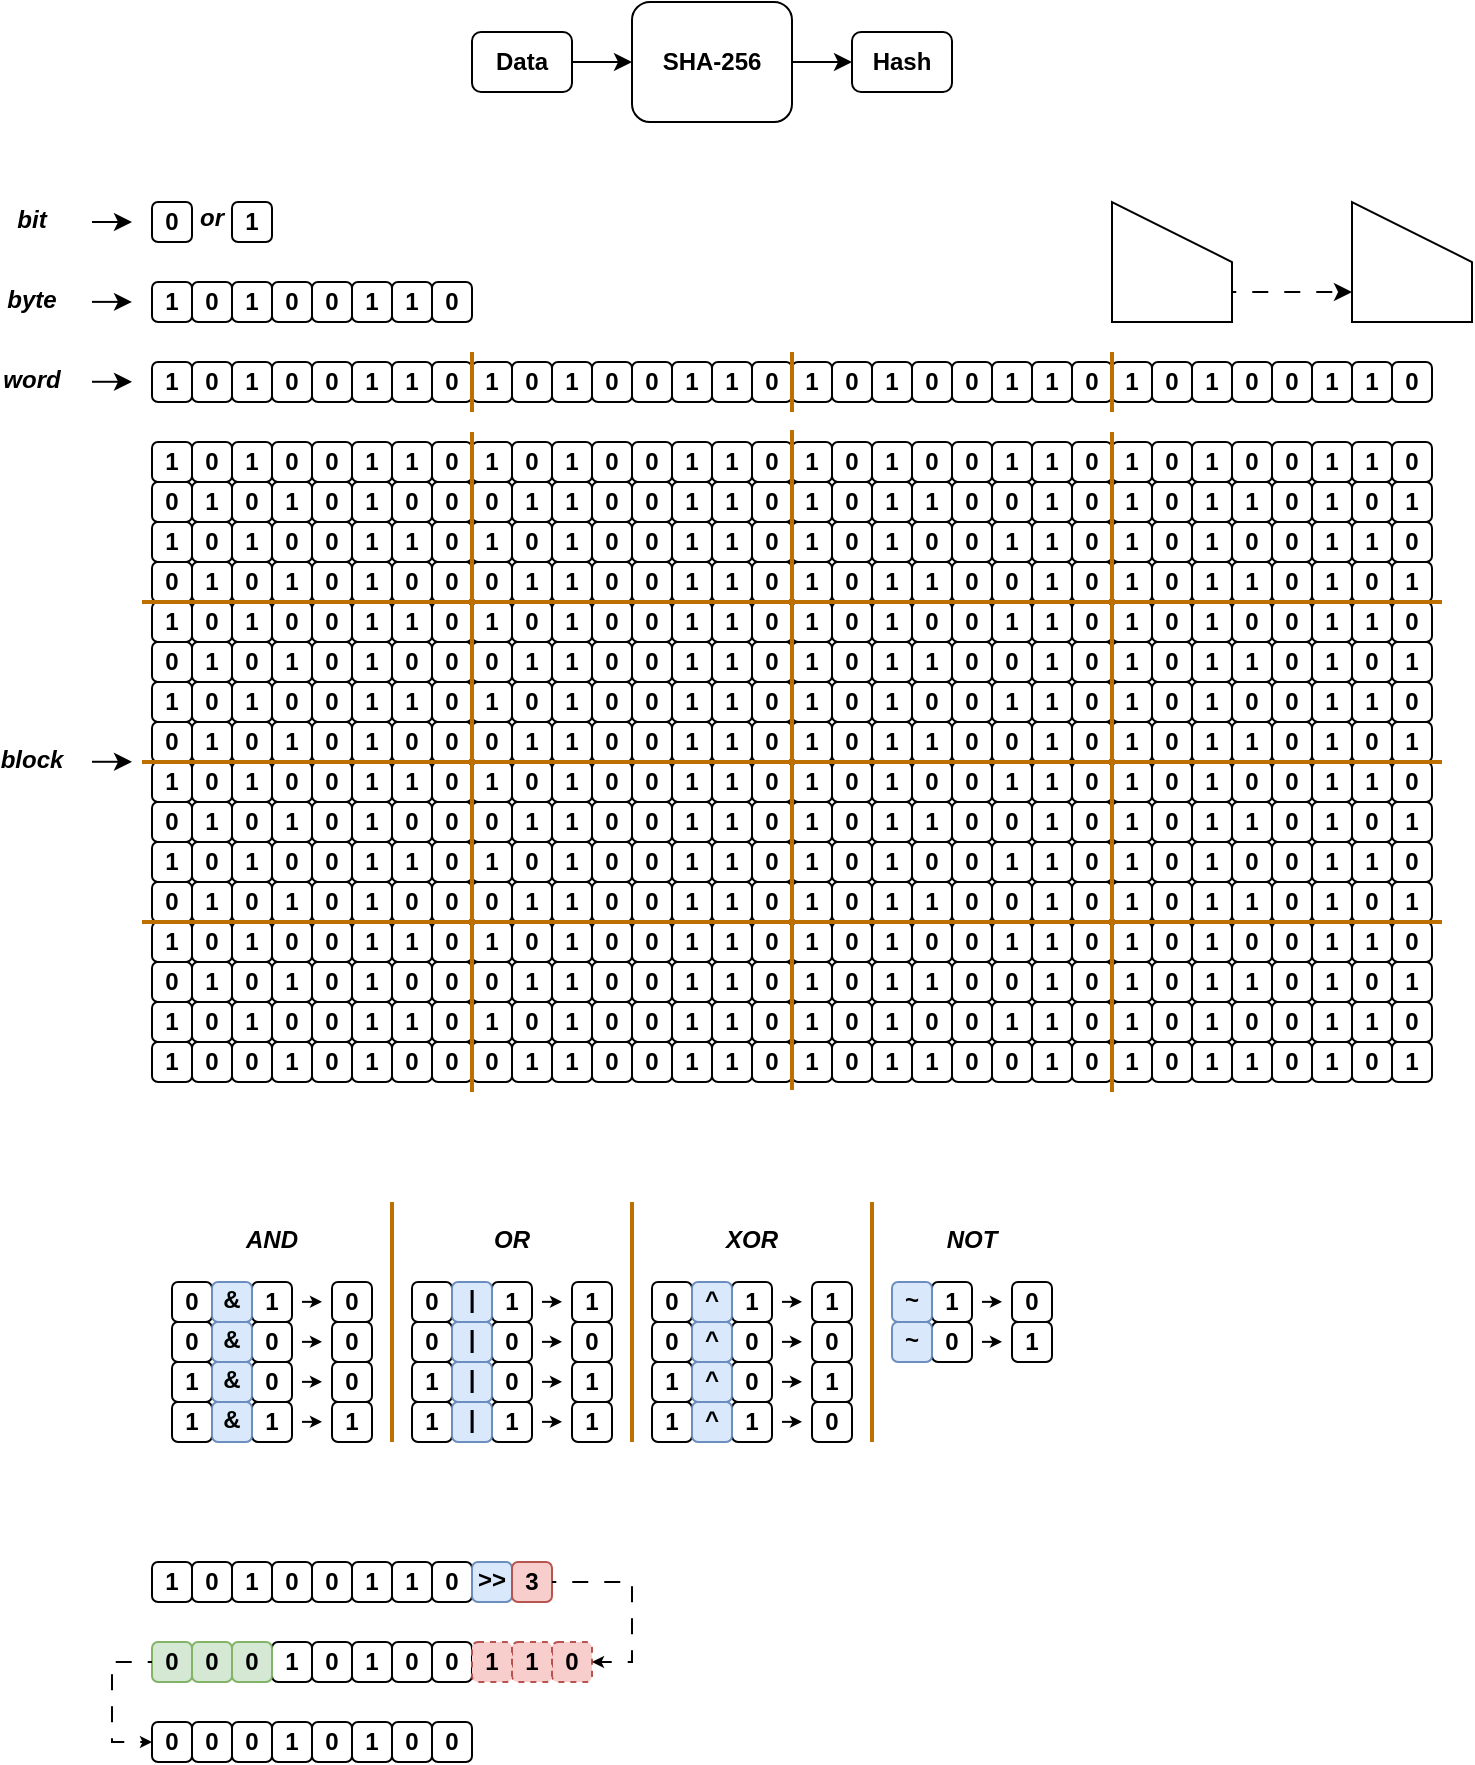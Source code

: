 <mxfile version="20.2.8" type="github">
  <diagram id="SgPVI4OfAQDJ4Op12l3S" name="Página-1">
    <mxGraphModel dx="711" dy="257" grid="1" gridSize="10" guides="1" tooltips="1" connect="1" arrows="1" fold="1" page="1" pageScale="1" pageWidth="827" pageHeight="1169" math="0" shadow="0">
      <root>
        <mxCell id="0" />
        <mxCell id="1" parent="0" />
        <mxCell id="MJP8c1buYIABmgIryJFc-2" value="" style="edgeStyle=orthogonalEdgeStyle;rounded=0;orthogonalLoop=1;jettySize=auto;html=1;" edge="1" parent="1" source="Oh8Jn7zO_o9vtSne1rGO-1" target="Oh8Jn7zO_o9vtSne1rGO-3">
          <mxGeometry relative="1" as="geometry" />
        </mxCell>
        <mxCell id="Oh8Jn7zO_o9vtSne1rGO-1" value="SHA-256" style="rounded=1;whiteSpace=wrap;html=1;fontStyle=1" parent="1" vertex="1">
          <mxGeometry x="360" y="40" width="80" height="60" as="geometry" />
        </mxCell>
        <mxCell id="MJP8c1buYIABmgIryJFc-1" value="" style="edgeStyle=orthogonalEdgeStyle;rounded=0;orthogonalLoop=1;jettySize=auto;html=1;" edge="1" parent="1" source="Oh8Jn7zO_o9vtSne1rGO-2" target="Oh8Jn7zO_o9vtSne1rGO-1">
          <mxGeometry relative="1" as="geometry" />
        </mxCell>
        <mxCell id="Oh8Jn7zO_o9vtSne1rGO-2" value="Data" style="rounded=1;whiteSpace=wrap;html=1;fontStyle=1" parent="1" vertex="1">
          <mxGeometry x="280" y="55" width="50" height="30" as="geometry" />
        </mxCell>
        <mxCell id="Oh8Jn7zO_o9vtSne1rGO-3" value="Hash" style="rounded=1;whiteSpace=wrap;html=1;fontStyle=1" parent="1" vertex="1">
          <mxGeometry x="470" y="55" width="50" height="30" as="geometry" />
        </mxCell>
        <mxCell id="MJP8c1buYIABmgIryJFc-4" value="0" style="rounded=1;whiteSpace=wrap;html=1;fontStyle=1" vertex="1" parent="1">
          <mxGeometry x="120" y="140" width="20" height="20" as="geometry" />
        </mxCell>
        <mxCell id="MJP8c1buYIABmgIryJFc-5" value="or" style="rounded=1;whiteSpace=wrap;html=1;fontStyle=3;fillColor=none;strokeColor=none;spacingBottom=4;" vertex="1" parent="1">
          <mxGeometry x="140" y="140" width="20" height="20" as="geometry" />
        </mxCell>
        <mxCell id="MJP8c1buYIABmgIryJFc-7" value="0" style="rounded=1;whiteSpace=wrap;html=1;fontStyle=1" vertex="1" parent="1">
          <mxGeometry x="180" y="220" width="20" height="20" as="geometry" />
        </mxCell>
        <mxCell id="MJP8c1buYIABmgIryJFc-8" value="1" style="rounded=1;whiteSpace=wrap;html=1;fontStyle=1" vertex="1" parent="1">
          <mxGeometry x="120" y="220" width="20" height="20" as="geometry" />
        </mxCell>
        <mxCell id="MJP8c1buYIABmgIryJFc-9" value="1" style="rounded=1;whiteSpace=wrap;html=1;fontStyle=1" vertex="1" parent="1">
          <mxGeometry x="160" y="220" width="20" height="20" as="geometry" />
        </mxCell>
        <mxCell id="MJP8c1buYIABmgIryJFc-10" value="0" style="rounded=1;whiteSpace=wrap;html=1;fontStyle=1" vertex="1" parent="1">
          <mxGeometry x="140" y="220" width="20" height="20" as="geometry" />
        </mxCell>
        <mxCell id="MJP8c1buYIABmgIryJFc-11" value="0" style="rounded=1;whiteSpace=wrap;html=1;fontStyle=1" vertex="1" parent="1">
          <mxGeometry x="260" y="220" width="20" height="20" as="geometry" />
        </mxCell>
        <mxCell id="MJP8c1buYIABmgIryJFc-12" value="0" style="rounded=1;whiteSpace=wrap;html=1;fontStyle=1" vertex="1" parent="1">
          <mxGeometry x="200" y="220" width="20" height="20" as="geometry" />
        </mxCell>
        <mxCell id="MJP8c1buYIABmgIryJFc-13" value="1" style="rounded=1;whiteSpace=wrap;html=1;fontStyle=1" vertex="1" parent="1">
          <mxGeometry x="240" y="220" width="20" height="20" as="geometry" />
        </mxCell>
        <mxCell id="MJP8c1buYIABmgIryJFc-14" value="1" style="rounded=1;whiteSpace=wrap;html=1;fontStyle=1" vertex="1" parent="1">
          <mxGeometry x="220" y="220" width="20" height="20" as="geometry" />
        </mxCell>
        <mxCell id="MJP8c1buYIABmgIryJFc-88" value="0" style="rounded=1;whiteSpace=wrap;html=1;fontStyle=1" vertex="1" parent="1">
          <mxGeometry x="340" y="220" width="20" height="20" as="geometry" />
        </mxCell>
        <mxCell id="MJP8c1buYIABmgIryJFc-89" value="1" style="rounded=1;whiteSpace=wrap;html=1;fontStyle=1" vertex="1" parent="1">
          <mxGeometry x="280" y="220" width="20" height="20" as="geometry" />
        </mxCell>
        <mxCell id="MJP8c1buYIABmgIryJFc-90" value="1" style="rounded=1;whiteSpace=wrap;html=1;fontStyle=1" vertex="1" parent="1">
          <mxGeometry x="320" y="220" width="20" height="20" as="geometry" />
        </mxCell>
        <mxCell id="MJP8c1buYIABmgIryJFc-91" value="0" style="rounded=1;whiteSpace=wrap;html=1;fontStyle=1" vertex="1" parent="1">
          <mxGeometry x="300" y="220" width="20" height="20" as="geometry" />
        </mxCell>
        <mxCell id="MJP8c1buYIABmgIryJFc-92" value="0" style="rounded=1;whiteSpace=wrap;html=1;fontStyle=1" vertex="1" parent="1">
          <mxGeometry x="420" y="220" width="20" height="20" as="geometry" />
        </mxCell>
        <mxCell id="MJP8c1buYIABmgIryJFc-93" value="0" style="rounded=1;whiteSpace=wrap;html=1;fontStyle=1" vertex="1" parent="1">
          <mxGeometry x="360" y="220" width="20" height="20" as="geometry" />
        </mxCell>
        <mxCell id="MJP8c1buYIABmgIryJFc-94" value="1" style="rounded=1;whiteSpace=wrap;html=1;fontStyle=1" vertex="1" parent="1">
          <mxGeometry x="400" y="220" width="20" height="20" as="geometry" />
        </mxCell>
        <mxCell id="MJP8c1buYIABmgIryJFc-95" value="1" style="rounded=1;whiteSpace=wrap;html=1;fontStyle=1" vertex="1" parent="1">
          <mxGeometry x="380" y="220" width="20" height="20" as="geometry" />
        </mxCell>
        <mxCell id="MJP8c1buYIABmgIryJFc-96" value="" style="endArrow=none;html=1;rounded=1;fillColor=#f0a30a;strokeColor=#BD7000;strokeWidth=2;" edge="1" parent="1">
          <mxGeometry width="50" height="50" relative="1" as="geometry">
            <mxPoint x="280" y="245" as="sourcePoint" />
            <mxPoint x="280" y="215" as="targetPoint" />
          </mxGeometry>
        </mxCell>
        <mxCell id="MJP8c1buYIABmgIryJFc-98" value="0" style="rounded=1;whiteSpace=wrap;html=1;fontStyle=1" vertex="1" parent="1">
          <mxGeometry x="500" y="220" width="20" height="20" as="geometry" />
        </mxCell>
        <mxCell id="MJP8c1buYIABmgIryJFc-99" value="1" style="rounded=1;whiteSpace=wrap;html=1;fontStyle=1" vertex="1" parent="1">
          <mxGeometry x="440" y="220" width="20" height="20" as="geometry" />
        </mxCell>
        <mxCell id="MJP8c1buYIABmgIryJFc-100" value="1" style="rounded=1;whiteSpace=wrap;html=1;fontStyle=1" vertex="1" parent="1">
          <mxGeometry x="480" y="220" width="20" height="20" as="geometry" />
        </mxCell>
        <mxCell id="MJP8c1buYIABmgIryJFc-101" value="0" style="rounded=1;whiteSpace=wrap;html=1;fontStyle=1" vertex="1" parent="1">
          <mxGeometry x="460" y="220" width="20" height="20" as="geometry" />
        </mxCell>
        <mxCell id="MJP8c1buYIABmgIryJFc-102" value="0" style="rounded=1;whiteSpace=wrap;html=1;fontStyle=1" vertex="1" parent="1">
          <mxGeometry x="580" y="220" width="20" height="20" as="geometry" />
        </mxCell>
        <mxCell id="MJP8c1buYIABmgIryJFc-103" value="0" style="rounded=1;whiteSpace=wrap;html=1;fontStyle=1" vertex="1" parent="1">
          <mxGeometry x="520" y="220" width="20" height="20" as="geometry" />
        </mxCell>
        <mxCell id="MJP8c1buYIABmgIryJFc-104" value="1" style="rounded=1;whiteSpace=wrap;html=1;fontStyle=1" vertex="1" parent="1">
          <mxGeometry x="560" y="220" width="20" height="20" as="geometry" />
        </mxCell>
        <mxCell id="MJP8c1buYIABmgIryJFc-105" value="1" style="rounded=1;whiteSpace=wrap;html=1;fontStyle=1" vertex="1" parent="1">
          <mxGeometry x="540" y="220" width="20" height="20" as="geometry" />
        </mxCell>
        <mxCell id="MJP8c1buYIABmgIryJFc-106" value="" style="endArrow=none;html=1;rounded=1;fillColor=#f0a30a;strokeColor=#BD7000;strokeWidth=2;" edge="1" parent="1">
          <mxGeometry width="50" height="50" relative="1" as="geometry">
            <mxPoint x="440" y="245" as="sourcePoint" />
            <mxPoint x="440" y="215" as="targetPoint" />
          </mxGeometry>
        </mxCell>
        <mxCell id="MJP8c1buYIABmgIryJFc-107" value="0" style="rounded=1;whiteSpace=wrap;html=1;fontStyle=1" vertex="1" parent="1">
          <mxGeometry x="660" y="220" width="20" height="20" as="geometry" />
        </mxCell>
        <mxCell id="MJP8c1buYIABmgIryJFc-108" value="1" style="rounded=1;whiteSpace=wrap;html=1;fontStyle=1" vertex="1" parent="1">
          <mxGeometry x="600" y="220" width="20" height="20" as="geometry" />
        </mxCell>
        <mxCell id="MJP8c1buYIABmgIryJFc-109" value="1" style="rounded=1;whiteSpace=wrap;html=1;fontStyle=1" vertex="1" parent="1">
          <mxGeometry x="640" y="220" width="20" height="20" as="geometry" />
        </mxCell>
        <mxCell id="MJP8c1buYIABmgIryJFc-110" value="0" style="rounded=1;whiteSpace=wrap;html=1;fontStyle=1" vertex="1" parent="1">
          <mxGeometry x="620" y="220" width="20" height="20" as="geometry" />
        </mxCell>
        <mxCell id="MJP8c1buYIABmgIryJFc-111" value="0" style="rounded=1;whiteSpace=wrap;html=1;fontStyle=1" vertex="1" parent="1">
          <mxGeometry x="740" y="220" width="20" height="20" as="geometry" />
        </mxCell>
        <mxCell id="MJP8c1buYIABmgIryJFc-112" value="0" style="rounded=1;whiteSpace=wrap;html=1;fontStyle=1" vertex="1" parent="1">
          <mxGeometry x="680" y="220" width="20" height="20" as="geometry" />
        </mxCell>
        <mxCell id="MJP8c1buYIABmgIryJFc-113" value="1" style="rounded=1;whiteSpace=wrap;html=1;fontStyle=1" vertex="1" parent="1">
          <mxGeometry x="720" y="220" width="20" height="20" as="geometry" />
        </mxCell>
        <mxCell id="MJP8c1buYIABmgIryJFc-114" value="1" style="rounded=1;whiteSpace=wrap;html=1;fontStyle=1" vertex="1" parent="1">
          <mxGeometry x="700" y="220" width="20" height="20" as="geometry" />
        </mxCell>
        <mxCell id="MJP8c1buYIABmgIryJFc-115" value="" style="endArrow=none;html=1;rounded=1;fillColor=#f0a30a;strokeColor=#BD7000;strokeWidth=2;" edge="1" parent="1">
          <mxGeometry width="50" height="50" relative="1" as="geometry">
            <mxPoint x="600.0" y="245" as="sourcePoint" />
            <mxPoint x="600.0" y="215" as="targetPoint" />
          </mxGeometry>
        </mxCell>
        <mxCell id="MJP8c1buYIABmgIryJFc-116" value="0" style="rounded=1;whiteSpace=wrap;html=1;fontStyle=1" vertex="1" parent="1">
          <mxGeometry x="180" y="180" width="20" height="20" as="geometry" />
        </mxCell>
        <mxCell id="MJP8c1buYIABmgIryJFc-117" value="1" style="rounded=1;whiteSpace=wrap;html=1;fontStyle=1" vertex="1" parent="1">
          <mxGeometry x="120.0" y="180" width="20" height="20" as="geometry" />
        </mxCell>
        <mxCell id="MJP8c1buYIABmgIryJFc-118" value="1" style="rounded=1;whiteSpace=wrap;html=1;fontStyle=1" vertex="1" parent="1">
          <mxGeometry x="160" y="180" width="20" height="20" as="geometry" />
        </mxCell>
        <mxCell id="MJP8c1buYIABmgIryJFc-119" value="0" style="rounded=1;whiteSpace=wrap;html=1;fontStyle=1" vertex="1" parent="1">
          <mxGeometry x="140" y="180" width="20" height="20" as="geometry" />
        </mxCell>
        <mxCell id="MJP8c1buYIABmgIryJFc-120" value="0" style="rounded=1;whiteSpace=wrap;html=1;fontStyle=1" vertex="1" parent="1">
          <mxGeometry x="260" y="180" width="20" height="20" as="geometry" />
        </mxCell>
        <mxCell id="MJP8c1buYIABmgIryJFc-121" value="0" style="rounded=1;whiteSpace=wrap;html=1;fontStyle=1" vertex="1" parent="1">
          <mxGeometry x="200" y="180" width="20" height="20" as="geometry" />
        </mxCell>
        <mxCell id="MJP8c1buYIABmgIryJFc-122" value="1" style="rounded=1;whiteSpace=wrap;html=1;fontStyle=1" vertex="1" parent="1">
          <mxGeometry x="240" y="180" width="20" height="20" as="geometry" />
        </mxCell>
        <mxCell id="MJP8c1buYIABmgIryJFc-123" value="1" style="rounded=1;whiteSpace=wrap;html=1;fontStyle=1" vertex="1" parent="1">
          <mxGeometry x="220" y="180" width="20" height="20" as="geometry" />
        </mxCell>
        <mxCell id="MJP8c1buYIABmgIryJFc-125" value="1" style="rounded=1;whiteSpace=wrap;html=1;fontStyle=1" vertex="1" parent="1">
          <mxGeometry x="160" y="140" width="20" height="20" as="geometry" />
        </mxCell>
        <mxCell id="MJP8c1buYIABmgIryJFc-130" style="edgeStyle=orthogonalEdgeStyle;rounded=1;orthogonalLoop=1;jettySize=auto;html=1;strokeWidth=1;" edge="1" parent="1">
          <mxGeometry relative="1" as="geometry">
            <mxPoint x="110" y="150" as="targetPoint" />
            <mxPoint x="90" y="150" as="sourcePoint" />
          </mxGeometry>
        </mxCell>
        <mxCell id="MJP8c1buYIABmgIryJFc-126" value="bit" style="rounded=1;whiteSpace=wrap;html=1;fontStyle=3;fillColor=none;strokeColor=none;spacingBottom=3;" vertex="1" parent="1">
          <mxGeometry x="50" y="140" width="20" height="20" as="geometry" />
        </mxCell>
        <mxCell id="MJP8c1buYIABmgIryJFc-128" value="byte" style="rounded=1;whiteSpace=wrap;html=1;fontStyle=3;fillColor=none;strokeColor=none;spacingBottom=3;" vertex="1" parent="1">
          <mxGeometry x="50" y="180" width="20" height="20" as="geometry" />
        </mxCell>
        <mxCell id="MJP8c1buYIABmgIryJFc-131" value="word" style="rounded=1;whiteSpace=wrap;html=1;fontStyle=3;fillColor=none;strokeColor=none;spacingBottom=3;" vertex="1" parent="1">
          <mxGeometry x="50" y="220" width="20" height="20" as="geometry" />
        </mxCell>
        <mxCell id="MJP8c1buYIABmgIryJFc-132" style="edgeStyle=orthogonalEdgeStyle;rounded=1;orthogonalLoop=1;jettySize=auto;html=1;strokeWidth=1;" edge="1" parent="1">
          <mxGeometry relative="1" as="geometry">
            <mxPoint x="110" y="189.94" as="targetPoint" />
            <mxPoint x="90" y="189.94" as="sourcePoint" />
          </mxGeometry>
        </mxCell>
        <mxCell id="MJP8c1buYIABmgIryJFc-133" style="edgeStyle=orthogonalEdgeStyle;rounded=1;orthogonalLoop=1;jettySize=auto;html=1;strokeWidth=1;" edge="1" parent="1">
          <mxGeometry relative="1" as="geometry">
            <mxPoint x="110" y="229.89" as="targetPoint" />
            <mxPoint x="90" y="229.89" as="sourcePoint" />
          </mxGeometry>
        </mxCell>
        <mxCell id="MJP8c1buYIABmgIryJFc-134" value="0" style="rounded=1;whiteSpace=wrap;html=1;fontStyle=1" vertex="1" parent="1">
          <mxGeometry x="180" y="260" width="20" height="20" as="geometry" />
        </mxCell>
        <mxCell id="MJP8c1buYIABmgIryJFc-135" value="1" style="rounded=1;whiteSpace=wrap;html=1;fontStyle=1" vertex="1" parent="1">
          <mxGeometry x="120" y="260" width="20" height="20" as="geometry" />
        </mxCell>
        <mxCell id="MJP8c1buYIABmgIryJFc-136" value="1" style="rounded=1;whiteSpace=wrap;html=1;fontStyle=1" vertex="1" parent="1">
          <mxGeometry x="160" y="260" width="20" height="20" as="geometry" />
        </mxCell>
        <mxCell id="MJP8c1buYIABmgIryJFc-137" value="0" style="rounded=1;whiteSpace=wrap;html=1;fontStyle=1" vertex="1" parent="1">
          <mxGeometry x="140" y="260" width="20" height="20" as="geometry" />
        </mxCell>
        <mxCell id="MJP8c1buYIABmgIryJFc-138" value="0" style="rounded=1;whiteSpace=wrap;html=1;fontStyle=1" vertex="1" parent="1">
          <mxGeometry x="260" y="260" width="20" height="20" as="geometry" />
        </mxCell>
        <mxCell id="MJP8c1buYIABmgIryJFc-139" value="0" style="rounded=1;whiteSpace=wrap;html=1;fontStyle=1" vertex="1" parent="1">
          <mxGeometry x="200" y="260" width="20" height="20" as="geometry" />
        </mxCell>
        <mxCell id="MJP8c1buYIABmgIryJFc-140" value="1" style="rounded=1;whiteSpace=wrap;html=1;fontStyle=1" vertex="1" parent="1">
          <mxGeometry x="240" y="260" width="20" height="20" as="geometry" />
        </mxCell>
        <mxCell id="MJP8c1buYIABmgIryJFc-141" value="1" style="rounded=1;whiteSpace=wrap;html=1;fontStyle=1" vertex="1" parent="1">
          <mxGeometry x="220" y="260" width="20" height="20" as="geometry" />
        </mxCell>
        <mxCell id="MJP8c1buYIABmgIryJFc-142" value="0" style="rounded=1;whiteSpace=wrap;html=1;fontStyle=1" vertex="1" parent="1">
          <mxGeometry x="340" y="260" width="20" height="20" as="geometry" />
        </mxCell>
        <mxCell id="MJP8c1buYIABmgIryJFc-143" value="1" style="rounded=1;whiteSpace=wrap;html=1;fontStyle=1" vertex="1" parent="1">
          <mxGeometry x="280" y="260" width="20" height="20" as="geometry" />
        </mxCell>
        <mxCell id="MJP8c1buYIABmgIryJFc-144" value="1" style="rounded=1;whiteSpace=wrap;html=1;fontStyle=1" vertex="1" parent="1">
          <mxGeometry x="320" y="260" width="20" height="20" as="geometry" />
        </mxCell>
        <mxCell id="MJP8c1buYIABmgIryJFc-145" value="0" style="rounded=1;whiteSpace=wrap;html=1;fontStyle=1" vertex="1" parent="1">
          <mxGeometry x="300" y="260" width="20" height="20" as="geometry" />
        </mxCell>
        <mxCell id="MJP8c1buYIABmgIryJFc-146" value="0" style="rounded=1;whiteSpace=wrap;html=1;fontStyle=1" vertex="1" parent="1">
          <mxGeometry x="420" y="260" width="20" height="20" as="geometry" />
        </mxCell>
        <mxCell id="MJP8c1buYIABmgIryJFc-147" value="0" style="rounded=1;whiteSpace=wrap;html=1;fontStyle=1" vertex="1" parent="1">
          <mxGeometry x="360" y="260" width="20" height="20" as="geometry" />
        </mxCell>
        <mxCell id="MJP8c1buYIABmgIryJFc-148" value="1" style="rounded=1;whiteSpace=wrap;html=1;fontStyle=1" vertex="1" parent="1">
          <mxGeometry x="400" y="260" width="20" height="20" as="geometry" />
        </mxCell>
        <mxCell id="MJP8c1buYIABmgIryJFc-149" value="1" style="rounded=1;whiteSpace=wrap;html=1;fontStyle=1" vertex="1" parent="1">
          <mxGeometry x="380" y="260" width="20" height="20" as="geometry" />
        </mxCell>
        <mxCell id="MJP8c1buYIABmgIryJFc-151" value="0" style="rounded=1;whiteSpace=wrap;html=1;fontStyle=1" vertex="1" parent="1">
          <mxGeometry x="500" y="260" width="20" height="20" as="geometry" />
        </mxCell>
        <mxCell id="MJP8c1buYIABmgIryJFc-152" value="1" style="rounded=1;whiteSpace=wrap;html=1;fontStyle=1" vertex="1" parent="1">
          <mxGeometry x="440" y="260" width="20" height="20" as="geometry" />
        </mxCell>
        <mxCell id="MJP8c1buYIABmgIryJFc-153" value="1" style="rounded=1;whiteSpace=wrap;html=1;fontStyle=1" vertex="1" parent="1">
          <mxGeometry x="480" y="260" width="20" height="20" as="geometry" />
        </mxCell>
        <mxCell id="MJP8c1buYIABmgIryJFc-154" value="0" style="rounded=1;whiteSpace=wrap;html=1;fontStyle=1" vertex="1" parent="1">
          <mxGeometry x="460" y="260" width="20" height="20" as="geometry" />
        </mxCell>
        <mxCell id="MJP8c1buYIABmgIryJFc-155" value="0" style="rounded=1;whiteSpace=wrap;html=1;fontStyle=1" vertex="1" parent="1">
          <mxGeometry x="580" y="260" width="20" height="20" as="geometry" />
        </mxCell>
        <mxCell id="MJP8c1buYIABmgIryJFc-156" value="0" style="rounded=1;whiteSpace=wrap;html=1;fontStyle=1" vertex="1" parent="1">
          <mxGeometry x="520" y="260" width="20" height="20" as="geometry" />
        </mxCell>
        <mxCell id="MJP8c1buYIABmgIryJFc-157" value="1" style="rounded=1;whiteSpace=wrap;html=1;fontStyle=1" vertex="1" parent="1">
          <mxGeometry x="560" y="260" width="20" height="20" as="geometry" />
        </mxCell>
        <mxCell id="MJP8c1buYIABmgIryJFc-158" value="1" style="rounded=1;whiteSpace=wrap;html=1;fontStyle=1" vertex="1" parent="1">
          <mxGeometry x="540" y="260" width="20" height="20" as="geometry" />
        </mxCell>
        <mxCell id="MJP8c1buYIABmgIryJFc-160" value="0" style="rounded=1;whiteSpace=wrap;html=1;fontStyle=1" vertex="1" parent="1">
          <mxGeometry x="660" y="260" width="20" height="20" as="geometry" />
        </mxCell>
        <mxCell id="MJP8c1buYIABmgIryJFc-161" value="1" style="rounded=1;whiteSpace=wrap;html=1;fontStyle=1" vertex="1" parent="1">
          <mxGeometry x="600" y="260" width="20" height="20" as="geometry" />
        </mxCell>
        <mxCell id="MJP8c1buYIABmgIryJFc-162" value="1" style="rounded=1;whiteSpace=wrap;html=1;fontStyle=1" vertex="1" parent="1">
          <mxGeometry x="640" y="260" width="20" height="20" as="geometry" />
        </mxCell>
        <mxCell id="MJP8c1buYIABmgIryJFc-163" value="0" style="rounded=1;whiteSpace=wrap;html=1;fontStyle=1" vertex="1" parent="1">
          <mxGeometry x="620" y="260" width="20" height="20" as="geometry" />
        </mxCell>
        <mxCell id="MJP8c1buYIABmgIryJFc-164" value="0" style="rounded=1;whiteSpace=wrap;html=1;fontStyle=1" vertex="1" parent="1">
          <mxGeometry x="740" y="260" width="20" height="20" as="geometry" />
        </mxCell>
        <mxCell id="MJP8c1buYIABmgIryJFc-165" value="0" style="rounded=1;whiteSpace=wrap;html=1;fontStyle=1" vertex="1" parent="1">
          <mxGeometry x="680" y="260" width="20" height="20" as="geometry" />
        </mxCell>
        <mxCell id="MJP8c1buYIABmgIryJFc-166" value="1" style="rounded=1;whiteSpace=wrap;html=1;fontStyle=1" vertex="1" parent="1">
          <mxGeometry x="720" y="260" width="20" height="20" as="geometry" />
        </mxCell>
        <mxCell id="MJP8c1buYIABmgIryJFc-167" value="1" style="rounded=1;whiteSpace=wrap;html=1;fontStyle=1" vertex="1" parent="1">
          <mxGeometry x="700" y="260" width="20" height="20" as="geometry" />
        </mxCell>
        <mxCell id="MJP8c1buYIABmgIryJFc-169" value="&lt;div&gt;block&lt;/div&gt;" style="rounded=1;whiteSpace=wrap;html=1;fontStyle=3;fillColor=none;strokeColor=none;spacingBottom=3;" vertex="1" parent="1">
          <mxGeometry x="50" y="410" width="20" height="20" as="geometry" />
        </mxCell>
        <mxCell id="MJP8c1buYIABmgIryJFc-170" style="edgeStyle=orthogonalEdgeStyle;rounded=1;orthogonalLoop=1;jettySize=auto;html=1;strokeWidth=1;" edge="1" parent="1">
          <mxGeometry relative="1" as="geometry">
            <mxPoint x="110" y="419.89" as="targetPoint" />
            <mxPoint x="90" y="419.89" as="sourcePoint" />
          </mxGeometry>
        </mxCell>
        <mxCell id="MJP8c1buYIABmgIryJFc-171" value="1" style="rounded=1;whiteSpace=wrap;html=1;fontStyle=1" vertex="1" parent="1">
          <mxGeometry x="180" y="280" width="20" height="20" as="geometry" />
        </mxCell>
        <mxCell id="MJP8c1buYIABmgIryJFc-172" value="0" style="rounded=1;whiteSpace=wrap;html=1;fontStyle=1" vertex="1" parent="1">
          <mxGeometry x="120" y="280" width="20" height="20" as="geometry" />
        </mxCell>
        <mxCell id="MJP8c1buYIABmgIryJFc-173" value="0" style="rounded=1;whiteSpace=wrap;html=1;fontStyle=1" vertex="1" parent="1">
          <mxGeometry x="160" y="280" width="20" height="20" as="geometry" />
        </mxCell>
        <mxCell id="MJP8c1buYIABmgIryJFc-174" value="1" style="rounded=1;whiteSpace=wrap;html=1;fontStyle=1" vertex="1" parent="1">
          <mxGeometry x="140" y="280" width="20" height="20" as="geometry" />
        </mxCell>
        <mxCell id="MJP8c1buYIABmgIryJFc-175" value="0" style="rounded=1;whiteSpace=wrap;html=1;fontStyle=1" vertex="1" parent="1">
          <mxGeometry x="260" y="280" width="20" height="20" as="geometry" />
        </mxCell>
        <mxCell id="MJP8c1buYIABmgIryJFc-176" value="0" style="rounded=1;whiteSpace=wrap;html=1;fontStyle=1" vertex="1" parent="1">
          <mxGeometry x="200" y="280" width="20" height="20" as="geometry" />
        </mxCell>
        <mxCell id="MJP8c1buYIABmgIryJFc-177" value="0" style="rounded=1;whiteSpace=wrap;html=1;fontStyle=1" vertex="1" parent="1">
          <mxGeometry x="240" y="280" width="20" height="20" as="geometry" />
        </mxCell>
        <mxCell id="MJP8c1buYIABmgIryJFc-178" value="1" style="rounded=1;whiteSpace=wrap;html=1;fontStyle=1" vertex="1" parent="1">
          <mxGeometry x="220" y="280" width="20" height="20" as="geometry" />
        </mxCell>
        <mxCell id="MJP8c1buYIABmgIryJFc-179" value="0" style="rounded=1;whiteSpace=wrap;html=1;fontStyle=1" vertex="1" parent="1">
          <mxGeometry x="340" y="280" width="20" height="20" as="geometry" />
        </mxCell>
        <mxCell id="MJP8c1buYIABmgIryJFc-180" value="0" style="rounded=1;whiteSpace=wrap;html=1;fontStyle=1" vertex="1" parent="1">
          <mxGeometry x="280" y="280" width="20" height="20" as="geometry" />
        </mxCell>
        <mxCell id="MJP8c1buYIABmgIryJFc-181" value="1" style="rounded=1;whiteSpace=wrap;html=1;fontStyle=1" vertex="1" parent="1">
          <mxGeometry x="320" y="280" width="20" height="20" as="geometry" />
        </mxCell>
        <mxCell id="MJP8c1buYIABmgIryJFc-182" value="1" style="rounded=1;whiteSpace=wrap;html=1;fontStyle=1" vertex="1" parent="1">
          <mxGeometry x="300" y="280" width="20" height="20" as="geometry" />
        </mxCell>
        <mxCell id="MJP8c1buYIABmgIryJFc-183" value="0" style="rounded=1;whiteSpace=wrap;html=1;fontStyle=1" vertex="1" parent="1">
          <mxGeometry x="420" y="280" width="20" height="20" as="geometry" />
        </mxCell>
        <mxCell id="MJP8c1buYIABmgIryJFc-184" value="0" style="rounded=1;whiteSpace=wrap;html=1;fontStyle=1" vertex="1" parent="1">
          <mxGeometry x="360" y="280" width="20" height="20" as="geometry" />
        </mxCell>
        <mxCell id="MJP8c1buYIABmgIryJFc-185" value="1" style="rounded=1;whiteSpace=wrap;html=1;fontStyle=1" vertex="1" parent="1">
          <mxGeometry x="400" y="280" width="20" height="20" as="geometry" />
        </mxCell>
        <mxCell id="MJP8c1buYIABmgIryJFc-186" value="1" style="rounded=1;whiteSpace=wrap;html=1;fontStyle=1" vertex="1" parent="1">
          <mxGeometry x="380" y="280" width="20" height="20" as="geometry" />
        </mxCell>
        <mxCell id="MJP8c1buYIABmgIryJFc-188" value="1" style="rounded=1;whiteSpace=wrap;html=1;fontStyle=1" vertex="1" parent="1">
          <mxGeometry x="500" y="280" width="20" height="20" as="geometry" />
        </mxCell>
        <mxCell id="MJP8c1buYIABmgIryJFc-189" value="1" style="rounded=1;whiteSpace=wrap;html=1;fontStyle=1" vertex="1" parent="1">
          <mxGeometry x="440" y="280" width="20" height="20" as="geometry" />
        </mxCell>
        <mxCell id="MJP8c1buYIABmgIryJFc-190" value="1" style="rounded=1;whiteSpace=wrap;html=1;fontStyle=1" vertex="1" parent="1">
          <mxGeometry x="480" y="280" width="20" height="20" as="geometry" />
        </mxCell>
        <mxCell id="MJP8c1buYIABmgIryJFc-191" value="0" style="rounded=1;whiteSpace=wrap;html=1;fontStyle=1" vertex="1" parent="1">
          <mxGeometry x="460" y="280" width="20" height="20" as="geometry" />
        </mxCell>
        <mxCell id="MJP8c1buYIABmgIryJFc-192" value="0" style="rounded=1;whiteSpace=wrap;html=1;fontStyle=1" vertex="1" parent="1">
          <mxGeometry x="580" y="280" width="20" height="20" as="geometry" />
        </mxCell>
        <mxCell id="MJP8c1buYIABmgIryJFc-193" value="0" style="rounded=1;whiteSpace=wrap;html=1;fontStyle=1" vertex="1" parent="1">
          <mxGeometry x="520" y="280" width="20" height="20" as="geometry" />
        </mxCell>
        <mxCell id="MJP8c1buYIABmgIryJFc-194" value="1" style="rounded=1;whiteSpace=wrap;html=1;fontStyle=1" vertex="1" parent="1">
          <mxGeometry x="560" y="280" width="20" height="20" as="geometry" />
        </mxCell>
        <mxCell id="MJP8c1buYIABmgIryJFc-195" value="0" style="rounded=1;whiteSpace=wrap;html=1;fontStyle=1" vertex="1" parent="1">
          <mxGeometry x="540" y="280" width="20" height="20" as="geometry" />
        </mxCell>
        <mxCell id="MJP8c1buYIABmgIryJFc-197" value="1" style="rounded=1;whiteSpace=wrap;html=1;fontStyle=1" vertex="1" parent="1">
          <mxGeometry x="660" y="280" width="20" height="20" as="geometry" />
        </mxCell>
        <mxCell id="MJP8c1buYIABmgIryJFc-198" value="1" style="rounded=1;whiteSpace=wrap;html=1;fontStyle=1" vertex="1" parent="1">
          <mxGeometry x="600" y="280" width="20" height="20" as="geometry" />
        </mxCell>
        <mxCell id="MJP8c1buYIABmgIryJFc-199" value="1" style="rounded=1;whiteSpace=wrap;html=1;fontStyle=1" vertex="1" parent="1">
          <mxGeometry x="640" y="280" width="20" height="20" as="geometry" />
        </mxCell>
        <mxCell id="MJP8c1buYIABmgIryJFc-200" value="0" style="rounded=1;whiteSpace=wrap;html=1;fontStyle=1" vertex="1" parent="1">
          <mxGeometry x="620" y="280" width="20" height="20" as="geometry" />
        </mxCell>
        <mxCell id="MJP8c1buYIABmgIryJFc-201" value="1" style="rounded=1;whiteSpace=wrap;html=1;fontStyle=1" vertex="1" parent="1">
          <mxGeometry x="740" y="280" width="20" height="20" as="geometry" />
        </mxCell>
        <mxCell id="MJP8c1buYIABmgIryJFc-202" value="0" style="rounded=1;whiteSpace=wrap;html=1;fontStyle=1" vertex="1" parent="1">
          <mxGeometry x="680" y="280" width="20" height="20" as="geometry" />
        </mxCell>
        <mxCell id="MJP8c1buYIABmgIryJFc-203" value="0" style="rounded=1;whiteSpace=wrap;html=1;fontStyle=1" vertex="1" parent="1">
          <mxGeometry x="720" y="280" width="20" height="20" as="geometry" />
        </mxCell>
        <mxCell id="MJP8c1buYIABmgIryJFc-204" value="1" style="rounded=1;whiteSpace=wrap;html=1;fontStyle=1" vertex="1" parent="1">
          <mxGeometry x="700" y="280" width="20" height="20" as="geometry" />
        </mxCell>
        <mxCell id="MJP8c1buYIABmgIryJFc-206" value="0" style="rounded=1;whiteSpace=wrap;html=1;fontStyle=1" vertex="1" parent="1">
          <mxGeometry x="180" y="300" width="20" height="20" as="geometry" />
        </mxCell>
        <mxCell id="MJP8c1buYIABmgIryJFc-207" value="1" style="rounded=1;whiteSpace=wrap;html=1;fontStyle=1" vertex="1" parent="1">
          <mxGeometry x="120" y="300" width="20" height="20" as="geometry" />
        </mxCell>
        <mxCell id="MJP8c1buYIABmgIryJFc-208" value="1" style="rounded=1;whiteSpace=wrap;html=1;fontStyle=1" vertex="1" parent="1">
          <mxGeometry x="160" y="300" width="20" height="20" as="geometry" />
        </mxCell>
        <mxCell id="MJP8c1buYIABmgIryJFc-209" value="0" style="rounded=1;whiteSpace=wrap;html=1;fontStyle=1" vertex="1" parent="1">
          <mxGeometry x="140" y="300" width="20" height="20" as="geometry" />
        </mxCell>
        <mxCell id="MJP8c1buYIABmgIryJFc-210" value="0" style="rounded=1;whiteSpace=wrap;html=1;fontStyle=1" vertex="1" parent="1">
          <mxGeometry x="260" y="300" width="20" height="20" as="geometry" />
        </mxCell>
        <mxCell id="MJP8c1buYIABmgIryJFc-211" value="0" style="rounded=1;whiteSpace=wrap;html=1;fontStyle=1" vertex="1" parent="1">
          <mxGeometry x="200" y="300" width="20" height="20" as="geometry" />
        </mxCell>
        <mxCell id="MJP8c1buYIABmgIryJFc-212" value="1" style="rounded=1;whiteSpace=wrap;html=1;fontStyle=1" vertex="1" parent="1">
          <mxGeometry x="240" y="300" width="20" height="20" as="geometry" />
        </mxCell>
        <mxCell id="MJP8c1buYIABmgIryJFc-213" value="1" style="rounded=1;whiteSpace=wrap;html=1;fontStyle=1" vertex="1" parent="1">
          <mxGeometry x="220" y="300" width="20" height="20" as="geometry" />
        </mxCell>
        <mxCell id="MJP8c1buYIABmgIryJFc-214" value="0" style="rounded=1;whiteSpace=wrap;html=1;fontStyle=1" vertex="1" parent="1">
          <mxGeometry x="340" y="300" width="20" height="20" as="geometry" />
        </mxCell>
        <mxCell id="MJP8c1buYIABmgIryJFc-215" value="1" style="rounded=1;whiteSpace=wrap;html=1;fontStyle=1" vertex="1" parent="1">
          <mxGeometry x="280" y="300" width="20" height="20" as="geometry" />
        </mxCell>
        <mxCell id="MJP8c1buYIABmgIryJFc-216" value="1" style="rounded=1;whiteSpace=wrap;html=1;fontStyle=1" vertex="1" parent="1">
          <mxGeometry x="320" y="300" width="20" height="20" as="geometry" />
        </mxCell>
        <mxCell id="MJP8c1buYIABmgIryJFc-217" value="0" style="rounded=1;whiteSpace=wrap;html=1;fontStyle=1" vertex="1" parent="1">
          <mxGeometry x="300" y="300" width="20" height="20" as="geometry" />
        </mxCell>
        <mxCell id="MJP8c1buYIABmgIryJFc-218" value="0" style="rounded=1;whiteSpace=wrap;html=1;fontStyle=1" vertex="1" parent="1">
          <mxGeometry x="420" y="300" width="20" height="20" as="geometry" />
        </mxCell>
        <mxCell id="MJP8c1buYIABmgIryJFc-219" value="0" style="rounded=1;whiteSpace=wrap;html=1;fontStyle=1" vertex="1" parent="1">
          <mxGeometry x="360" y="300" width="20" height="20" as="geometry" />
        </mxCell>
        <mxCell id="MJP8c1buYIABmgIryJFc-220" value="1" style="rounded=1;whiteSpace=wrap;html=1;fontStyle=1" vertex="1" parent="1">
          <mxGeometry x="400" y="300" width="20" height="20" as="geometry" />
        </mxCell>
        <mxCell id="MJP8c1buYIABmgIryJFc-221" value="1" style="rounded=1;whiteSpace=wrap;html=1;fontStyle=1" vertex="1" parent="1">
          <mxGeometry x="380" y="300" width="20" height="20" as="geometry" />
        </mxCell>
        <mxCell id="MJP8c1buYIABmgIryJFc-222" value="0" style="rounded=1;whiteSpace=wrap;html=1;fontStyle=1" vertex="1" parent="1">
          <mxGeometry x="500" y="300" width="20" height="20" as="geometry" />
        </mxCell>
        <mxCell id="MJP8c1buYIABmgIryJFc-223" value="1" style="rounded=1;whiteSpace=wrap;html=1;fontStyle=1" vertex="1" parent="1">
          <mxGeometry x="440" y="300" width="20" height="20" as="geometry" />
        </mxCell>
        <mxCell id="MJP8c1buYIABmgIryJFc-224" value="1" style="rounded=1;whiteSpace=wrap;html=1;fontStyle=1" vertex="1" parent="1">
          <mxGeometry x="480" y="300" width="20" height="20" as="geometry" />
        </mxCell>
        <mxCell id="MJP8c1buYIABmgIryJFc-225" value="0" style="rounded=1;whiteSpace=wrap;html=1;fontStyle=1" vertex="1" parent="1">
          <mxGeometry x="460" y="300" width="20" height="20" as="geometry" />
        </mxCell>
        <mxCell id="MJP8c1buYIABmgIryJFc-226" value="0" style="rounded=1;whiteSpace=wrap;html=1;fontStyle=1" vertex="1" parent="1">
          <mxGeometry x="580" y="300" width="20" height="20" as="geometry" />
        </mxCell>
        <mxCell id="MJP8c1buYIABmgIryJFc-227" value="0" style="rounded=1;whiteSpace=wrap;html=1;fontStyle=1" vertex="1" parent="1">
          <mxGeometry x="520" y="300" width="20" height="20" as="geometry" />
        </mxCell>
        <mxCell id="MJP8c1buYIABmgIryJFc-228" value="1" style="rounded=1;whiteSpace=wrap;html=1;fontStyle=1" vertex="1" parent="1">
          <mxGeometry x="560" y="300" width="20" height="20" as="geometry" />
        </mxCell>
        <mxCell id="MJP8c1buYIABmgIryJFc-229" value="1" style="rounded=1;whiteSpace=wrap;html=1;fontStyle=1" vertex="1" parent="1">
          <mxGeometry x="540" y="300" width="20" height="20" as="geometry" />
        </mxCell>
        <mxCell id="MJP8c1buYIABmgIryJFc-230" value="0" style="rounded=1;whiteSpace=wrap;html=1;fontStyle=1" vertex="1" parent="1">
          <mxGeometry x="660" y="300" width="20" height="20" as="geometry" />
        </mxCell>
        <mxCell id="MJP8c1buYIABmgIryJFc-231" value="1" style="rounded=1;whiteSpace=wrap;html=1;fontStyle=1" vertex="1" parent="1">
          <mxGeometry x="600" y="300" width="20" height="20" as="geometry" />
        </mxCell>
        <mxCell id="MJP8c1buYIABmgIryJFc-232" value="1" style="rounded=1;whiteSpace=wrap;html=1;fontStyle=1" vertex="1" parent="1">
          <mxGeometry x="640" y="300" width="20" height="20" as="geometry" />
        </mxCell>
        <mxCell id="MJP8c1buYIABmgIryJFc-233" value="0" style="rounded=1;whiteSpace=wrap;html=1;fontStyle=1" vertex="1" parent="1">
          <mxGeometry x="620" y="300" width="20" height="20" as="geometry" />
        </mxCell>
        <mxCell id="MJP8c1buYIABmgIryJFc-234" value="0" style="rounded=1;whiteSpace=wrap;html=1;fontStyle=1" vertex="1" parent="1">
          <mxGeometry x="740" y="300" width="20" height="20" as="geometry" />
        </mxCell>
        <mxCell id="MJP8c1buYIABmgIryJFc-235" value="0" style="rounded=1;whiteSpace=wrap;html=1;fontStyle=1" vertex="1" parent="1">
          <mxGeometry x="680" y="300" width="20" height="20" as="geometry" />
        </mxCell>
        <mxCell id="MJP8c1buYIABmgIryJFc-236" value="1" style="rounded=1;whiteSpace=wrap;html=1;fontStyle=1" vertex="1" parent="1">
          <mxGeometry x="720" y="300" width="20" height="20" as="geometry" />
        </mxCell>
        <mxCell id="MJP8c1buYIABmgIryJFc-237" value="1" style="rounded=1;whiteSpace=wrap;html=1;fontStyle=1" vertex="1" parent="1">
          <mxGeometry x="700" y="300" width="20" height="20" as="geometry" />
        </mxCell>
        <mxCell id="MJP8c1buYIABmgIryJFc-238" value="1" style="rounded=1;whiteSpace=wrap;html=1;fontStyle=1" vertex="1" parent="1">
          <mxGeometry x="180" y="320" width="20" height="20" as="geometry" />
        </mxCell>
        <mxCell id="MJP8c1buYIABmgIryJFc-239" value="0" style="rounded=1;whiteSpace=wrap;html=1;fontStyle=1" vertex="1" parent="1">
          <mxGeometry x="120" y="320" width="20" height="20" as="geometry" />
        </mxCell>
        <mxCell id="MJP8c1buYIABmgIryJFc-240" value="0" style="rounded=1;whiteSpace=wrap;html=1;fontStyle=1" vertex="1" parent="1">
          <mxGeometry x="160" y="320" width="20" height="20" as="geometry" />
        </mxCell>
        <mxCell id="MJP8c1buYIABmgIryJFc-241" value="1" style="rounded=1;whiteSpace=wrap;html=1;fontStyle=1" vertex="1" parent="1">
          <mxGeometry x="140" y="320" width="20" height="20" as="geometry" />
        </mxCell>
        <mxCell id="MJP8c1buYIABmgIryJFc-242" value="0" style="rounded=1;whiteSpace=wrap;html=1;fontStyle=1" vertex="1" parent="1">
          <mxGeometry x="260" y="320" width="20" height="20" as="geometry" />
        </mxCell>
        <mxCell id="MJP8c1buYIABmgIryJFc-243" value="0" style="rounded=1;whiteSpace=wrap;html=1;fontStyle=1" vertex="1" parent="1">
          <mxGeometry x="200" y="320" width="20" height="20" as="geometry" />
        </mxCell>
        <mxCell id="MJP8c1buYIABmgIryJFc-244" value="0" style="rounded=1;whiteSpace=wrap;html=1;fontStyle=1" vertex="1" parent="1">
          <mxGeometry x="240" y="320" width="20" height="20" as="geometry" />
        </mxCell>
        <mxCell id="MJP8c1buYIABmgIryJFc-245" value="1" style="rounded=1;whiteSpace=wrap;html=1;fontStyle=1" vertex="1" parent="1">
          <mxGeometry x="220" y="320" width="20" height="20" as="geometry" />
        </mxCell>
        <mxCell id="MJP8c1buYIABmgIryJFc-246" value="0" style="rounded=1;whiteSpace=wrap;html=1;fontStyle=1" vertex="1" parent="1">
          <mxGeometry x="340" y="320" width="20" height="20" as="geometry" />
        </mxCell>
        <mxCell id="MJP8c1buYIABmgIryJFc-247" value="0" style="rounded=1;whiteSpace=wrap;html=1;fontStyle=1" vertex="1" parent="1">
          <mxGeometry x="280" y="320" width="20" height="20" as="geometry" />
        </mxCell>
        <mxCell id="MJP8c1buYIABmgIryJFc-248" value="1" style="rounded=1;whiteSpace=wrap;html=1;fontStyle=1" vertex="1" parent="1">
          <mxGeometry x="320" y="320" width="20" height="20" as="geometry" />
        </mxCell>
        <mxCell id="MJP8c1buYIABmgIryJFc-249" value="1" style="rounded=1;whiteSpace=wrap;html=1;fontStyle=1" vertex="1" parent="1">
          <mxGeometry x="300" y="320" width="20" height="20" as="geometry" />
        </mxCell>
        <mxCell id="MJP8c1buYIABmgIryJFc-250" value="0" style="rounded=1;whiteSpace=wrap;html=1;fontStyle=1" vertex="1" parent="1">
          <mxGeometry x="420" y="320" width="20" height="20" as="geometry" />
        </mxCell>
        <mxCell id="MJP8c1buYIABmgIryJFc-251" value="0" style="rounded=1;whiteSpace=wrap;html=1;fontStyle=1" vertex="1" parent="1">
          <mxGeometry x="360" y="320" width="20" height="20" as="geometry" />
        </mxCell>
        <mxCell id="MJP8c1buYIABmgIryJFc-252" value="1" style="rounded=1;whiteSpace=wrap;html=1;fontStyle=1" vertex="1" parent="1">
          <mxGeometry x="400" y="320" width="20" height="20" as="geometry" />
        </mxCell>
        <mxCell id="MJP8c1buYIABmgIryJFc-253" value="1" style="rounded=1;whiteSpace=wrap;html=1;fontStyle=1" vertex="1" parent="1">
          <mxGeometry x="380" y="320" width="20" height="20" as="geometry" />
        </mxCell>
        <mxCell id="MJP8c1buYIABmgIryJFc-254" value="1" style="rounded=1;whiteSpace=wrap;html=1;fontStyle=1" vertex="1" parent="1">
          <mxGeometry x="500" y="320" width="20" height="20" as="geometry" />
        </mxCell>
        <mxCell id="MJP8c1buYIABmgIryJFc-255" value="1" style="rounded=1;whiteSpace=wrap;html=1;fontStyle=1" vertex="1" parent="1">
          <mxGeometry x="440" y="320" width="20" height="20" as="geometry" />
        </mxCell>
        <mxCell id="MJP8c1buYIABmgIryJFc-256" value="1" style="rounded=1;whiteSpace=wrap;html=1;fontStyle=1" vertex="1" parent="1">
          <mxGeometry x="480" y="320" width="20" height="20" as="geometry" />
        </mxCell>
        <mxCell id="MJP8c1buYIABmgIryJFc-257" value="0" style="rounded=1;whiteSpace=wrap;html=1;fontStyle=1" vertex="1" parent="1">
          <mxGeometry x="460" y="320" width="20" height="20" as="geometry" />
        </mxCell>
        <mxCell id="MJP8c1buYIABmgIryJFc-258" value="0" style="rounded=1;whiteSpace=wrap;html=1;fontStyle=1" vertex="1" parent="1">
          <mxGeometry x="580" y="320" width="20" height="20" as="geometry" />
        </mxCell>
        <mxCell id="MJP8c1buYIABmgIryJFc-259" value="0" style="rounded=1;whiteSpace=wrap;html=1;fontStyle=1" vertex="1" parent="1">
          <mxGeometry x="520" y="320" width="20" height="20" as="geometry" />
        </mxCell>
        <mxCell id="MJP8c1buYIABmgIryJFc-260" value="1" style="rounded=1;whiteSpace=wrap;html=1;fontStyle=1" vertex="1" parent="1">
          <mxGeometry x="560" y="320" width="20" height="20" as="geometry" />
        </mxCell>
        <mxCell id="MJP8c1buYIABmgIryJFc-261" value="0" style="rounded=1;whiteSpace=wrap;html=1;fontStyle=1" vertex="1" parent="1">
          <mxGeometry x="540" y="320" width="20" height="20" as="geometry" />
        </mxCell>
        <mxCell id="MJP8c1buYIABmgIryJFc-262" value="1" style="rounded=1;whiteSpace=wrap;html=1;fontStyle=1" vertex="1" parent="1">
          <mxGeometry x="660" y="320" width="20" height="20" as="geometry" />
        </mxCell>
        <mxCell id="MJP8c1buYIABmgIryJFc-263" value="1" style="rounded=1;whiteSpace=wrap;html=1;fontStyle=1" vertex="1" parent="1">
          <mxGeometry x="600" y="320" width="20" height="20" as="geometry" />
        </mxCell>
        <mxCell id="MJP8c1buYIABmgIryJFc-264" value="1" style="rounded=1;whiteSpace=wrap;html=1;fontStyle=1" vertex="1" parent="1">
          <mxGeometry x="640" y="320" width="20" height="20" as="geometry" />
        </mxCell>
        <mxCell id="MJP8c1buYIABmgIryJFc-265" value="0" style="rounded=1;whiteSpace=wrap;html=1;fontStyle=1" vertex="1" parent="1">
          <mxGeometry x="620" y="320" width="20" height="20" as="geometry" />
        </mxCell>
        <mxCell id="MJP8c1buYIABmgIryJFc-266" value="1" style="rounded=1;whiteSpace=wrap;html=1;fontStyle=1" vertex="1" parent="1">
          <mxGeometry x="740" y="320" width="20" height="20" as="geometry" />
        </mxCell>
        <mxCell id="MJP8c1buYIABmgIryJFc-267" value="0" style="rounded=1;whiteSpace=wrap;html=1;fontStyle=1" vertex="1" parent="1">
          <mxGeometry x="680" y="320" width="20" height="20" as="geometry" />
        </mxCell>
        <mxCell id="MJP8c1buYIABmgIryJFc-268" value="0" style="rounded=1;whiteSpace=wrap;html=1;fontStyle=1" vertex="1" parent="1">
          <mxGeometry x="720" y="320" width="20" height="20" as="geometry" />
        </mxCell>
        <mxCell id="MJP8c1buYIABmgIryJFc-269" value="1" style="rounded=1;whiteSpace=wrap;html=1;fontStyle=1" vertex="1" parent="1">
          <mxGeometry x="700" y="320" width="20" height="20" as="geometry" />
        </mxCell>
        <mxCell id="MJP8c1buYIABmgIryJFc-270" value="0" style="rounded=1;whiteSpace=wrap;html=1;fontStyle=1" vertex="1" parent="1">
          <mxGeometry x="180" y="340" width="20" height="20" as="geometry" />
        </mxCell>
        <mxCell id="MJP8c1buYIABmgIryJFc-271" value="1" style="rounded=1;whiteSpace=wrap;html=1;fontStyle=1" vertex="1" parent="1">
          <mxGeometry x="120" y="340" width="20" height="20" as="geometry" />
        </mxCell>
        <mxCell id="MJP8c1buYIABmgIryJFc-272" value="1" style="rounded=1;whiteSpace=wrap;html=1;fontStyle=1" vertex="1" parent="1">
          <mxGeometry x="160" y="340" width="20" height="20" as="geometry" />
        </mxCell>
        <mxCell id="MJP8c1buYIABmgIryJFc-273" value="0" style="rounded=1;whiteSpace=wrap;html=1;fontStyle=1" vertex="1" parent="1">
          <mxGeometry x="140" y="340" width="20" height="20" as="geometry" />
        </mxCell>
        <mxCell id="MJP8c1buYIABmgIryJFc-274" value="0" style="rounded=1;whiteSpace=wrap;html=1;fontStyle=1" vertex="1" parent="1">
          <mxGeometry x="260" y="340" width="20" height="20" as="geometry" />
        </mxCell>
        <mxCell id="MJP8c1buYIABmgIryJFc-275" value="0" style="rounded=1;whiteSpace=wrap;html=1;fontStyle=1" vertex="1" parent="1">
          <mxGeometry x="200" y="340" width="20" height="20" as="geometry" />
        </mxCell>
        <mxCell id="MJP8c1buYIABmgIryJFc-276" value="1" style="rounded=1;whiteSpace=wrap;html=1;fontStyle=1" vertex="1" parent="1">
          <mxGeometry x="240" y="340" width="20" height="20" as="geometry" />
        </mxCell>
        <mxCell id="MJP8c1buYIABmgIryJFc-277" value="1" style="rounded=1;whiteSpace=wrap;html=1;fontStyle=1" vertex="1" parent="1">
          <mxGeometry x="220" y="340" width="20" height="20" as="geometry" />
        </mxCell>
        <mxCell id="MJP8c1buYIABmgIryJFc-278" value="0" style="rounded=1;whiteSpace=wrap;html=1;fontStyle=1" vertex="1" parent="1">
          <mxGeometry x="340" y="340" width="20" height="20" as="geometry" />
        </mxCell>
        <mxCell id="MJP8c1buYIABmgIryJFc-279" value="1" style="rounded=1;whiteSpace=wrap;html=1;fontStyle=1" vertex="1" parent="1">
          <mxGeometry x="280" y="340" width="20" height="20" as="geometry" />
        </mxCell>
        <mxCell id="MJP8c1buYIABmgIryJFc-280" value="1" style="rounded=1;whiteSpace=wrap;html=1;fontStyle=1" vertex="1" parent="1">
          <mxGeometry x="320" y="340" width="20" height="20" as="geometry" />
        </mxCell>
        <mxCell id="MJP8c1buYIABmgIryJFc-281" value="0" style="rounded=1;whiteSpace=wrap;html=1;fontStyle=1" vertex="1" parent="1">
          <mxGeometry x="300" y="340" width="20" height="20" as="geometry" />
        </mxCell>
        <mxCell id="MJP8c1buYIABmgIryJFc-282" value="0" style="rounded=1;whiteSpace=wrap;html=1;fontStyle=1" vertex="1" parent="1">
          <mxGeometry x="420" y="340" width="20" height="20" as="geometry" />
        </mxCell>
        <mxCell id="MJP8c1buYIABmgIryJFc-283" value="0" style="rounded=1;whiteSpace=wrap;html=1;fontStyle=1" vertex="1" parent="1">
          <mxGeometry x="360" y="340" width="20" height="20" as="geometry" />
        </mxCell>
        <mxCell id="MJP8c1buYIABmgIryJFc-284" value="1" style="rounded=1;whiteSpace=wrap;html=1;fontStyle=1" vertex="1" parent="1">
          <mxGeometry x="400" y="340" width="20" height="20" as="geometry" />
        </mxCell>
        <mxCell id="MJP8c1buYIABmgIryJFc-285" value="1" style="rounded=1;whiteSpace=wrap;html=1;fontStyle=1" vertex="1" parent="1">
          <mxGeometry x="380" y="340" width="20" height="20" as="geometry" />
        </mxCell>
        <mxCell id="MJP8c1buYIABmgIryJFc-286" value="0" style="rounded=1;whiteSpace=wrap;html=1;fontStyle=1" vertex="1" parent="1">
          <mxGeometry x="500" y="340" width="20" height="20" as="geometry" />
        </mxCell>
        <mxCell id="MJP8c1buYIABmgIryJFc-287" value="1" style="rounded=1;whiteSpace=wrap;html=1;fontStyle=1" vertex="1" parent="1">
          <mxGeometry x="440" y="340" width="20" height="20" as="geometry" />
        </mxCell>
        <mxCell id="MJP8c1buYIABmgIryJFc-288" value="1" style="rounded=1;whiteSpace=wrap;html=1;fontStyle=1" vertex="1" parent="1">
          <mxGeometry x="480" y="340" width="20" height="20" as="geometry" />
        </mxCell>
        <mxCell id="MJP8c1buYIABmgIryJFc-289" value="0" style="rounded=1;whiteSpace=wrap;html=1;fontStyle=1" vertex="1" parent="1">
          <mxGeometry x="460" y="340" width="20" height="20" as="geometry" />
        </mxCell>
        <mxCell id="MJP8c1buYIABmgIryJFc-290" value="0" style="rounded=1;whiteSpace=wrap;html=1;fontStyle=1" vertex="1" parent="1">
          <mxGeometry x="580" y="340" width="20" height="20" as="geometry" />
        </mxCell>
        <mxCell id="MJP8c1buYIABmgIryJFc-291" value="0" style="rounded=1;whiteSpace=wrap;html=1;fontStyle=1" vertex="1" parent="1">
          <mxGeometry x="520" y="340" width="20" height="20" as="geometry" />
        </mxCell>
        <mxCell id="MJP8c1buYIABmgIryJFc-292" value="1" style="rounded=1;whiteSpace=wrap;html=1;fontStyle=1" vertex="1" parent="1">
          <mxGeometry x="560" y="340" width="20" height="20" as="geometry" />
        </mxCell>
        <mxCell id="MJP8c1buYIABmgIryJFc-293" value="1" style="rounded=1;whiteSpace=wrap;html=1;fontStyle=1" vertex="1" parent="1">
          <mxGeometry x="540" y="340" width="20" height="20" as="geometry" />
        </mxCell>
        <mxCell id="MJP8c1buYIABmgIryJFc-294" value="0" style="rounded=1;whiteSpace=wrap;html=1;fontStyle=1" vertex="1" parent="1">
          <mxGeometry x="660" y="340" width="20" height="20" as="geometry" />
        </mxCell>
        <mxCell id="MJP8c1buYIABmgIryJFc-295" value="1" style="rounded=1;whiteSpace=wrap;html=1;fontStyle=1" vertex="1" parent="1">
          <mxGeometry x="600" y="340" width="20" height="20" as="geometry" />
        </mxCell>
        <mxCell id="MJP8c1buYIABmgIryJFc-296" value="1" style="rounded=1;whiteSpace=wrap;html=1;fontStyle=1" vertex="1" parent="1">
          <mxGeometry x="640" y="340" width="20" height="20" as="geometry" />
        </mxCell>
        <mxCell id="MJP8c1buYIABmgIryJFc-297" value="0" style="rounded=1;whiteSpace=wrap;html=1;fontStyle=1" vertex="1" parent="1">
          <mxGeometry x="620" y="340" width="20" height="20" as="geometry" />
        </mxCell>
        <mxCell id="MJP8c1buYIABmgIryJFc-298" value="0" style="rounded=1;whiteSpace=wrap;html=1;fontStyle=1" vertex="1" parent="1">
          <mxGeometry x="740" y="340" width="20" height="20" as="geometry" />
        </mxCell>
        <mxCell id="MJP8c1buYIABmgIryJFc-299" value="0" style="rounded=1;whiteSpace=wrap;html=1;fontStyle=1" vertex="1" parent="1">
          <mxGeometry x="680" y="340" width="20" height="20" as="geometry" />
        </mxCell>
        <mxCell id="MJP8c1buYIABmgIryJFc-300" value="1" style="rounded=1;whiteSpace=wrap;html=1;fontStyle=1" vertex="1" parent="1">
          <mxGeometry x="720" y="340" width="20" height="20" as="geometry" />
        </mxCell>
        <mxCell id="MJP8c1buYIABmgIryJFc-301" value="1" style="rounded=1;whiteSpace=wrap;html=1;fontStyle=1" vertex="1" parent="1">
          <mxGeometry x="700" y="340" width="20" height="20" as="geometry" />
        </mxCell>
        <mxCell id="MJP8c1buYIABmgIryJFc-302" value="1" style="rounded=1;whiteSpace=wrap;html=1;fontStyle=1" vertex="1" parent="1">
          <mxGeometry x="180" y="360" width="20" height="20" as="geometry" />
        </mxCell>
        <mxCell id="MJP8c1buYIABmgIryJFc-303" value="0" style="rounded=1;whiteSpace=wrap;html=1;fontStyle=1" vertex="1" parent="1">
          <mxGeometry x="120" y="360" width="20" height="20" as="geometry" />
        </mxCell>
        <mxCell id="MJP8c1buYIABmgIryJFc-304" value="0" style="rounded=1;whiteSpace=wrap;html=1;fontStyle=1" vertex="1" parent="1">
          <mxGeometry x="160" y="360" width="20" height="20" as="geometry" />
        </mxCell>
        <mxCell id="MJP8c1buYIABmgIryJFc-305" value="1" style="rounded=1;whiteSpace=wrap;html=1;fontStyle=1" vertex="1" parent="1">
          <mxGeometry x="140" y="360" width="20" height="20" as="geometry" />
        </mxCell>
        <mxCell id="MJP8c1buYIABmgIryJFc-306" value="0" style="rounded=1;whiteSpace=wrap;html=1;fontStyle=1" vertex="1" parent="1">
          <mxGeometry x="260" y="360" width="20" height="20" as="geometry" />
        </mxCell>
        <mxCell id="MJP8c1buYIABmgIryJFc-307" value="0" style="rounded=1;whiteSpace=wrap;html=1;fontStyle=1" vertex="1" parent="1">
          <mxGeometry x="200" y="360" width="20" height="20" as="geometry" />
        </mxCell>
        <mxCell id="MJP8c1buYIABmgIryJFc-308" value="0" style="rounded=1;whiteSpace=wrap;html=1;fontStyle=1" vertex="1" parent="1">
          <mxGeometry x="240" y="360" width="20" height="20" as="geometry" />
        </mxCell>
        <mxCell id="MJP8c1buYIABmgIryJFc-309" value="1" style="rounded=1;whiteSpace=wrap;html=1;fontStyle=1" vertex="1" parent="1">
          <mxGeometry x="220" y="360" width="20" height="20" as="geometry" />
        </mxCell>
        <mxCell id="MJP8c1buYIABmgIryJFc-310" value="0" style="rounded=1;whiteSpace=wrap;html=1;fontStyle=1" vertex="1" parent="1">
          <mxGeometry x="340" y="360" width="20" height="20" as="geometry" />
        </mxCell>
        <mxCell id="MJP8c1buYIABmgIryJFc-311" value="0" style="rounded=1;whiteSpace=wrap;html=1;fontStyle=1" vertex="1" parent="1">
          <mxGeometry x="280" y="360" width="20" height="20" as="geometry" />
        </mxCell>
        <mxCell id="MJP8c1buYIABmgIryJFc-312" value="1" style="rounded=1;whiteSpace=wrap;html=1;fontStyle=1" vertex="1" parent="1">
          <mxGeometry x="320" y="360" width="20" height="20" as="geometry" />
        </mxCell>
        <mxCell id="MJP8c1buYIABmgIryJFc-313" value="1" style="rounded=1;whiteSpace=wrap;html=1;fontStyle=1" vertex="1" parent="1">
          <mxGeometry x="300" y="360" width="20" height="20" as="geometry" />
        </mxCell>
        <mxCell id="MJP8c1buYIABmgIryJFc-314" value="0" style="rounded=1;whiteSpace=wrap;html=1;fontStyle=1" vertex="1" parent="1">
          <mxGeometry x="420" y="360" width="20" height="20" as="geometry" />
        </mxCell>
        <mxCell id="MJP8c1buYIABmgIryJFc-315" value="0" style="rounded=1;whiteSpace=wrap;html=1;fontStyle=1" vertex="1" parent="1">
          <mxGeometry x="360" y="360" width="20" height="20" as="geometry" />
        </mxCell>
        <mxCell id="MJP8c1buYIABmgIryJFc-316" value="1" style="rounded=1;whiteSpace=wrap;html=1;fontStyle=1" vertex="1" parent="1">
          <mxGeometry x="400" y="360" width="20" height="20" as="geometry" />
        </mxCell>
        <mxCell id="MJP8c1buYIABmgIryJFc-317" value="1" style="rounded=1;whiteSpace=wrap;html=1;fontStyle=1" vertex="1" parent="1">
          <mxGeometry x="380" y="360" width="20" height="20" as="geometry" />
        </mxCell>
        <mxCell id="MJP8c1buYIABmgIryJFc-318" value="1" style="rounded=1;whiteSpace=wrap;html=1;fontStyle=1" vertex="1" parent="1">
          <mxGeometry x="500" y="360" width="20" height="20" as="geometry" />
        </mxCell>
        <mxCell id="MJP8c1buYIABmgIryJFc-319" value="1" style="rounded=1;whiteSpace=wrap;html=1;fontStyle=1" vertex="1" parent="1">
          <mxGeometry x="440" y="360" width="20" height="20" as="geometry" />
        </mxCell>
        <mxCell id="MJP8c1buYIABmgIryJFc-320" value="1" style="rounded=1;whiteSpace=wrap;html=1;fontStyle=1" vertex="1" parent="1">
          <mxGeometry x="480" y="360" width="20" height="20" as="geometry" />
        </mxCell>
        <mxCell id="MJP8c1buYIABmgIryJFc-321" value="0" style="rounded=1;whiteSpace=wrap;html=1;fontStyle=1" vertex="1" parent="1">
          <mxGeometry x="460" y="360" width="20" height="20" as="geometry" />
        </mxCell>
        <mxCell id="MJP8c1buYIABmgIryJFc-322" value="0" style="rounded=1;whiteSpace=wrap;html=1;fontStyle=1" vertex="1" parent="1">
          <mxGeometry x="580" y="360" width="20" height="20" as="geometry" />
        </mxCell>
        <mxCell id="MJP8c1buYIABmgIryJFc-323" value="0" style="rounded=1;whiteSpace=wrap;html=1;fontStyle=1" vertex="1" parent="1">
          <mxGeometry x="520" y="360" width="20" height="20" as="geometry" />
        </mxCell>
        <mxCell id="MJP8c1buYIABmgIryJFc-324" value="1" style="rounded=1;whiteSpace=wrap;html=1;fontStyle=1" vertex="1" parent="1">
          <mxGeometry x="560" y="360" width="20" height="20" as="geometry" />
        </mxCell>
        <mxCell id="MJP8c1buYIABmgIryJFc-325" value="0" style="rounded=1;whiteSpace=wrap;html=1;fontStyle=1" vertex="1" parent="1">
          <mxGeometry x="540" y="360" width="20" height="20" as="geometry" />
        </mxCell>
        <mxCell id="MJP8c1buYIABmgIryJFc-326" value="1" style="rounded=1;whiteSpace=wrap;html=1;fontStyle=1" vertex="1" parent="1">
          <mxGeometry x="660" y="360" width="20" height="20" as="geometry" />
        </mxCell>
        <mxCell id="MJP8c1buYIABmgIryJFc-327" value="1" style="rounded=1;whiteSpace=wrap;html=1;fontStyle=1" vertex="1" parent="1">
          <mxGeometry x="600" y="360" width="20" height="20" as="geometry" />
        </mxCell>
        <mxCell id="MJP8c1buYIABmgIryJFc-328" value="1" style="rounded=1;whiteSpace=wrap;html=1;fontStyle=1" vertex="1" parent="1">
          <mxGeometry x="640" y="360" width="20" height="20" as="geometry" />
        </mxCell>
        <mxCell id="MJP8c1buYIABmgIryJFc-329" value="0" style="rounded=1;whiteSpace=wrap;html=1;fontStyle=1" vertex="1" parent="1">
          <mxGeometry x="620" y="360" width="20" height="20" as="geometry" />
        </mxCell>
        <mxCell id="MJP8c1buYIABmgIryJFc-330" value="1" style="rounded=1;whiteSpace=wrap;html=1;fontStyle=1" vertex="1" parent="1">
          <mxGeometry x="740" y="360" width="20" height="20" as="geometry" />
        </mxCell>
        <mxCell id="MJP8c1buYIABmgIryJFc-331" value="0" style="rounded=1;whiteSpace=wrap;html=1;fontStyle=1" vertex="1" parent="1">
          <mxGeometry x="680" y="360" width="20" height="20" as="geometry" />
        </mxCell>
        <mxCell id="MJP8c1buYIABmgIryJFc-332" value="0" style="rounded=1;whiteSpace=wrap;html=1;fontStyle=1" vertex="1" parent="1">
          <mxGeometry x="720" y="360" width="20" height="20" as="geometry" />
        </mxCell>
        <mxCell id="MJP8c1buYIABmgIryJFc-333" value="1" style="rounded=1;whiteSpace=wrap;html=1;fontStyle=1" vertex="1" parent="1">
          <mxGeometry x="700" y="360" width="20" height="20" as="geometry" />
        </mxCell>
        <mxCell id="MJP8c1buYIABmgIryJFc-334" value="0" style="rounded=1;whiteSpace=wrap;html=1;fontStyle=1" vertex="1" parent="1">
          <mxGeometry x="180" y="380" width="20" height="20" as="geometry" />
        </mxCell>
        <mxCell id="MJP8c1buYIABmgIryJFc-335" value="1" style="rounded=1;whiteSpace=wrap;html=1;fontStyle=1" vertex="1" parent="1">
          <mxGeometry x="120" y="380" width="20" height="20" as="geometry" />
        </mxCell>
        <mxCell id="MJP8c1buYIABmgIryJFc-336" value="1" style="rounded=1;whiteSpace=wrap;html=1;fontStyle=1" vertex="1" parent="1">
          <mxGeometry x="160" y="380" width="20" height="20" as="geometry" />
        </mxCell>
        <mxCell id="MJP8c1buYIABmgIryJFc-337" value="0" style="rounded=1;whiteSpace=wrap;html=1;fontStyle=1" vertex="1" parent="1">
          <mxGeometry x="140" y="380" width="20" height="20" as="geometry" />
        </mxCell>
        <mxCell id="MJP8c1buYIABmgIryJFc-338" value="0" style="rounded=1;whiteSpace=wrap;html=1;fontStyle=1" vertex="1" parent="1">
          <mxGeometry x="260" y="380" width="20" height="20" as="geometry" />
        </mxCell>
        <mxCell id="MJP8c1buYIABmgIryJFc-339" value="0" style="rounded=1;whiteSpace=wrap;html=1;fontStyle=1" vertex="1" parent="1">
          <mxGeometry x="200" y="380" width="20" height="20" as="geometry" />
        </mxCell>
        <mxCell id="MJP8c1buYIABmgIryJFc-340" value="1" style="rounded=1;whiteSpace=wrap;html=1;fontStyle=1" vertex="1" parent="1">
          <mxGeometry x="240" y="380" width="20" height="20" as="geometry" />
        </mxCell>
        <mxCell id="MJP8c1buYIABmgIryJFc-341" value="1" style="rounded=1;whiteSpace=wrap;html=1;fontStyle=1" vertex="1" parent="1">
          <mxGeometry x="220" y="380" width="20" height="20" as="geometry" />
        </mxCell>
        <mxCell id="MJP8c1buYIABmgIryJFc-342" value="0" style="rounded=1;whiteSpace=wrap;html=1;fontStyle=1" vertex="1" parent="1">
          <mxGeometry x="340" y="380" width="20" height="20" as="geometry" />
        </mxCell>
        <mxCell id="MJP8c1buYIABmgIryJFc-343" value="1" style="rounded=1;whiteSpace=wrap;html=1;fontStyle=1" vertex="1" parent="1">
          <mxGeometry x="280" y="380" width="20" height="20" as="geometry" />
        </mxCell>
        <mxCell id="MJP8c1buYIABmgIryJFc-344" value="1" style="rounded=1;whiteSpace=wrap;html=1;fontStyle=1" vertex="1" parent="1">
          <mxGeometry x="320" y="380" width="20" height="20" as="geometry" />
        </mxCell>
        <mxCell id="MJP8c1buYIABmgIryJFc-345" value="0" style="rounded=1;whiteSpace=wrap;html=1;fontStyle=1" vertex="1" parent="1">
          <mxGeometry x="300" y="380" width="20" height="20" as="geometry" />
        </mxCell>
        <mxCell id="MJP8c1buYIABmgIryJFc-346" value="0" style="rounded=1;whiteSpace=wrap;html=1;fontStyle=1" vertex="1" parent="1">
          <mxGeometry x="420" y="380" width="20" height="20" as="geometry" />
        </mxCell>
        <mxCell id="MJP8c1buYIABmgIryJFc-347" value="0" style="rounded=1;whiteSpace=wrap;html=1;fontStyle=1" vertex="1" parent="1">
          <mxGeometry x="360" y="380" width="20" height="20" as="geometry" />
        </mxCell>
        <mxCell id="MJP8c1buYIABmgIryJFc-348" value="1" style="rounded=1;whiteSpace=wrap;html=1;fontStyle=1" vertex="1" parent="1">
          <mxGeometry x="400" y="380" width="20" height="20" as="geometry" />
        </mxCell>
        <mxCell id="MJP8c1buYIABmgIryJFc-349" value="1" style="rounded=1;whiteSpace=wrap;html=1;fontStyle=1" vertex="1" parent="1">
          <mxGeometry x="380" y="380" width="20" height="20" as="geometry" />
        </mxCell>
        <mxCell id="MJP8c1buYIABmgIryJFc-350" value="0" style="rounded=1;whiteSpace=wrap;html=1;fontStyle=1" vertex="1" parent="1">
          <mxGeometry x="500" y="380" width="20" height="20" as="geometry" />
        </mxCell>
        <mxCell id="MJP8c1buYIABmgIryJFc-351" value="1" style="rounded=1;whiteSpace=wrap;html=1;fontStyle=1" vertex="1" parent="1">
          <mxGeometry x="440" y="380" width="20" height="20" as="geometry" />
        </mxCell>
        <mxCell id="MJP8c1buYIABmgIryJFc-352" value="1" style="rounded=1;whiteSpace=wrap;html=1;fontStyle=1" vertex="1" parent="1">
          <mxGeometry x="480" y="380" width="20" height="20" as="geometry" />
        </mxCell>
        <mxCell id="MJP8c1buYIABmgIryJFc-353" value="0" style="rounded=1;whiteSpace=wrap;html=1;fontStyle=1" vertex="1" parent="1">
          <mxGeometry x="460" y="380" width="20" height="20" as="geometry" />
        </mxCell>
        <mxCell id="MJP8c1buYIABmgIryJFc-354" value="0" style="rounded=1;whiteSpace=wrap;html=1;fontStyle=1" vertex="1" parent="1">
          <mxGeometry x="580" y="380" width="20" height="20" as="geometry" />
        </mxCell>
        <mxCell id="MJP8c1buYIABmgIryJFc-355" value="0" style="rounded=1;whiteSpace=wrap;html=1;fontStyle=1" vertex="1" parent="1">
          <mxGeometry x="520" y="380" width="20" height="20" as="geometry" />
        </mxCell>
        <mxCell id="MJP8c1buYIABmgIryJFc-356" value="1" style="rounded=1;whiteSpace=wrap;html=1;fontStyle=1" vertex="1" parent="1">
          <mxGeometry x="560" y="380" width="20" height="20" as="geometry" />
        </mxCell>
        <mxCell id="MJP8c1buYIABmgIryJFc-357" value="1" style="rounded=1;whiteSpace=wrap;html=1;fontStyle=1" vertex="1" parent="1">
          <mxGeometry x="540" y="380" width="20" height="20" as="geometry" />
        </mxCell>
        <mxCell id="MJP8c1buYIABmgIryJFc-358" value="0" style="rounded=1;whiteSpace=wrap;html=1;fontStyle=1" vertex="1" parent="1">
          <mxGeometry x="660" y="380" width="20" height="20" as="geometry" />
        </mxCell>
        <mxCell id="MJP8c1buYIABmgIryJFc-359" value="1" style="rounded=1;whiteSpace=wrap;html=1;fontStyle=1" vertex="1" parent="1">
          <mxGeometry x="600" y="380" width="20" height="20" as="geometry" />
        </mxCell>
        <mxCell id="MJP8c1buYIABmgIryJFc-360" value="1" style="rounded=1;whiteSpace=wrap;html=1;fontStyle=1" vertex="1" parent="1">
          <mxGeometry x="640" y="380" width="20" height="20" as="geometry" />
        </mxCell>
        <mxCell id="MJP8c1buYIABmgIryJFc-361" value="0" style="rounded=1;whiteSpace=wrap;html=1;fontStyle=1" vertex="1" parent="1">
          <mxGeometry x="620" y="380" width="20" height="20" as="geometry" />
        </mxCell>
        <mxCell id="MJP8c1buYIABmgIryJFc-362" value="0" style="rounded=1;whiteSpace=wrap;html=1;fontStyle=1" vertex="1" parent="1">
          <mxGeometry x="740" y="380" width="20" height="20" as="geometry" />
        </mxCell>
        <mxCell id="MJP8c1buYIABmgIryJFc-363" value="0" style="rounded=1;whiteSpace=wrap;html=1;fontStyle=1" vertex="1" parent="1">
          <mxGeometry x="680" y="380" width="20" height="20" as="geometry" />
        </mxCell>
        <mxCell id="MJP8c1buYIABmgIryJFc-364" value="1" style="rounded=1;whiteSpace=wrap;html=1;fontStyle=1" vertex="1" parent="1">
          <mxGeometry x="720" y="380" width="20" height="20" as="geometry" />
        </mxCell>
        <mxCell id="MJP8c1buYIABmgIryJFc-365" value="1" style="rounded=1;whiteSpace=wrap;html=1;fontStyle=1" vertex="1" parent="1">
          <mxGeometry x="700" y="380" width="20" height="20" as="geometry" />
        </mxCell>
        <mxCell id="MJP8c1buYIABmgIryJFc-366" value="1" style="rounded=1;whiteSpace=wrap;html=1;fontStyle=1" vertex="1" parent="1">
          <mxGeometry x="180" y="400" width="20" height="20" as="geometry" />
        </mxCell>
        <mxCell id="MJP8c1buYIABmgIryJFc-367" value="0" style="rounded=1;whiteSpace=wrap;html=1;fontStyle=1" vertex="1" parent="1">
          <mxGeometry x="120" y="400" width="20" height="20" as="geometry" />
        </mxCell>
        <mxCell id="MJP8c1buYIABmgIryJFc-368" value="0" style="rounded=1;whiteSpace=wrap;html=1;fontStyle=1" vertex="1" parent="1">
          <mxGeometry x="160" y="400" width="20" height="20" as="geometry" />
        </mxCell>
        <mxCell id="MJP8c1buYIABmgIryJFc-369" value="1" style="rounded=1;whiteSpace=wrap;html=1;fontStyle=1" vertex="1" parent="1">
          <mxGeometry x="140" y="400" width="20" height="20" as="geometry" />
        </mxCell>
        <mxCell id="MJP8c1buYIABmgIryJFc-370" value="0" style="rounded=1;whiteSpace=wrap;html=1;fontStyle=1" vertex="1" parent="1">
          <mxGeometry x="260" y="400" width="20" height="20" as="geometry" />
        </mxCell>
        <mxCell id="MJP8c1buYIABmgIryJFc-371" value="0" style="rounded=1;whiteSpace=wrap;html=1;fontStyle=1" vertex="1" parent="1">
          <mxGeometry x="200" y="400" width="20" height="20" as="geometry" />
        </mxCell>
        <mxCell id="MJP8c1buYIABmgIryJFc-372" value="0" style="rounded=1;whiteSpace=wrap;html=1;fontStyle=1" vertex="1" parent="1">
          <mxGeometry x="240" y="400" width="20" height="20" as="geometry" />
        </mxCell>
        <mxCell id="MJP8c1buYIABmgIryJFc-373" value="1" style="rounded=1;whiteSpace=wrap;html=1;fontStyle=1" vertex="1" parent="1">
          <mxGeometry x="220" y="400" width="20" height="20" as="geometry" />
        </mxCell>
        <mxCell id="MJP8c1buYIABmgIryJFc-374" value="0" style="rounded=1;whiteSpace=wrap;html=1;fontStyle=1" vertex="1" parent="1">
          <mxGeometry x="340" y="400" width="20" height="20" as="geometry" />
        </mxCell>
        <mxCell id="MJP8c1buYIABmgIryJFc-375" value="0" style="rounded=1;whiteSpace=wrap;html=1;fontStyle=1" vertex="1" parent="1">
          <mxGeometry x="280" y="400" width="20" height="20" as="geometry" />
        </mxCell>
        <mxCell id="MJP8c1buYIABmgIryJFc-376" value="1" style="rounded=1;whiteSpace=wrap;html=1;fontStyle=1" vertex="1" parent="1">
          <mxGeometry x="320" y="400" width="20" height="20" as="geometry" />
        </mxCell>
        <mxCell id="MJP8c1buYIABmgIryJFc-377" value="1" style="rounded=1;whiteSpace=wrap;html=1;fontStyle=1" vertex="1" parent="1">
          <mxGeometry x="300" y="400" width="20" height="20" as="geometry" />
        </mxCell>
        <mxCell id="MJP8c1buYIABmgIryJFc-378" value="0" style="rounded=1;whiteSpace=wrap;html=1;fontStyle=1" vertex="1" parent="1">
          <mxGeometry x="420" y="400" width="20" height="20" as="geometry" />
        </mxCell>
        <mxCell id="MJP8c1buYIABmgIryJFc-379" value="0" style="rounded=1;whiteSpace=wrap;html=1;fontStyle=1" vertex="1" parent="1">
          <mxGeometry x="360" y="400" width="20" height="20" as="geometry" />
        </mxCell>
        <mxCell id="MJP8c1buYIABmgIryJFc-380" value="1" style="rounded=1;whiteSpace=wrap;html=1;fontStyle=1" vertex="1" parent="1">
          <mxGeometry x="400" y="400" width="20" height="20" as="geometry" />
        </mxCell>
        <mxCell id="MJP8c1buYIABmgIryJFc-381" value="1" style="rounded=1;whiteSpace=wrap;html=1;fontStyle=1" vertex="1" parent="1">
          <mxGeometry x="380" y="400" width="20" height="20" as="geometry" />
        </mxCell>
        <mxCell id="MJP8c1buYIABmgIryJFc-382" value="1" style="rounded=1;whiteSpace=wrap;html=1;fontStyle=1" vertex="1" parent="1">
          <mxGeometry x="500" y="400" width="20" height="20" as="geometry" />
        </mxCell>
        <mxCell id="MJP8c1buYIABmgIryJFc-383" value="1" style="rounded=1;whiteSpace=wrap;html=1;fontStyle=1" vertex="1" parent="1">
          <mxGeometry x="440" y="400" width="20" height="20" as="geometry" />
        </mxCell>
        <mxCell id="MJP8c1buYIABmgIryJFc-384" value="1" style="rounded=1;whiteSpace=wrap;html=1;fontStyle=1" vertex="1" parent="1">
          <mxGeometry x="480" y="400" width="20" height="20" as="geometry" />
        </mxCell>
        <mxCell id="MJP8c1buYIABmgIryJFc-385" value="0" style="rounded=1;whiteSpace=wrap;html=1;fontStyle=1" vertex="1" parent="1">
          <mxGeometry x="460" y="400" width="20" height="20" as="geometry" />
        </mxCell>
        <mxCell id="MJP8c1buYIABmgIryJFc-386" value="0" style="rounded=1;whiteSpace=wrap;html=1;fontStyle=1" vertex="1" parent="1">
          <mxGeometry x="580" y="400" width="20" height="20" as="geometry" />
        </mxCell>
        <mxCell id="MJP8c1buYIABmgIryJFc-387" value="0" style="rounded=1;whiteSpace=wrap;html=1;fontStyle=1" vertex="1" parent="1">
          <mxGeometry x="520" y="400" width="20" height="20" as="geometry" />
        </mxCell>
        <mxCell id="MJP8c1buYIABmgIryJFc-388" value="1" style="rounded=1;whiteSpace=wrap;html=1;fontStyle=1" vertex="1" parent="1">
          <mxGeometry x="560" y="400" width="20" height="20" as="geometry" />
        </mxCell>
        <mxCell id="MJP8c1buYIABmgIryJFc-389" value="0" style="rounded=1;whiteSpace=wrap;html=1;fontStyle=1" vertex="1" parent="1">
          <mxGeometry x="540" y="400" width="20" height="20" as="geometry" />
        </mxCell>
        <mxCell id="MJP8c1buYIABmgIryJFc-390" value="1" style="rounded=1;whiteSpace=wrap;html=1;fontStyle=1" vertex="1" parent="1">
          <mxGeometry x="660" y="400" width="20" height="20" as="geometry" />
        </mxCell>
        <mxCell id="MJP8c1buYIABmgIryJFc-391" value="1" style="rounded=1;whiteSpace=wrap;html=1;fontStyle=1" vertex="1" parent="1">
          <mxGeometry x="600" y="400" width="20" height="20" as="geometry" />
        </mxCell>
        <mxCell id="MJP8c1buYIABmgIryJFc-392" value="1" style="rounded=1;whiteSpace=wrap;html=1;fontStyle=1" vertex="1" parent="1">
          <mxGeometry x="640" y="400" width="20" height="20" as="geometry" />
        </mxCell>
        <mxCell id="MJP8c1buYIABmgIryJFc-393" value="0" style="rounded=1;whiteSpace=wrap;html=1;fontStyle=1" vertex="1" parent="1">
          <mxGeometry x="620" y="400" width="20" height="20" as="geometry" />
        </mxCell>
        <mxCell id="MJP8c1buYIABmgIryJFc-394" value="1" style="rounded=1;whiteSpace=wrap;html=1;fontStyle=1" vertex="1" parent="1">
          <mxGeometry x="740" y="400" width="20" height="20" as="geometry" />
        </mxCell>
        <mxCell id="MJP8c1buYIABmgIryJFc-395" value="0" style="rounded=1;whiteSpace=wrap;html=1;fontStyle=1" vertex="1" parent="1">
          <mxGeometry x="680" y="400" width="20" height="20" as="geometry" />
        </mxCell>
        <mxCell id="MJP8c1buYIABmgIryJFc-396" value="0" style="rounded=1;whiteSpace=wrap;html=1;fontStyle=1" vertex="1" parent="1">
          <mxGeometry x="720" y="400" width="20" height="20" as="geometry" />
        </mxCell>
        <mxCell id="MJP8c1buYIABmgIryJFc-397" value="1" style="rounded=1;whiteSpace=wrap;html=1;fontStyle=1" vertex="1" parent="1">
          <mxGeometry x="700" y="400" width="20" height="20" as="geometry" />
        </mxCell>
        <mxCell id="MJP8c1buYIABmgIryJFc-398" value="0" style="rounded=1;whiteSpace=wrap;html=1;fontStyle=1" vertex="1" parent="1">
          <mxGeometry x="180" y="420" width="20" height="20" as="geometry" />
        </mxCell>
        <mxCell id="MJP8c1buYIABmgIryJFc-399" value="1" style="rounded=1;whiteSpace=wrap;html=1;fontStyle=1" vertex="1" parent="1">
          <mxGeometry x="120" y="420" width="20" height="20" as="geometry" />
        </mxCell>
        <mxCell id="MJP8c1buYIABmgIryJFc-400" value="1" style="rounded=1;whiteSpace=wrap;html=1;fontStyle=1" vertex="1" parent="1">
          <mxGeometry x="160" y="420" width="20" height="20" as="geometry" />
        </mxCell>
        <mxCell id="MJP8c1buYIABmgIryJFc-401" value="0" style="rounded=1;whiteSpace=wrap;html=1;fontStyle=1" vertex="1" parent="1">
          <mxGeometry x="140" y="420" width="20" height="20" as="geometry" />
        </mxCell>
        <mxCell id="MJP8c1buYIABmgIryJFc-402" value="0" style="rounded=1;whiteSpace=wrap;html=1;fontStyle=1" vertex="1" parent="1">
          <mxGeometry x="260" y="420" width="20" height="20" as="geometry" />
        </mxCell>
        <mxCell id="MJP8c1buYIABmgIryJFc-403" value="0" style="rounded=1;whiteSpace=wrap;html=1;fontStyle=1" vertex="1" parent="1">
          <mxGeometry x="200" y="420" width="20" height="20" as="geometry" />
        </mxCell>
        <mxCell id="MJP8c1buYIABmgIryJFc-404" value="1" style="rounded=1;whiteSpace=wrap;html=1;fontStyle=1" vertex="1" parent="1">
          <mxGeometry x="240" y="420" width="20" height="20" as="geometry" />
        </mxCell>
        <mxCell id="MJP8c1buYIABmgIryJFc-405" value="1" style="rounded=1;whiteSpace=wrap;html=1;fontStyle=1" vertex="1" parent="1">
          <mxGeometry x="220" y="420" width="20" height="20" as="geometry" />
        </mxCell>
        <mxCell id="MJP8c1buYIABmgIryJFc-406" value="0" style="rounded=1;whiteSpace=wrap;html=1;fontStyle=1" vertex="1" parent="1">
          <mxGeometry x="340" y="420" width="20" height="20" as="geometry" />
        </mxCell>
        <mxCell id="MJP8c1buYIABmgIryJFc-407" value="1" style="rounded=1;whiteSpace=wrap;html=1;fontStyle=1" vertex="1" parent="1">
          <mxGeometry x="280" y="420" width="20" height="20" as="geometry" />
        </mxCell>
        <mxCell id="MJP8c1buYIABmgIryJFc-408" value="1" style="rounded=1;whiteSpace=wrap;html=1;fontStyle=1" vertex="1" parent="1">
          <mxGeometry x="320" y="420" width="20" height="20" as="geometry" />
        </mxCell>
        <mxCell id="MJP8c1buYIABmgIryJFc-409" value="0" style="rounded=1;whiteSpace=wrap;html=1;fontStyle=1" vertex="1" parent="1">
          <mxGeometry x="300" y="420" width="20" height="20" as="geometry" />
        </mxCell>
        <mxCell id="MJP8c1buYIABmgIryJFc-410" value="0" style="rounded=1;whiteSpace=wrap;html=1;fontStyle=1" vertex="1" parent="1">
          <mxGeometry x="420" y="420" width="20" height="20" as="geometry" />
        </mxCell>
        <mxCell id="MJP8c1buYIABmgIryJFc-411" value="0" style="rounded=1;whiteSpace=wrap;html=1;fontStyle=1" vertex="1" parent="1">
          <mxGeometry x="360" y="420" width="20" height="20" as="geometry" />
        </mxCell>
        <mxCell id="MJP8c1buYIABmgIryJFc-412" value="1" style="rounded=1;whiteSpace=wrap;html=1;fontStyle=1" vertex="1" parent="1">
          <mxGeometry x="400" y="420" width="20" height="20" as="geometry" />
        </mxCell>
        <mxCell id="MJP8c1buYIABmgIryJFc-413" value="1" style="rounded=1;whiteSpace=wrap;html=1;fontStyle=1" vertex="1" parent="1">
          <mxGeometry x="380" y="420" width="20" height="20" as="geometry" />
        </mxCell>
        <mxCell id="MJP8c1buYIABmgIryJFc-414" value="0" style="rounded=1;whiteSpace=wrap;html=1;fontStyle=1" vertex="1" parent="1">
          <mxGeometry x="500" y="420" width="20" height="20" as="geometry" />
        </mxCell>
        <mxCell id="MJP8c1buYIABmgIryJFc-415" value="1" style="rounded=1;whiteSpace=wrap;html=1;fontStyle=1" vertex="1" parent="1">
          <mxGeometry x="440" y="420" width="20" height="20" as="geometry" />
        </mxCell>
        <mxCell id="MJP8c1buYIABmgIryJFc-416" value="1" style="rounded=1;whiteSpace=wrap;html=1;fontStyle=1" vertex="1" parent="1">
          <mxGeometry x="480" y="420" width="20" height="20" as="geometry" />
        </mxCell>
        <mxCell id="MJP8c1buYIABmgIryJFc-417" value="0" style="rounded=1;whiteSpace=wrap;html=1;fontStyle=1" vertex="1" parent="1">
          <mxGeometry x="460" y="420" width="20" height="20" as="geometry" />
        </mxCell>
        <mxCell id="MJP8c1buYIABmgIryJFc-418" value="0" style="rounded=1;whiteSpace=wrap;html=1;fontStyle=1" vertex="1" parent="1">
          <mxGeometry x="580" y="420" width="20" height="20" as="geometry" />
        </mxCell>
        <mxCell id="MJP8c1buYIABmgIryJFc-419" value="0" style="rounded=1;whiteSpace=wrap;html=1;fontStyle=1" vertex="1" parent="1">
          <mxGeometry x="520" y="420" width="20" height="20" as="geometry" />
        </mxCell>
        <mxCell id="MJP8c1buYIABmgIryJFc-420" value="1" style="rounded=1;whiteSpace=wrap;html=1;fontStyle=1" vertex="1" parent="1">
          <mxGeometry x="560" y="420" width="20" height="20" as="geometry" />
        </mxCell>
        <mxCell id="MJP8c1buYIABmgIryJFc-421" value="1" style="rounded=1;whiteSpace=wrap;html=1;fontStyle=1" vertex="1" parent="1">
          <mxGeometry x="540" y="420" width="20" height="20" as="geometry" />
        </mxCell>
        <mxCell id="MJP8c1buYIABmgIryJFc-422" value="0" style="rounded=1;whiteSpace=wrap;html=1;fontStyle=1" vertex="1" parent="1">
          <mxGeometry x="660" y="420" width="20" height="20" as="geometry" />
        </mxCell>
        <mxCell id="MJP8c1buYIABmgIryJFc-423" value="1" style="rounded=1;whiteSpace=wrap;html=1;fontStyle=1" vertex="1" parent="1">
          <mxGeometry x="600" y="420" width="20" height="20" as="geometry" />
        </mxCell>
        <mxCell id="MJP8c1buYIABmgIryJFc-424" value="1" style="rounded=1;whiteSpace=wrap;html=1;fontStyle=1" vertex="1" parent="1">
          <mxGeometry x="640" y="420" width="20" height="20" as="geometry" />
        </mxCell>
        <mxCell id="MJP8c1buYIABmgIryJFc-425" value="0" style="rounded=1;whiteSpace=wrap;html=1;fontStyle=1" vertex="1" parent="1">
          <mxGeometry x="620" y="420" width="20" height="20" as="geometry" />
        </mxCell>
        <mxCell id="MJP8c1buYIABmgIryJFc-426" value="0" style="rounded=1;whiteSpace=wrap;html=1;fontStyle=1" vertex="1" parent="1">
          <mxGeometry x="740" y="420" width="20" height="20" as="geometry" />
        </mxCell>
        <mxCell id="MJP8c1buYIABmgIryJFc-427" value="0" style="rounded=1;whiteSpace=wrap;html=1;fontStyle=1" vertex="1" parent="1">
          <mxGeometry x="680" y="420" width="20" height="20" as="geometry" />
        </mxCell>
        <mxCell id="MJP8c1buYIABmgIryJFc-428" value="1" style="rounded=1;whiteSpace=wrap;html=1;fontStyle=1" vertex="1" parent="1">
          <mxGeometry x="720" y="420" width="20" height="20" as="geometry" />
        </mxCell>
        <mxCell id="MJP8c1buYIABmgIryJFc-429" value="1" style="rounded=1;whiteSpace=wrap;html=1;fontStyle=1" vertex="1" parent="1">
          <mxGeometry x="700" y="420" width="20" height="20" as="geometry" />
        </mxCell>
        <mxCell id="MJP8c1buYIABmgIryJFc-430" value="1" style="rounded=1;whiteSpace=wrap;html=1;fontStyle=1" vertex="1" parent="1">
          <mxGeometry x="180" y="440" width="20" height="20" as="geometry" />
        </mxCell>
        <mxCell id="MJP8c1buYIABmgIryJFc-431" value="0" style="rounded=1;whiteSpace=wrap;html=1;fontStyle=1" vertex="1" parent="1">
          <mxGeometry x="120" y="440" width="20" height="20" as="geometry" />
        </mxCell>
        <mxCell id="MJP8c1buYIABmgIryJFc-432" value="0" style="rounded=1;whiteSpace=wrap;html=1;fontStyle=1" vertex="1" parent="1">
          <mxGeometry x="160" y="440" width="20" height="20" as="geometry" />
        </mxCell>
        <mxCell id="MJP8c1buYIABmgIryJFc-433" value="1" style="rounded=1;whiteSpace=wrap;html=1;fontStyle=1" vertex="1" parent="1">
          <mxGeometry x="140" y="440" width="20" height="20" as="geometry" />
        </mxCell>
        <mxCell id="MJP8c1buYIABmgIryJFc-434" value="0" style="rounded=1;whiteSpace=wrap;html=1;fontStyle=1" vertex="1" parent="1">
          <mxGeometry x="260" y="440" width="20" height="20" as="geometry" />
        </mxCell>
        <mxCell id="MJP8c1buYIABmgIryJFc-435" value="0" style="rounded=1;whiteSpace=wrap;html=1;fontStyle=1" vertex="1" parent="1">
          <mxGeometry x="200" y="440" width="20" height="20" as="geometry" />
        </mxCell>
        <mxCell id="MJP8c1buYIABmgIryJFc-436" value="0" style="rounded=1;whiteSpace=wrap;html=1;fontStyle=1" vertex="1" parent="1">
          <mxGeometry x="240" y="440" width="20" height="20" as="geometry" />
        </mxCell>
        <mxCell id="MJP8c1buYIABmgIryJFc-437" value="1" style="rounded=1;whiteSpace=wrap;html=1;fontStyle=1" vertex="1" parent="1">
          <mxGeometry x="220" y="440" width="20" height="20" as="geometry" />
        </mxCell>
        <mxCell id="MJP8c1buYIABmgIryJFc-438" value="0" style="rounded=1;whiteSpace=wrap;html=1;fontStyle=1" vertex="1" parent="1">
          <mxGeometry x="340" y="440" width="20" height="20" as="geometry" />
        </mxCell>
        <mxCell id="MJP8c1buYIABmgIryJFc-439" value="0" style="rounded=1;whiteSpace=wrap;html=1;fontStyle=1" vertex="1" parent="1">
          <mxGeometry x="280" y="440" width="20" height="20" as="geometry" />
        </mxCell>
        <mxCell id="MJP8c1buYIABmgIryJFc-440" value="1" style="rounded=1;whiteSpace=wrap;html=1;fontStyle=1" vertex="1" parent="1">
          <mxGeometry x="320" y="440" width="20" height="20" as="geometry" />
        </mxCell>
        <mxCell id="MJP8c1buYIABmgIryJFc-441" value="1" style="rounded=1;whiteSpace=wrap;html=1;fontStyle=1" vertex="1" parent="1">
          <mxGeometry x="300" y="440" width="20" height="20" as="geometry" />
        </mxCell>
        <mxCell id="MJP8c1buYIABmgIryJFc-442" value="0" style="rounded=1;whiteSpace=wrap;html=1;fontStyle=1" vertex="1" parent="1">
          <mxGeometry x="420" y="440" width="20" height="20" as="geometry" />
        </mxCell>
        <mxCell id="MJP8c1buYIABmgIryJFc-443" value="0" style="rounded=1;whiteSpace=wrap;html=1;fontStyle=1" vertex="1" parent="1">
          <mxGeometry x="360" y="440" width="20" height="20" as="geometry" />
        </mxCell>
        <mxCell id="MJP8c1buYIABmgIryJFc-444" value="1" style="rounded=1;whiteSpace=wrap;html=1;fontStyle=1" vertex="1" parent="1">
          <mxGeometry x="400" y="440" width="20" height="20" as="geometry" />
        </mxCell>
        <mxCell id="MJP8c1buYIABmgIryJFc-445" value="1" style="rounded=1;whiteSpace=wrap;html=1;fontStyle=1" vertex="1" parent="1">
          <mxGeometry x="380" y="440" width="20" height="20" as="geometry" />
        </mxCell>
        <mxCell id="MJP8c1buYIABmgIryJFc-446" value="1" style="rounded=1;whiteSpace=wrap;html=1;fontStyle=1" vertex="1" parent="1">
          <mxGeometry x="500" y="440" width="20" height="20" as="geometry" />
        </mxCell>
        <mxCell id="MJP8c1buYIABmgIryJFc-447" value="1" style="rounded=1;whiteSpace=wrap;html=1;fontStyle=1" vertex="1" parent="1">
          <mxGeometry x="440" y="440" width="20" height="20" as="geometry" />
        </mxCell>
        <mxCell id="MJP8c1buYIABmgIryJFc-448" value="1" style="rounded=1;whiteSpace=wrap;html=1;fontStyle=1" vertex="1" parent="1">
          <mxGeometry x="480" y="440" width="20" height="20" as="geometry" />
        </mxCell>
        <mxCell id="MJP8c1buYIABmgIryJFc-449" value="0" style="rounded=1;whiteSpace=wrap;html=1;fontStyle=1" vertex="1" parent="1">
          <mxGeometry x="460" y="440" width="20" height="20" as="geometry" />
        </mxCell>
        <mxCell id="MJP8c1buYIABmgIryJFc-450" value="0" style="rounded=1;whiteSpace=wrap;html=1;fontStyle=1" vertex="1" parent="1">
          <mxGeometry x="580" y="440" width="20" height="20" as="geometry" />
        </mxCell>
        <mxCell id="MJP8c1buYIABmgIryJFc-451" value="0" style="rounded=1;whiteSpace=wrap;html=1;fontStyle=1" vertex="1" parent="1">
          <mxGeometry x="520" y="440" width="20" height="20" as="geometry" />
        </mxCell>
        <mxCell id="MJP8c1buYIABmgIryJFc-452" value="1" style="rounded=1;whiteSpace=wrap;html=1;fontStyle=1" vertex="1" parent="1">
          <mxGeometry x="560" y="440" width="20" height="20" as="geometry" />
        </mxCell>
        <mxCell id="MJP8c1buYIABmgIryJFc-453" value="0" style="rounded=1;whiteSpace=wrap;html=1;fontStyle=1" vertex="1" parent="1">
          <mxGeometry x="540" y="440" width="20" height="20" as="geometry" />
        </mxCell>
        <mxCell id="MJP8c1buYIABmgIryJFc-454" value="1" style="rounded=1;whiteSpace=wrap;html=1;fontStyle=1" vertex="1" parent="1">
          <mxGeometry x="660" y="440" width="20" height="20" as="geometry" />
        </mxCell>
        <mxCell id="MJP8c1buYIABmgIryJFc-455" value="1" style="rounded=1;whiteSpace=wrap;html=1;fontStyle=1" vertex="1" parent="1">
          <mxGeometry x="600" y="440" width="20" height="20" as="geometry" />
        </mxCell>
        <mxCell id="MJP8c1buYIABmgIryJFc-456" value="1" style="rounded=1;whiteSpace=wrap;html=1;fontStyle=1" vertex="1" parent="1">
          <mxGeometry x="640" y="440" width="20" height="20" as="geometry" />
        </mxCell>
        <mxCell id="MJP8c1buYIABmgIryJFc-457" value="0" style="rounded=1;whiteSpace=wrap;html=1;fontStyle=1" vertex="1" parent="1">
          <mxGeometry x="620" y="440" width="20" height="20" as="geometry" />
        </mxCell>
        <mxCell id="MJP8c1buYIABmgIryJFc-458" value="1" style="rounded=1;whiteSpace=wrap;html=1;fontStyle=1" vertex="1" parent="1">
          <mxGeometry x="740" y="440" width="20" height="20" as="geometry" />
        </mxCell>
        <mxCell id="MJP8c1buYIABmgIryJFc-459" value="0" style="rounded=1;whiteSpace=wrap;html=1;fontStyle=1" vertex="1" parent="1">
          <mxGeometry x="680" y="440" width="20" height="20" as="geometry" />
        </mxCell>
        <mxCell id="MJP8c1buYIABmgIryJFc-460" value="0" style="rounded=1;whiteSpace=wrap;html=1;fontStyle=1" vertex="1" parent="1">
          <mxGeometry x="720" y="440" width="20" height="20" as="geometry" />
        </mxCell>
        <mxCell id="MJP8c1buYIABmgIryJFc-461" value="1" style="rounded=1;whiteSpace=wrap;html=1;fontStyle=1" vertex="1" parent="1">
          <mxGeometry x="700" y="440" width="20" height="20" as="geometry" />
        </mxCell>
        <mxCell id="MJP8c1buYIABmgIryJFc-462" value="0" style="rounded=1;whiteSpace=wrap;html=1;fontStyle=1" vertex="1" parent="1">
          <mxGeometry x="180" y="460" width="20" height="20" as="geometry" />
        </mxCell>
        <mxCell id="MJP8c1buYIABmgIryJFc-463" value="1" style="rounded=1;whiteSpace=wrap;html=1;fontStyle=1" vertex="1" parent="1">
          <mxGeometry x="120" y="460" width="20" height="20" as="geometry" />
        </mxCell>
        <mxCell id="MJP8c1buYIABmgIryJFc-464" value="1" style="rounded=1;whiteSpace=wrap;html=1;fontStyle=1" vertex="1" parent="1">
          <mxGeometry x="160" y="460" width="20" height="20" as="geometry" />
        </mxCell>
        <mxCell id="MJP8c1buYIABmgIryJFc-465" value="0" style="rounded=1;whiteSpace=wrap;html=1;fontStyle=1" vertex="1" parent="1">
          <mxGeometry x="140" y="460" width="20" height="20" as="geometry" />
        </mxCell>
        <mxCell id="MJP8c1buYIABmgIryJFc-466" value="0" style="rounded=1;whiteSpace=wrap;html=1;fontStyle=1" vertex="1" parent="1">
          <mxGeometry x="260" y="460" width="20" height="20" as="geometry" />
        </mxCell>
        <mxCell id="MJP8c1buYIABmgIryJFc-467" value="0" style="rounded=1;whiteSpace=wrap;html=1;fontStyle=1" vertex="1" parent="1">
          <mxGeometry x="200" y="460" width="20" height="20" as="geometry" />
        </mxCell>
        <mxCell id="MJP8c1buYIABmgIryJFc-468" value="1" style="rounded=1;whiteSpace=wrap;html=1;fontStyle=1" vertex="1" parent="1">
          <mxGeometry x="240" y="460" width="20" height="20" as="geometry" />
        </mxCell>
        <mxCell id="MJP8c1buYIABmgIryJFc-469" value="1" style="rounded=1;whiteSpace=wrap;html=1;fontStyle=1" vertex="1" parent="1">
          <mxGeometry x="220" y="460" width="20" height="20" as="geometry" />
        </mxCell>
        <mxCell id="MJP8c1buYIABmgIryJFc-470" value="0" style="rounded=1;whiteSpace=wrap;html=1;fontStyle=1" vertex="1" parent="1">
          <mxGeometry x="340" y="460" width="20" height="20" as="geometry" />
        </mxCell>
        <mxCell id="MJP8c1buYIABmgIryJFc-471" value="1" style="rounded=1;whiteSpace=wrap;html=1;fontStyle=1" vertex="1" parent="1">
          <mxGeometry x="280" y="460" width="20" height="20" as="geometry" />
        </mxCell>
        <mxCell id="MJP8c1buYIABmgIryJFc-472" value="1" style="rounded=1;whiteSpace=wrap;html=1;fontStyle=1" vertex="1" parent="1">
          <mxGeometry x="320" y="460" width="20" height="20" as="geometry" />
        </mxCell>
        <mxCell id="MJP8c1buYIABmgIryJFc-473" value="0" style="rounded=1;whiteSpace=wrap;html=1;fontStyle=1" vertex="1" parent="1">
          <mxGeometry x="300" y="460" width="20" height="20" as="geometry" />
        </mxCell>
        <mxCell id="MJP8c1buYIABmgIryJFc-474" value="0" style="rounded=1;whiteSpace=wrap;html=1;fontStyle=1" vertex="1" parent="1">
          <mxGeometry x="420" y="460" width="20" height="20" as="geometry" />
        </mxCell>
        <mxCell id="MJP8c1buYIABmgIryJFc-475" value="0" style="rounded=1;whiteSpace=wrap;html=1;fontStyle=1" vertex="1" parent="1">
          <mxGeometry x="360" y="460" width="20" height="20" as="geometry" />
        </mxCell>
        <mxCell id="MJP8c1buYIABmgIryJFc-476" value="1" style="rounded=1;whiteSpace=wrap;html=1;fontStyle=1" vertex="1" parent="1">
          <mxGeometry x="400" y="460" width="20" height="20" as="geometry" />
        </mxCell>
        <mxCell id="MJP8c1buYIABmgIryJFc-477" value="1" style="rounded=1;whiteSpace=wrap;html=1;fontStyle=1" vertex="1" parent="1">
          <mxGeometry x="380" y="460" width="20" height="20" as="geometry" />
        </mxCell>
        <mxCell id="MJP8c1buYIABmgIryJFc-478" value="0" style="rounded=1;whiteSpace=wrap;html=1;fontStyle=1" vertex="1" parent="1">
          <mxGeometry x="500" y="460" width="20" height="20" as="geometry" />
        </mxCell>
        <mxCell id="MJP8c1buYIABmgIryJFc-479" value="1" style="rounded=1;whiteSpace=wrap;html=1;fontStyle=1" vertex="1" parent="1">
          <mxGeometry x="440" y="460" width="20" height="20" as="geometry" />
        </mxCell>
        <mxCell id="MJP8c1buYIABmgIryJFc-480" value="1" style="rounded=1;whiteSpace=wrap;html=1;fontStyle=1" vertex="1" parent="1">
          <mxGeometry x="480" y="460" width="20" height="20" as="geometry" />
        </mxCell>
        <mxCell id="MJP8c1buYIABmgIryJFc-481" value="0" style="rounded=1;whiteSpace=wrap;html=1;fontStyle=1" vertex="1" parent="1">
          <mxGeometry x="460" y="460" width="20" height="20" as="geometry" />
        </mxCell>
        <mxCell id="MJP8c1buYIABmgIryJFc-482" value="0" style="rounded=1;whiteSpace=wrap;html=1;fontStyle=1" vertex="1" parent="1">
          <mxGeometry x="580" y="460" width="20" height="20" as="geometry" />
        </mxCell>
        <mxCell id="MJP8c1buYIABmgIryJFc-483" value="0" style="rounded=1;whiteSpace=wrap;html=1;fontStyle=1" vertex="1" parent="1">
          <mxGeometry x="520" y="460" width="20" height="20" as="geometry" />
        </mxCell>
        <mxCell id="MJP8c1buYIABmgIryJFc-484" value="1" style="rounded=1;whiteSpace=wrap;html=1;fontStyle=1" vertex="1" parent="1">
          <mxGeometry x="560" y="460" width="20" height="20" as="geometry" />
        </mxCell>
        <mxCell id="MJP8c1buYIABmgIryJFc-485" value="1" style="rounded=1;whiteSpace=wrap;html=1;fontStyle=1" vertex="1" parent="1">
          <mxGeometry x="540" y="460" width="20" height="20" as="geometry" />
        </mxCell>
        <mxCell id="MJP8c1buYIABmgIryJFc-486" value="0" style="rounded=1;whiteSpace=wrap;html=1;fontStyle=1" vertex="1" parent="1">
          <mxGeometry x="660" y="460" width="20" height="20" as="geometry" />
        </mxCell>
        <mxCell id="MJP8c1buYIABmgIryJFc-487" value="1" style="rounded=1;whiteSpace=wrap;html=1;fontStyle=1" vertex="1" parent="1">
          <mxGeometry x="600" y="460" width="20" height="20" as="geometry" />
        </mxCell>
        <mxCell id="MJP8c1buYIABmgIryJFc-488" value="1" style="rounded=1;whiteSpace=wrap;html=1;fontStyle=1" vertex="1" parent="1">
          <mxGeometry x="640" y="460" width="20" height="20" as="geometry" />
        </mxCell>
        <mxCell id="MJP8c1buYIABmgIryJFc-489" value="0" style="rounded=1;whiteSpace=wrap;html=1;fontStyle=1" vertex="1" parent="1">
          <mxGeometry x="620" y="460" width="20" height="20" as="geometry" />
        </mxCell>
        <mxCell id="MJP8c1buYIABmgIryJFc-490" value="0" style="rounded=1;whiteSpace=wrap;html=1;fontStyle=1" vertex="1" parent="1">
          <mxGeometry x="740" y="460" width="20" height="20" as="geometry" />
        </mxCell>
        <mxCell id="MJP8c1buYIABmgIryJFc-491" value="0" style="rounded=1;whiteSpace=wrap;html=1;fontStyle=1" vertex="1" parent="1">
          <mxGeometry x="680" y="460" width="20" height="20" as="geometry" />
        </mxCell>
        <mxCell id="MJP8c1buYIABmgIryJFc-492" value="1" style="rounded=1;whiteSpace=wrap;html=1;fontStyle=1" vertex="1" parent="1">
          <mxGeometry x="720" y="460" width="20" height="20" as="geometry" />
        </mxCell>
        <mxCell id="MJP8c1buYIABmgIryJFc-493" value="1" style="rounded=1;whiteSpace=wrap;html=1;fontStyle=1" vertex="1" parent="1">
          <mxGeometry x="700" y="460" width="20" height="20" as="geometry" />
        </mxCell>
        <mxCell id="MJP8c1buYIABmgIryJFc-494" value="1" style="rounded=1;whiteSpace=wrap;html=1;fontStyle=1" vertex="1" parent="1">
          <mxGeometry x="180" y="480" width="20" height="20" as="geometry" />
        </mxCell>
        <mxCell id="MJP8c1buYIABmgIryJFc-495" value="0" style="rounded=1;whiteSpace=wrap;html=1;fontStyle=1" vertex="1" parent="1">
          <mxGeometry x="120" y="480" width="20" height="20" as="geometry" />
        </mxCell>
        <mxCell id="MJP8c1buYIABmgIryJFc-496" value="0" style="rounded=1;whiteSpace=wrap;html=1;fontStyle=1" vertex="1" parent="1">
          <mxGeometry x="160" y="480" width="20" height="20" as="geometry" />
        </mxCell>
        <mxCell id="MJP8c1buYIABmgIryJFc-497" value="1" style="rounded=1;whiteSpace=wrap;html=1;fontStyle=1" vertex="1" parent="1">
          <mxGeometry x="140" y="480" width="20" height="20" as="geometry" />
        </mxCell>
        <mxCell id="MJP8c1buYIABmgIryJFc-498" value="0" style="rounded=1;whiteSpace=wrap;html=1;fontStyle=1" vertex="1" parent="1">
          <mxGeometry x="260" y="480" width="20" height="20" as="geometry" />
        </mxCell>
        <mxCell id="MJP8c1buYIABmgIryJFc-499" value="0" style="rounded=1;whiteSpace=wrap;html=1;fontStyle=1" vertex="1" parent="1">
          <mxGeometry x="200" y="480" width="20" height="20" as="geometry" />
        </mxCell>
        <mxCell id="MJP8c1buYIABmgIryJFc-500" value="0" style="rounded=1;whiteSpace=wrap;html=1;fontStyle=1" vertex="1" parent="1">
          <mxGeometry x="240" y="480" width="20" height="20" as="geometry" />
        </mxCell>
        <mxCell id="MJP8c1buYIABmgIryJFc-501" value="1" style="rounded=1;whiteSpace=wrap;html=1;fontStyle=1" vertex="1" parent="1">
          <mxGeometry x="220" y="480" width="20" height="20" as="geometry" />
        </mxCell>
        <mxCell id="MJP8c1buYIABmgIryJFc-502" value="0" style="rounded=1;whiteSpace=wrap;html=1;fontStyle=1" vertex="1" parent="1">
          <mxGeometry x="340" y="480" width="20" height="20" as="geometry" />
        </mxCell>
        <mxCell id="MJP8c1buYIABmgIryJFc-503" value="0" style="rounded=1;whiteSpace=wrap;html=1;fontStyle=1" vertex="1" parent="1">
          <mxGeometry x="280" y="480" width="20" height="20" as="geometry" />
        </mxCell>
        <mxCell id="MJP8c1buYIABmgIryJFc-504" value="1" style="rounded=1;whiteSpace=wrap;html=1;fontStyle=1" vertex="1" parent="1">
          <mxGeometry x="320" y="480" width="20" height="20" as="geometry" />
        </mxCell>
        <mxCell id="MJP8c1buYIABmgIryJFc-505" value="1" style="rounded=1;whiteSpace=wrap;html=1;fontStyle=1" vertex="1" parent="1">
          <mxGeometry x="300" y="480" width="20" height="20" as="geometry" />
        </mxCell>
        <mxCell id="MJP8c1buYIABmgIryJFc-506" value="0" style="rounded=1;whiteSpace=wrap;html=1;fontStyle=1" vertex="1" parent="1">
          <mxGeometry x="420" y="480" width="20" height="20" as="geometry" />
        </mxCell>
        <mxCell id="MJP8c1buYIABmgIryJFc-507" value="0" style="rounded=1;whiteSpace=wrap;html=1;fontStyle=1" vertex="1" parent="1">
          <mxGeometry x="360" y="480" width="20" height="20" as="geometry" />
        </mxCell>
        <mxCell id="MJP8c1buYIABmgIryJFc-508" value="1" style="rounded=1;whiteSpace=wrap;html=1;fontStyle=1" vertex="1" parent="1">
          <mxGeometry x="400" y="480" width="20" height="20" as="geometry" />
        </mxCell>
        <mxCell id="MJP8c1buYIABmgIryJFc-509" value="1" style="rounded=1;whiteSpace=wrap;html=1;fontStyle=1" vertex="1" parent="1">
          <mxGeometry x="380" y="480" width="20" height="20" as="geometry" />
        </mxCell>
        <mxCell id="MJP8c1buYIABmgIryJFc-510" value="1" style="rounded=1;whiteSpace=wrap;html=1;fontStyle=1" vertex="1" parent="1">
          <mxGeometry x="500" y="480" width="20" height="20" as="geometry" />
        </mxCell>
        <mxCell id="MJP8c1buYIABmgIryJFc-511" value="1" style="rounded=1;whiteSpace=wrap;html=1;fontStyle=1" vertex="1" parent="1">
          <mxGeometry x="440" y="480" width="20" height="20" as="geometry" />
        </mxCell>
        <mxCell id="MJP8c1buYIABmgIryJFc-512" value="1" style="rounded=1;whiteSpace=wrap;html=1;fontStyle=1" vertex="1" parent="1">
          <mxGeometry x="480" y="480" width="20" height="20" as="geometry" />
        </mxCell>
        <mxCell id="MJP8c1buYIABmgIryJFc-513" value="0" style="rounded=1;whiteSpace=wrap;html=1;fontStyle=1" vertex="1" parent="1">
          <mxGeometry x="460" y="480" width="20" height="20" as="geometry" />
        </mxCell>
        <mxCell id="MJP8c1buYIABmgIryJFc-514" value="0" style="rounded=1;whiteSpace=wrap;html=1;fontStyle=1" vertex="1" parent="1">
          <mxGeometry x="580" y="480" width="20" height="20" as="geometry" />
        </mxCell>
        <mxCell id="MJP8c1buYIABmgIryJFc-515" value="0" style="rounded=1;whiteSpace=wrap;html=1;fontStyle=1" vertex="1" parent="1">
          <mxGeometry x="520" y="480" width="20" height="20" as="geometry" />
        </mxCell>
        <mxCell id="MJP8c1buYIABmgIryJFc-516" value="1" style="rounded=1;whiteSpace=wrap;html=1;fontStyle=1" vertex="1" parent="1">
          <mxGeometry x="560" y="480" width="20" height="20" as="geometry" />
        </mxCell>
        <mxCell id="MJP8c1buYIABmgIryJFc-517" value="0" style="rounded=1;whiteSpace=wrap;html=1;fontStyle=1" vertex="1" parent="1">
          <mxGeometry x="540" y="480" width="20" height="20" as="geometry" />
        </mxCell>
        <mxCell id="MJP8c1buYIABmgIryJFc-518" value="1" style="rounded=1;whiteSpace=wrap;html=1;fontStyle=1" vertex="1" parent="1">
          <mxGeometry x="660" y="480" width="20" height="20" as="geometry" />
        </mxCell>
        <mxCell id="MJP8c1buYIABmgIryJFc-519" value="1" style="rounded=1;whiteSpace=wrap;html=1;fontStyle=1" vertex="1" parent="1">
          <mxGeometry x="600" y="480" width="20" height="20" as="geometry" />
        </mxCell>
        <mxCell id="MJP8c1buYIABmgIryJFc-520" value="1" style="rounded=1;whiteSpace=wrap;html=1;fontStyle=1" vertex="1" parent="1">
          <mxGeometry x="640" y="480" width="20" height="20" as="geometry" />
        </mxCell>
        <mxCell id="MJP8c1buYIABmgIryJFc-521" value="0" style="rounded=1;whiteSpace=wrap;html=1;fontStyle=1" vertex="1" parent="1">
          <mxGeometry x="620" y="480" width="20" height="20" as="geometry" />
        </mxCell>
        <mxCell id="MJP8c1buYIABmgIryJFc-522" value="1" style="rounded=1;whiteSpace=wrap;html=1;fontStyle=1" vertex="1" parent="1">
          <mxGeometry x="740" y="480" width="20" height="20" as="geometry" />
        </mxCell>
        <mxCell id="MJP8c1buYIABmgIryJFc-523" value="0" style="rounded=1;whiteSpace=wrap;html=1;fontStyle=1" vertex="1" parent="1">
          <mxGeometry x="680" y="480" width="20" height="20" as="geometry" />
        </mxCell>
        <mxCell id="MJP8c1buYIABmgIryJFc-524" value="0" style="rounded=1;whiteSpace=wrap;html=1;fontStyle=1" vertex="1" parent="1">
          <mxGeometry x="720" y="480" width="20" height="20" as="geometry" />
        </mxCell>
        <mxCell id="MJP8c1buYIABmgIryJFc-525" value="1" style="rounded=1;whiteSpace=wrap;html=1;fontStyle=1" vertex="1" parent="1">
          <mxGeometry x="700" y="480" width="20" height="20" as="geometry" />
        </mxCell>
        <mxCell id="MJP8c1buYIABmgIryJFc-526" value="0" style="rounded=1;whiteSpace=wrap;html=1;fontStyle=1" vertex="1" parent="1">
          <mxGeometry x="180" y="500" width="20" height="20" as="geometry" />
        </mxCell>
        <mxCell id="MJP8c1buYIABmgIryJFc-527" value="1" style="rounded=1;whiteSpace=wrap;html=1;fontStyle=1" vertex="1" parent="1">
          <mxGeometry x="120" y="500" width="20" height="20" as="geometry" />
        </mxCell>
        <mxCell id="MJP8c1buYIABmgIryJFc-528" value="1" style="rounded=1;whiteSpace=wrap;html=1;fontStyle=1" vertex="1" parent="1">
          <mxGeometry x="160" y="500" width="20" height="20" as="geometry" />
        </mxCell>
        <mxCell id="MJP8c1buYIABmgIryJFc-529" value="0" style="rounded=1;whiteSpace=wrap;html=1;fontStyle=1" vertex="1" parent="1">
          <mxGeometry x="140" y="500" width="20" height="20" as="geometry" />
        </mxCell>
        <mxCell id="MJP8c1buYIABmgIryJFc-530" value="0" style="rounded=1;whiteSpace=wrap;html=1;fontStyle=1" vertex="1" parent="1">
          <mxGeometry x="260" y="500" width="20" height="20" as="geometry" />
        </mxCell>
        <mxCell id="MJP8c1buYIABmgIryJFc-531" value="0" style="rounded=1;whiteSpace=wrap;html=1;fontStyle=1" vertex="1" parent="1">
          <mxGeometry x="200" y="500" width="20" height="20" as="geometry" />
        </mxCell>
        <mxCell id="MJP8c1buYIABmgIryJFc-532" value="1" style="rounded=1;whiteSpace=wrap;html=1;fontStyle=1" vertex="1" parent="1">
          <mxGeometry x="240" y="500" width="20" height="20" as="geometry" />
        </mxCell>
        <mxCell id="MJP8c1buYIABmgIryJFc-533" value="1" style="rounded=1;whiteSpace=wrap;html=1;fontStyle=1" vertex="1" parent="1">
          <mxGeometry x="220" y="500" width="20" height="20" as="geometry" />
        </mxCell>
        <mxCell id="MJP8c1buYIABmgIryJFc-534" value="0" style="rounded=1;whiteSpace=wrap;html=1;fontStyle=1" vertex="1" parent="1">
          <mxGeometry x="340" y="500" width="20" height="20" as="geometry" />
        </mxCell>
        <mxCell id="MJP8c1buYIABmgIryJFc-535" value="1" style="rounded=1;whiteSpace=wrap;html=1;fontStyle=1" vertex="1" parent="1">
          <mxGeometry x="280" y="500" width="20" height="20" as="geometry" />
        </mxCell>
        <mxCell id="MJP8c1buYIABmgIryJFc-536" value="1" style="rounded=1;whiteSpace=wrap;html=1;fontStyle=1" vertex="1" parent="1">
          <mxGeometry x="320" y="500" width="20" height="20" as="geometry" />
        </mxCell>
        <mxCell id="MJP8c1buYIABmgIryJFc-537" value="0" style="rounded=1;whiteSpace=wrap;html=1;fontStyle=1" vertex="1" parent="1">
          <mxGeometry x="300" y="500" width="20" height="20" as="geometry" />
        </mxCell>
        <mxCell id="MJP8c1buYIABmgIryJFc-538" value="0" style="rounded=1;whiteSpace=wrap;html=1;fontStyle=1" vertex="1" parent="1">
          <mxGeometry x="420" y="500" width="20" height="20" as="geometry" />
        </mxCell>
        <mxCell id="MJP8c1buYIABmgIryJFc-539" value="0" style="rounded=1;whiteSpace=wrap;html=1;fontStyle=1" vertex="1" parent="1">
          <mxGeometry x="360" y="500" width="20" height="20" as="geometry" />
        </mxCell>
        <mxCell id="MJP8c1buYIABmgIryJFc-540" value="1" style="rounded=1;whiteSpace=wrap;html=1;fontStyle=1" vertex="1" parent="1">
          <mxGeometry x="400" y="500" width="20" height="20" as="geometry" />
        </mxCell>
        <mxCell id="MJP8c1buYIABmgIryJFc-541" value="1" style="rounded=1;whiteSpace=wrap;html=1;fontStyle=1" vertex="1" parent="1">
          <mxGeometry x="380" y="500" width="20" height="20" as="geometry" />
        </mxCell>
        <mxCell id="MJP8c1buYIABmgIryJFc-542" value="0" style="rounded=1;whiteSpace=wrap;html=1;fontStyle=1" vertex="1" parent="1">
          <mxGeometry x="500" y="500" width="20" height="20" as="geometry" />
        </mxCell>
        <mxCell id="MJP8c1buYIABmgIryJFc-543" value="1" style="rounded=1;whiteSpace=wrap;html=1;fontStyle=1" vertex="1" parent="1">
          <mxGeometry x="440" y="500" width="20" height="20" as="geometry" />
        </mxCell>
        <mxCell id="MJP8c1buYIABmgIryJFc-544" value="1" style="rounded=1;whiteSpace=wrap;html=1;fontStyle=1" vertex="1" parent="1">
          <mxGeometry x="480" y="500" width="20" height="20" as="geometry" />
        </mxCell>
        <mxCell id="MJP8c1buYIABmgIryJFc-545" value="0" style="rounded=1;whiteSpace=wrap;html=1;fontStyle=1" vertex="1" parent="1">
          <mxGeometry x="460" y="500" width="20" height="20" as="geometry" />
        </mxCell>
        <mxCell id="MJP8c1buYIABmgIryJFc-546" value="0" style="rounded=1;whiteSpace=wrap;html=1;fontStyle=1" vertex="1" parent="1">
          <mxGeometry x="580" y="500" width="20" height="20" as="geometry" />
        </mxCell>
        <mxCell id="MJP8c1buYIABmgIryJFc-547" value="0" style="rounded=1;whiteSpace=wrap;html=1;fontStyle=1" vertex="1" parent="1">
          <mxGeometry x="520" y="500" width="20" height="20" as="geometry" />
        </mxCell>
        <mxCell id="MJP8c1buYIABmgIryJFc-548" value="1" style="rounded=1;whiteSpace=wrap;html=1;fontStyle=1" vertex="1" parent="1">
          <mxGeometry x="560" y="500" width="20" height="20" as="geometry" />
        </mxCell>
        <mxCell id="MJP8c1buYIABmgIryJFc-549" value="1" style="rounded=1;whiteSpace=wrap;html=1;fontStyle=1" vertex="1" parent="1">
          <mxGeometry x="540" y="500" width="20" height="20" as="geometry" />
        </mxCell>
        <mxCell id="MJP8c1buYIABmgIryJFc-550" value="0" style="rounded=1;whiteSpace=wrap;html=1;fontStyle=1" vertex="1" parent="1">
          <mxGeometry x="660" y="500" width="20" height="20" as="geometry" />
        </mxCell>
        <mxCell id="MJP8c1buYIABmgIryJFc-551" value="1" style="rounded=1;whiteSpace=wrap;html=1;fontStyle=1" vertex="1" parent="1">
          <mxGeometry x="600" y="500" width="20" height="20" as="geometry" />
        </mxCell>
        <mxCell id="MJP8c1buYIABmgIryJFc-552" value="1" style="rounded=1;whiteSpace=wrap;html=1;fontStyle=1" vertex="1" parent="1">
          <mxGeometry x="640" y="500" width="20" height="20" as="geometry" />
        </mxCell>
        <mxCell id="MJP8c1buYIABmgIryJFc-553" value="0" style="rounded=1;whiteSpace=wrap;html=1;fontStyle=1" vertex="1" parent="1">
          <mxGeometry x="620" y="500" width="20" height="20" as="geometry" />
        </mxCell>
        <mxCell id="MJP8c1buYIABmgIryJFc-554" value="0" style="rounded=1;whiteSpace=wrap;html=1;fontStyle=1" vertex="1" parent="1">
          <mxGeometry x="740" y="500" width="20" height="20" as="geometry" />
        </mxCell>
        <mxCell id="MJP8c1buYIABmgIryJFc-555" value="0" style="rounded=1;whiteSpace=wrap;html=1;fontStyle=1" vertex="1" parent="1">
          <mxGeometry x="680" y="500" width="20" height="20" as="geometry" />
        </mxCell>
        <mxCell id="MJP8c1buYIABmgIryJFc-556" value="1" style="rounded=1;whiteSpace=wrap;html=1;fontStyle=1" vertex="1" parent="1">
          <mxGeometry x="720" y="500" width="20" height="20" as="geometry" />
        </mxCell>
        <mxCell id="MJP8c1buYIABmgIryJFc-557" value="1" style="rounded=1;whiteSpace=wrap;html=1;fontStyle=1" vertex="1" parent="1">
          <mxGeometry x="700" y="500" width="20" height="20" as="geometry" />
        </mxCell>
        <mxCell id="MJP8c1buYIABmgIryJFc-558" value="1" style="rounded=1;whiteSpace=wrap;html=1;fontStyle=1" vertex="1" parent="1">
          <mxGeometry x="180" y="520" width="20" height="20" as="geometry" />
        </mxCell>
        <mxCell id="MJP8c1buYIABmgIryJFc-559" value="0" style="rounded=1;whiteSpace=wrap;html=1;fontStyle=1" vertex="1" parent="1">
          <mxGeometry x="120" y="520" width="20" height="20" as="geometry" />
        </mxCell>
        <mxCell id="MJP8c1buYIABmgIryJFc-560" value="0" style="rounded=1;whiteSpace=wrap;html=1;fontStyle=1" vertex="1" parent="1">
          <mxGeometry x="160" y="520" width="20" height="20" as="geometry" />
        </mxCell>
        <mxCell id="MJP8c1buYIABmgIryJFc-561" value="1" style="rounded=1;whiteSpace=wrap;html=1;fontStyle=1" vertex="1" parent="1">
          <mxGeometry x="140" y="520" width="20" height="20" as="geometry" />
        </mxCell>
        <mxCell id="MJP8c1buYIABmgIryJFc-562" value="0" style="rounded=1;whiteSpace=wrap;html=1;fontStyle=1" vertex="1" parent="1">
          <mxGeometry x="260" y="520" width="20" height="20" as="geometry" />
        </mxCell>
        <mxCell id="MJP8c1buYIABmgIryJFc-563" value="0" style="rounded=1;whiteSpace=wrap;html=1;fontStyle=1" vertex="1" parent="1">
          <mxGeometry x="200" y="520" width="20" height="20" as="geometry" />
        </mxCell>
        <mxCell id="MJP8c1buYIABmgIryJFc-564" value="0" style="rounded=1;whiteSpace=wrap;html=1;fontStyle=1" vertex="1" parent="1">
          <mxGeometry x="240" y="520" width="20" height="20" as="geometry" />
        </mxCell>
        <mxCell id="MJP8c1buYIABmgIryJFc-565" value="1" style="rounded=1;whiteSpace=wrap;html=1;fontStyle=1" vertex="1" parent="1">
          <mxGeometry x="220" y="520" width="20" height="20" as="geometry" />
        </mxCell>
        <mxCell id="MJP8c1buYIABmgIryJFc-566" value="0" style="rounded=1;whiteSpace=wrap;html=1;fontStyle=1" vertex="1" parent="1">
          <mxGeometry x="340" y="520" width="20" height="20" as="geometry" />
        </mxCell>
        <mxCell id="MJP8c1buYIABmgIryJFc-567" value="0" style="rounded=1;whiteSpace=wrap;html=1;fontStyle=1" vertex="1" parent="1">
          <mxGeometry x="280" y="520" width="20" height="20" as="geometry" />
        </mxCell>
        <mxCell id="MJP8c1buYIABmgIryJFc-568" value="1" style="rounded=1;whiteSpace=wrap;html=1;fontStyle=1" vertex="1" parent="1">
          <mxGeometry x="320" y="520" width="20" height="20" as="geometry" />
        </mxCell>
        <mxCell id="MJP8c1buYIABmgIryJFc-569" value="1" style="rounded=1;whiteSpace=wrap;html=1;fontStyle=1" vertex="1" parent="1">
          <mxGeometry x="300" y="520" width="20" height="20" as="geometry" />
        </mxCell>
        <mxCell id="MJP8c1buYIABmgIryJFc-570" value="0" style="rounded=1;whiteSpace=wrap;html=1;fontStyle=1" vertex="1" parent="1">
          <mxGeometry x="420" y="520" width="20" height="20" as="geometry" />
        </mxCell>
        <mxCell id="MJP8c1buYIABmgIryJFc-571" value="0" style="rounded=1;whiteSpace=wrap;html=1;fontStyle=1" vertex="1" parent="1">
          <mxGeometry x="360" y="520" width="20" height="20" as="geometry" />
        </mxCell>
        <mxCell id="MJP8c1buYIABmgIryJFc-572" value="1" style="rounded=1;whiteSpace=wrap;html=1;fontStyle=1" vertex="1" parent="1">
          <mxGeometry x="400" y="520" width="20" height="20" as="geometry" />
        </mxCell>
        <mxCell id="MJP8c1buYIABmgIryJFc-573" value="1" style="rounded=1;whiteSpace=wrap;html=1;fontStyle=1" vertex="1" parent="1">
          <mxGeometry x="380" y="520" width="20" height="20" as="geometry" />
        </mxCell>
        <mxCell id="MJP8c1buYIABmgIryJFc-574" value="1" style="rounded=1;whiteSpace=wrap;html=1;fontStyle=1" vertex="1" parent="1">
          <mxGeometry x="500" y="520" width="20" height="20" as="geometry" />
        </mxCell>
        <mxCell id="MJP8c1buYIABmgIryJFc-575" value="1" style="rounded=1;whiteSpace=wrap;html=1;fontStyle=1" vertex="1" parent="1">
          <mxGeometry x="440" y="520" width="20" height="20" as="geometry" />
        </mxCell>
        <mxCell id="MJP8c1buYIABmgIryJFc-576" value="1" style="rounded=1;whiteSpace=wrap;html=1;fontStyle=1" vertex="1" parent="1">
          <mxGeometry x="480" y="520" width="20" height="20" as="geometry" />
        </mxCell>
        <mxCell id="MJP8c1buYIABmgIryJFc-577" value="0" style="rounded=1;whiteSpace=wrap;html=1;fontStyle=1" vertex="1" parent="1">
          <mxGeometry x="460" y="520" width="20" height="20" as="geometry" />
        </mxCell>
        <mxCell id="MJP8c1buYIABmgIryJFc-578" value="0" style="rounded=1;whiteSpace=wrap;html=1;fontStyle=1" vertex="1" parent="1">
          <mxGeometry x="580" y="520" width="20" height="20" as="geometry" />
        </mxCell>
        <mxCell id="MJP8c1buYIABmgIryJFc-579" value="0" style="rounded=1;whiteSpace=wrap;html=1;fontStyle=1" vertex="1" parent="1">
          <mxGeometry x="520" y="520" width="20" height="20" as="geometry" />
        </mxCell>
        <mxCell id="MJP8c1buYIABmgIryJFc-580" value="1" style="rounded=1;whiteSpace=wrap;html=1;fontStyle=1" vertex="1" parent="1">
          <mxGeometry x="560" y="520" width="20" height="20" as="geometry" />
        </mxCell>
        <mxCell id="MJP8c1buYIABmgIryJFc-581" value="0" style="rounded=1;whiteSpace=wrap;html=1;fontStyle=1" vertex="1" parent="1">
          <mxGeometry x="540" y="520" width="20" height="20" as="geometry" />
        </mxCell>
        <mxCell id="MJP8c1buYIABmgIryJFc-582" value="1" style="rounded=1;whiteSpace=wrap;html=1;fontStyle=1" vertex="1" parent="1">
          <mxGeometry x="660" y="520" width="20" height="20" as="geometry" />
        </mxCell>
        <mxCell id="MJP8c1buYIABmgIryJFc-583" value="1" style="rounded=1;whiteSpace=wrap;html=1;fontStyle=1" vertex="1" parent="1">
          <mxGeometry x="600" y="520" width="20" height="20" as="geometry" />
        </mxCell>
        <mxCell id="MJP8c1buYIABmgIryJFc-584" value="1" style="rounded=1;whiteSpace=wrap;html=1;fontStyle=1" vertex="1" parent="1">
          <mxGeometry x="640" y="520" width="20" height="20" as="geometry" />
        </mxCell>
        <mxCell id="MJP8c1buYIABmgIryJFc-585" value="0" style="rounded=1;whiteSpace=wrap;html=1;fontStyle=1" vertex="1" parent="1">
          <mxGeometry x="620" y="520" width="20" height="20" as="geometry" />
        </mxCell>
        <mxCell id="MJP8c1buYIABmgIryJFc-586" value="1" style="rounded=1;whiteSpace=wrap;html=1;fontStyle=1" vertex="1" parent="1">
          <mxGeometry x="740" y="520" width="20" height="20" as="geometry" />
        </mxCell>
        <mxCell id="MJP8c1buYIABmgIryJFc-587" value="0" style="rounded=1;whiteSpace=wrap;html=1;fontStyle=1" vertex="1" parent="1">
          <mxGeometry x="680" y="520" width="20" height="20" as="geometry" />
        </mxCell>
        <mxCell id="MJP8c1buYIABmgIryJFc-588" value="0" style="rounded=1;whiteSpace=wrap;html=1;fontStyle=1" vertex="1" parent="1">
          <mxGeometry x="720" y="520" width="20" height="20" as="geometry" />
        </mxCell>
        <mxCell id="MJP8c1buYIABmgIryJFc-589" value="1" style="rounded=1;whiteSpace=wrap;html=1;fontStyle=1" vertex="1" parent="1">
          <mxGeometry x="700" y="520" width="20" height="20" as="geometry" />
        </mxCell>
        <mxCell id="MJP8c1buYIABmgIryJFc-590" value="0" style="rounded=1;whiteSpace=wrap;html=1;fontStyle=1" vertex="1" parent="1">
          <mxGeometry x="180" y="540" width="20" height="20" as="geometry" />
        </mxCell>
        <mxCell id="MJP8c1buYIABmgIryJFc-591" value="1" style="rounded=1;whiteSpace=wrap;html=1;fontStyle=1" vertex="1" parent="1">
          <mxGeometry x="120" y="540" width="20" height="20" as="geometry" />
        </mxCell>
        <mxCell id="MJP8c1buYIABmgIryJFc-592" value="1" style="rounded=1;whiteSpace=wrap;html=1;fontStyle=1" vertex="1" parent="1">
          <mxGeometry x="160" y="540" width="20" height="20" as="geometry" />
        </mxCell>
        <mxCell id="MJP8c1buYIABmgIryJFc-593" value="0" style="rounded=1;whiteSpace=wrap;html=1;fontStyle=1" vertex="1" parent="1">
          <mxGeometry x="140" y="540" width="20" height="20" as="geometry" />
        </mxCell>
        <mxCell id="MJP8c1buYIABmgIryJFc-594" value="0" style="rounded=1;whiteSpace=wrap;html=1;fontStyle=1" vertex="1" parent="1">
          <mxGeometry x="260" y="540" width="20" height="20" as="geometry" />
        </mxCell>
        <mxCell id="MJP8c1buYIABmgIryJFc-595" value="0" style="rounded=1;whiteSpace=wrap;html=1;fontStyle=1" vertex="1" parent="1">
          <mxGeometry x="200" y="540" width="20" height="20" as="geometry" />
        </mxCell>
        <mxCell id="MJP8c1buYIABmgIryJFc-596" value="1" style="rounded=1;whiteSpace=wrap;html=1;fontStyle=1" vertex="1" parent="1">
          <mxGeometry x="240" y="540" width="20" height="20" as="geometry" />
        </mxCell>
        <mxCell id="MJP8c1buYIABmgIryJFc-597" value="1" style="rounded=1;whiteSpace=wrap;html=1;fontStyle=1" vertex="1" parent="1">
          <mxGeometry x="220" y="540" width="20" height="20" as="geometry" />
        </mxCell>
        <mxCell id="MJP8c1buYIABmgIryJFc-598" value="0" style="rounded=1;whiteSpace=wrap;html=1;fontStyle=1" vertex="1" parent="1">
          <mxGeometry x="340" y="540" width="20" height="20" as="geometry" />
        </mxCell>
        <mxCell id="MJP8c1buYIABmgIryJFc-599" value="1" style="rounded=1;whiteSpace=wrap;html=1;fontStyle=1" vertex="1" parent="1">
          <mxGeometry x="280" y="540" width="20" height="20" as="geometry" />
        </mxCell>
        <mxCell id="MJP8c1buYIABmgIryJFc-600" value="1" style="rounded=1;whiteSpace=wrap;html=1;fontStyle=1" vertex="1" parent="1">
          <mxGeometry x="320" y="540" width="20" height="20" as="geometry" />
        </mxCell>
        <mxCell id="MJP8c1buYIABmgIryJFc-601" value="0" style="rounded=1;whiteSpace=wrap;html=1;fontStyle=1" vertex="1" parent="1">
          <mxGeometry x="300" y="540" width="20" height="20" as="geometry" />
        </mxCell>
        <mxCell id="MJP8c1buYIABmgIryJFc-602" value="0" style="rounded=1;whiteSpace=wrap;html=1;fontStyle=1" vertex="1" parent="1">
          <mxGeometry x="420" y="540" width="20" height="20" as="geometry" />
        </mxCell>
        <mxCell id="MJP8c1buYIABmgIryJFc-603" value="0" style="rounded=1;whiteSpace=wrap;html=1;fontStyle=1" vertex="1" parent="1">
          <mxGeometry x="360" y="540" width="20" height="20" as="geometry" />
        </mxCell>
        <mxCell id="MJP8c1buYIABmgIryJFc-604" value="1" style="rounded=1;whiteSpace=wrap;html=1;fontStyle=1" vertex="1" parent="1">
          <mxGeometry x="400" y="540" width="20" height="20" as="geometry" />
        </mxCell>
        <mxCell id="MJP8c1buYIABmgIryJFc-605" value="1" style="rounded=1;whiteSpace=wrap;html=1;fontStyle=1" vertex="1" parent="1">
          <mxGeometry x="380" y="540" width="20" height="20" as="geometry" />
        </mxCell>
        <mxCell id="MJP8c1buYIABmgIryJFc-606" value="0" style="rounded=1;whiteSpace=wrap;html=1;fontStyle=1" vertex="1" parent="1">
          <mxGeometry x="500" y="540" width="20" height="20" as="geometry" />
        </mxCell>
        <mxCell id="MJP8c1buYIABmgIryJFc-607" value="1" style="rounded=1;whiteSpace=wrap;html=1;fontStyle=1" vertex="1" parent="1">
          <mxGeometry x="440" y="540" width="20" height="20" as="geometry" />
        </mxCell>
        <mxCell id="MJP8c1buYIABmgIryJFc-608" value="1" style="rounded=1;whiteSpace=wrap;html=1;fontStyle=1" vertex="1" parent="1">
          <mxGeometry x="480" y="540" width="20" height="20" as="geometry" />
        </mxCell>
        <mxCell id="MJP8c1buYIABmgIryJFc-609" value="0" style="rounded=1;whiteSpace=wrap;html=1;fontStyle=1" vertex="1" parent="1">
          <mxGeometry x="460" y="540" width="20" height="20" as="geometry" />
        </mxCell>
        <mxCell id="MJP8c1buYIABmgIryJFc-610" value="0" style="rounded=1;whiteSpace=wrap;html=1;fontStyle=1" vertex="1" parent="1">
          <mxGeometry x="580" y="540" width="20" height="20" as="geometry" />
        </mxCell>
        <mxCell id="MJP8c1buYIABmgIryJFc-611" value="0" style="rounded=1;whiteSpace=wrap;html=1;fontStyle=1" vertex="1" parent="1">
          <mxGeometry x="520" y="540" width="20" height="20" as="geometry" />
        </mxCell>
        <mxCell id="MJP8c1buYIABmgIryJFc-612" value="1" style="rounded=1;whiteSpace=wrap;html=1;fontStyle=1" vertex="1" parent="1">
          <mxGeometry x="560" y="540" width="20" height="20" as="geometry" />
        </mxCell>
        <mxCell id="MJP8c1buYIABmgIryJFc-613" value="1" style="rounded=1;whiteSpace=wrap;html=1;fontStyle=1" vertex="1" parent="1">
          <mxGeometry x="540" y="540" width="20" height="20" as="geometry" />
        </mxCell>
        <mxCell id="MJP8c1buYIABmgIryJFc-614" value="0" style="rounded=1;whiteSpace=wrap;html=1;fontStyle=1" vertex="1" parent="1">
          <mxGeometry x="660" y="540" width="20" height="20" as="geometry" />
        </mxCell>
        <mxCell id="MJP8c1buYIABmgIryJFc-615" value="1" style="rounded=1;whiteSpace=wrap;html=1;fontStyle=1" vertex="1" parent="1">
          <mxGeometry x="600" y="540" width="20" height="20" as="geometry" />
        </mxCell>
        <mxCell id="MJP8c1buYIABmgIryJFc-616" value="1" style="rounded=1;whiteSpace=wrap;html=1;fontStyle=1" vertex="1" parent="1">
          <mxGeometry x="640" y="540" width="20" height="20" as="geometry" />
        </mxCell>
        <mxCell id="MJP8c1buYIABmgIryJFc-617" value="0" style="rounded=1;whiteSpace=wrap;html=1;fontStyle=1" vertex="1" parent="1">
          <mxGeometry x="620" y="540" width="20" height="20" as="geometry" />
        </mxCell>
        <mxCell id="MJP8c1buYIABmgIryJFc-618" value="0" style="rounded=1;whiteSpace=wrap;html=1;fontStyle=1" vertex="1" parent="1">
          <mxGeometry x="740" y="540" width="20" height="20" as="geometry" />
        </mxCell>
        <mxCell id="MJP8c1buYIABmgIryJFc-619" value="0" style="rounded=1;whiteSpace=wrap;html=1;fontStyle=1" vertex="1" parent="1">
          <mxGeometry x="680" y="540" width="20" height="20" as="geometry" />
        </mxCell>
        <mxCell id="MJP8c1buYIABmgIryJFc-620" value="1" style="rounded=1;whiteSpace=wrap;html=1;fontStyle=1" vertex="1" parent="1">
          <mxGeometry x="720" y="540" width="20" height="20" as="geometry" />
        </mxCell>
        <mxCell id="MJP8c1buYIABmgIryJFc-621" value="1" style="rounded=1;whiteSpace=wrap;html=1;fontStyle=1" vertex="1" parent="1">
          <mxGeometry x="700" y="540" width="20" height="20" as="geometry" />
        </mxCell>
        <mxCell id="MJP8c1buYIABmgIryJFc-622" value="1" style="rounded=1;whiteSpace=wrap;html=1;fontStyle=1" vertex="1" parent="1">
          <mxGeometry x="180" y="560" width="20" height="20" as="geometry" />
        </mxCell>
        <mxCell id="MJP8c1buYIABmgIryJFc-623" value="0" style="rounded=1;whiteSpace=wrap;html=1;fontStyle=1" vertex="1" parent="1">
          <mxGeometry x="130" y="680" width="20" height="20" as="geometry" />
        </mxCell>
        <mxCell id="MJP8c1buYIABmgIryJFc-624" value="0" style="rounded=1;whiteSpace=wrap;html=1;fontStyle=1" vertex="1" parent="1">
          <mxGeometry x="160" y="560" width="20" height="20" as="geometry" />
        </mxCell>
        <mxCell id="MJP8c1buYIABmgIryJFc-625" value="1" style="rounded=1;whiteSpace=wrap;html=1;fontStyle=1" vertex="1" parent="1">
          <mxGeometry x="170" y="680" width="20" height="20" as="geometry" />
        </mxCell>
        <mxCell id="MJP8c1buYIABmgIryJFc-626" value="0" style="rounded=1;whiteSpace=wrap;html=1;fontStyle=1" vertex="1" parent="1">
          <mxGeometry x="260" y="560" width="20" height="20" as="geometry" />
        </mxCell>
        <mxCell id="MJP8c1buYIABmgIryJFc-627" value="0" style="rounded=1;whiteSpace=wrap;html=1;fontStyle=1" vertex="1" parent="1">
          <mxGeometry x="200" y="560" width="20" height="20" as="geometry" />
        </mxCell>
        <mxCell id="MJP8c1buYIABmgIryJFc-628" value="0" style="rounded=1;whiteSpace=wrap;html=1;fontStyle=1" vertex="1" parent="1">
          <mxGeometry x="240" y="560" width="20" height="20" as="geometry" />
        </mxCell>
        <mxCell id="MJP8c1buYIABmgIryJFc-629" value="1" style="rounded=1;whiteSpace=wrap;html=1;fontStyle=1" vertex="1" parent="1">
          <mxGeometry x="220" y="560" width="20" height="20" as="geometry" />
        </mxCell>
        <mxCell id="MJP8c1buYIABmgIryJFc-630" value="0" style="rounded=1;whiteSpace=wrap;html=1;fontStyle=1" vertex="1" parent="1">
          <mxGeometry x="340" y="560" width="20" height="20" as="geometry" />
        </mxCell>
        <mxCell id="MJP8c1buYIABmgIryJFc-631" value="0" style="rounded=1;whiteSpace=wrap;html=1;fontStyle=1" vertex="1" parent="1">
          <mxGeometry x="280" y="560" width="20" height="20" as="geometry" />
        </mxCell>
        <mxCell id="MJP8c1buYIABmgIryJFc-632" value="1" style="rounded=1;whiteSpace=wrap;html=1;fontStyle=1" vertex="1" parent="1">
          <mxGeometry x="320" y="560" width="20" height="20" as="geometry" />
        </mxCell>
        <mxCell id="MJP8c1buYIABmgIryJFc-633" value="1" style="rounded=1;whiteSpace=wrap;html=1;fontStyle=1" vertex="1" parent="1">
          <mxGeometry x="300" y="560" width="20" height="20" as="geometry" />
        </mxCell>
        <mxCell id="MJP8c1buYIABmgIryJFc-634" value="0" style="rounded=1;whiteSpace=wrap;html=1;fontStyle=1" vertex="1" parent="1">
          <mxGeometry x="420" y="560" width="20" height="20" as="geometry" />
        </mxCell>
        <mxCell id="MJP8c1buYIABmgIryJFc-635" value="0" style="rounded=1;whiteSpace=wrap;html=1;fontStyle=1" vertex="1" parent="1">
          <mxGeometry x="360" y="560" width="20" height="20" as="geometry" />
        </mxCell>
        <mxCell id="MJP8c1buYIABmgIryJFc-636" value="1" style="rounded=1;whiteSpace=wrap;html=1;fontStyle=1" vertex="1" parent="1">
          <mxGeometry x="400" y="560" width="20" height="20" as="geometry" />
        </mxCell>
        <mxCell id="MJP8c1buYIABmgIryJFc-637" value="1" style="rounded=1;whiteSpace=wrap;html=1;fontStyle=1" vertex="1" parent="1">
          <mxGeometry x="380" y="560" width="20" height="20" as="geometry" />
        </mxCell>
        <mxCell id="MJP8c1buYIABmgIryJFc-638" value="1" style="rounded=1;whiteSpace=wrap;html=1;fontStyle=1" vertex="1" parent="1">
          <mxGeometry x="500" y="560" width="20" height="20" as="geometry" />
        </mxCell>
        <mxCell id="MJP8c1buYIABmgIryJFc-639" value="1" style="rounded=1;whiteSpace=wrap;html=1;fontStyle=1" vertex="1" parent="1">
          <mxGeometry x="440" y="560" width="20" height="20" as="geometry" />
        </mxCell>
        <mxCell id="MJP8c1buYIABmgIryJFc-640" value="1" style="rounded=1;whiteSpace=wrap;html=1;fontStyle=1" vertex="1" parent="1">
          <mxGeometry x="480" y="560" width="20" height="20" as="geometry" />
        </mxCell>
        <mxCell id="MJP8c1buYIABmgIryJFc-641" value="0" style="rounded=1;whiteSpace=wrap;html=1;fontStyle=1" vertex="1" parent="1">
          <mxGeometry x="460" y="560" width="20" height="20" as="geometry" />
        </mxCell>
        <mxCell id="MJP8c1buYIABmgIryJFc-642" value="0" style="rounded=1;whiteSpace=wrap;html=1;fontStyle=1" vertex="1" parent="1">
          <mxGeometry x="580" y="560" width="20" height="20" as="geometry" />
        </mxCell>
        <mxCell id="MJP8c1buYIABmgIryJFc-643" value="0" style="rounded=1;whiteSpace=wrap;html=1;fontStyle=1" vertex="1" parent="1">
          <mxGeometry x="520" y="560" width="20" height="20" as="geometry" />
        </mxCell>
        <mxCell id="MJP8c1buYIABmgIryJFc-644" value="1" style="rounded=1;whiteSpace=wrap;html=1;fontStyle=1" vertex="1" parent="1">
          <mxGeometry x="560" y="560" width="20" height="20" as="geometry" />
        </mxCell>
        <mxCell id="MJP8c1buYIABmgIryJFc-645" value="0" style="rounded=1;whiteSpace=wrap;html=1;fontStyle=1" vertex="1" parent="1">
          <mxGeometry x="540" y="560" width="20" height="20" as="geometry" />
        </mxCell>
        <mxCell id="MJP8c1buYIABmgIryJFc-646" value="1" style="rounded=1;whiteSpace=wrap;html=1;fontStyle=1" vertex="1" parent="1">
          <mxGeometry x="660" y="560" width="20" height="20" as="geometry" />
        </mxCell>
        <mxCell id="MJP8c1buYIABmgIryJFc-647" value="1" style="rounded=1;whiteSpace=wrap;html=1;fontStyle=1" vertex="1" parent="1">
          <mxGeometry x="600" y="560" width="20" height="20" as="geometry" />
        </mxCell>
        <mxCell id="MJP8c1buYIABmgIryJFc-648" value="1" style="rounded=1;whiteSpace=wrap;html=1;fontStyle=1" vertex="1" parent="1">
          <mxGeometry x="640" y="560" width="20" height="20" as="geometry" />
        </mxCell>
        <mxCell id="MJP8c1buYIABmgIryJFc-649" value="0" style="rounded=1;whiteSpace=wrap;html=1;fontStyle=1" vertex="1" parent="1">
          <mxGeometry x="620" y="560" width="20" height="20" as="geometry" />
        </mxCell>
        <mxCell id="MJP8c1buYIABmgIryJFc-650" value="1" style="rounded=1;whiteSpace=wrap;html=1;fontStyle=1" vertex="1" parent="1">
          <mxGeometry x="740" y="560" width="20" height="20" as="geometry" />
        </mxCell>
        <mxCell id="MJP8c1buYIABmgIryJFc-651" value="0" style="rounded=1;whiteSpace=wrap;html=1;fontStyle=1" vertex="1" parent="1">
          <mxGeometry x="680" y="560" width="20" height="20" as="geometry" />
        </mxCell>
        <mxCell id="MJP8c1buYIABmgIryJFc-652" value="0" style="rounded=1;whiteSpace=wrap;html=1;fontStyle=1" vertex="1" parent="1">
          <mxGeometry x="720" y="560" width="20" height="20" as="geometry" />
        </mxCell>
        <mxCell id="MJP8c1buYIABmgIryJFc-653" value="1" style="rounded=1;whiteSpace=wrap;html=1;fontStyle=1" vertex="1" parent="1">
          <mxGeometry x="700" y="560" width="20" height="20" as="geometry" />
        </mxCell>
        <mxCell id="MJP8c1buYIABmgIryJFc-654" value="" style="endArrow=none;html=1;rounded=1;fillColor=#f0a30a;strokeColor=#BD7000;strokeWidth=2;" edge="1" parent="1">
          <mxGeometry width="50" height="50" relative="1" as="geometry">
            <mxPoint x="765" y="340" as="sourcePoint" />
            <mxPoint x="115" y="340" as="targetPoint" />
          </mxGeometry>
        </mxCell>
        <mxCell id="MJP8c1buYIABmgIryJFc-655" value="" style="endArrow=none;html=1;rounded=1;fillColor=#f0a30a;strokeColor=#BD7000;strokeWidth=2;" edge="1" parent="1">
          <mxGeometry width="50" height="50" relative="1" as="geometry">
            <mxPoint x="765" y="420" as="sourcePoint" />
            <mxPoint x="115" y="420" as="targetPoint" />
          </mxGeometry>
        </mxCell>
        <mxCell id="MJP8c1buYIABmgIryJFc-656" value="" style="endArrow=none;html=1;rounded=1;fillColor=#f0a30a;strokeColor=#BD7000;strokeWidth=2;" edge="1" parent="1">
          <mxGeometry width="50" height="50" relative="1" as="geometry">
            <mxPoint x="765" y="500" as="sourcePoint" />
            <mxPoint x="115" y="500" as="targetPoint" />
          </mxGeometry>
        </mxCell>
        <mxCell id="MJP8c1buYIABmgIryJFc-657" value="" style="endArrow=none;html=1;rounded=1;fillColor=#f0a30a;strokeColor=#BD7000;strokeWidth=2;" edge="1" parent="1">
          <mxGeometry width="50" height="50" relative="1" as="geometry">
            <mxPoint x="280" y="585" as="sourcePoint" />
            <mxPoint x="280.0" y="255" as="targetPoint" />
          </mxGeometry>
        </mxCell>
        <mxCell id="MJP8c1buYIABmgIryJFc-658" value="" style="endArrow=none;html=1;rounded=1;fillColor=#f0a30a;strokeColor=#BD7000;strokeWidth=2;" edge="1" parent="1">
          <mxGeometry width="50" height="50" relative="1" as="geometry">
            <mxPoint x="440" y="584" as="sourcePoint" />
            <mxPoint x="440.0" y="254" as="targetPoint" />
          </mxGeometry>
        </mxCell>
        <mxCell id="MJP8c1buYIABmgIryJFc-659" value="" style="endArrow=none;html=1;rounded=1;fillColor=#f0a30a;strokeColor=#BD7000;strokeWidth=2;" edge="1" parent="1">
          <mxGeometry width="50" height="50" relative="1" as="geometry">
            <mxPoint x="600" y="585" as="sourcePoint" />
            <mxPoint x="600.0" y="255" as="targetPoint" />
          </mxGeometry>
        </mxCell>
        <mxCell id="MJP8c1buYIABmgIryJFc-660" value="AND" style="rounded=1;whiteSpace=wrap;html=1;fontStyle=3;fillColor=none;strokeColor=none;spacingBottom=3;" vertex="1" parent="1">
          <mxGeometry x="170" y="650" width="20" height="20" as="geometry" />
        </mxCell>
        <mxCell id="MJP8c1buYIABmgIryJFc-665" value="&amp;amp;" style="rounded=1;whiteSpace=wrap;html=1;fontStyle=1;spacingBottom=2;fillColor=#dae8fc;strokeColor=#6c8ebf;" vertex="1" parent="1">
          <mxGeometry x="150" y="680" width="20" height="20" as="geometry" />
        </mxCell>
        <mxCell id="MJP8c1buYIABmgIryJFc-667" value="1" style="rounded=1;whiteSpace=wrap;html=1;fontStyle=1" vertex="1" parent="1">
          <mxGeometry x="120" y="560" width="20" height="20" as="geometry" />
        </mxCell>
        <mxCell id="MJP8c1buYIABmgIryJFc-668" value="0" style="rounded=1;whiteSpace=wrap;html=1;fontStyle=1" vertex="1" parent="1">
          <mxGeometry x="140" y="560" width="20" height="20" as="geometry" />
        </mxCell>
        <mxCell id="MJP8c1buYIABmgIryJFc-671" value="0" style="rounded=1;whiteSpace=wrap;html=1;fontStyle=1" vertex="1" parent="1">
          <mxGeometry x="210" y="680" width="20" height="20" as="geometry" />
        </mxCell>
        <mxCell id="MJP8c1buYIABmgIryJFc-672" style="edgeStyle=orthogonalEdgeStyle;rounded=1;orthogonalLoop=1;jettySize=auto;html=1;strokeWidth=1;jumpSize=1;endSize=3;startSize=0;" edge="1" parent="1">
          <mxGeometry relative="1" as="geometry">
            <mxPoint x="205" y="689.93" as="targetPoint" />
            <mxPoint x="195" y="689.93" as="sourcePoint" />
          </mxGeometry>
        </mxCell>
        <mxCell id="MJP8c1buYIABmgIryJFc-673" value="0" style="rounded=1;whiteSpace=wrap;html=1;fontStyle=1" vertex="1" parent="1">
          <mxGeometry x="130" y="700" width="20" height="20" as="geometry" />
        </mxCell>
        <mxCell id="MJP8c1buYIABmgIryJFc-674" value="0" style="rounded=1;whiteSpace=wrap;html=1;fontStyle=1" vertex="1" parent="1">
          <mxGeometry x="170" y="700" width="20" height="20" as="geometry" />
        </mxCell>
        <mxCell id="MJP8c1buYIABmgIryJFc-675" value="&amp;amp;" style="rounded=1;whiteSpace=wrap;html=1;fontStyle=1;spacingBottom=2;fillColor=#dae8fc;strokeColor=#6c8ebf;" vertex="1" parent="1">
          <mxGeometry x="150" y="700" width="20" height="20" as="geometry" />
        </mxCell>
        <mxCell id="MJP8c1buYIABmgIryJFc-676" value="0" style="rounded=1;whiteSpace=wrap;html=1;fontStyle=1" vertex="1" parent="1">
          <mxGeometry x="210" y="700" width="20" height="20" as="geometry" />
        </mxCell>
        <mxCell id="MJP8c1buYIABmgIryJFc-677" style="edgeStyle=orthogonalEdgeStyle;rounded=1;orthogonalLoop=1;jettySize=auto;html=1;strokeWidth=1;jumpSize=1;endSize=3;startSize=0;" edge="1" parent="1">
          <mxGeometry relative="1" as="geometry">
            <mxPoint x="205" y="709.93" as="targetPoint" />
            <mxPoint x="195" y="709.93" as="sourcePoint" />
          </mxGeometry>
        </mxCell>
        <mxCell id="MJP8c1buYIABmgIryJFc-678" value="1" style="rounded=1;whiteSpace=wrap;html=1;fontStyle=1" vertex="1" parent="1">
          <mxGeometry x="130" y="720" width="20" height="20" as="geometry" />
        </mxCell>
        <mxCell id="MJP8c1buYIABmgIryJFc-679" value="0" style="rounded=1;whiteSpace=wrap;html=1;fontStyle=1" vertex="1" parent="1">
          <mxGeometry x="170" y="720" width="20" height="20" as="geometry" />
        </mxCell>
        <mxCell id="MJP8c1buYIABmgIryJFc-680" value="&amp;amp;" style="rounded=1;whiteSpace=wrap;html=1;fontStyle=1;spacingBottom=2;fillColor=#dae8fc;strokeColor=#6c8ebf;" vertex="1" parent="1">
          <mxGeometry x="150" y="720" width="20" height="20" as="geometry" />
        </mxCell>
        <mxCell id="MJP8c1buYIABmgIryJFc-681" value="0" style="rounded=1;whiteSpace=wrap;html=1;fontStyle=1" vertex="1" parent="1">
          <mxGeometry x="210" y="720" width="20" height="20" as="geometry" />
        </mxCell>
        <mxCell id="MJP8c1buYIABmgIryJFc-682" style="edgeStyle=orthogonalEdgeStyle;rounded=1;orthogonalLoop=1;jettySize=auto;html=1;strokeWidth=1;jumpSize=1;endSize=3;startSize=0;" edge="1" parent="1">
          <mxGeometry relative="1" as="geometry">
            <mxPoint x="205" y="729.93" as="targetPoint" />
            <mxPoint x="195" y="729.93" as="sourcePoint" />
          </mxGeometry>
        </mxCell>
        <mxCell id="MJP8c1buYIABmgIryJFc-683" value="1" style="rounded=1;whiteSpace=wrap;html=1;fontStyle=1" vertex="1" parent="1">
          <mxGeometry x="130" y="740" width="20" height="20" as="geometry" />
        </mxCell>
        <mxCell id="MJP8c1buYIABmgIryJFc-684" value="1" style="rounded=1;whiteSpace=wrap;html=1;fontStyle=1" vertex="1" parent="1">
          <mxGeometry x="170" y="740" width="20" height="20" as="geometry" />
        </mxCell>
        <mxCell id="MJP8c1buYIABmgIryJFc-685" value="&amp;amp;" style="rounded=1;whiteSpace=wrap;html=1;fontStyle=1;spacingBottom=2;fillColor=#dae8fc;strokeColor=#6c8ebf;" vertex="1" parent="1">
          <mxGeometry x="150" y="740" width="20" height="20" as="geometry" />
        </mxCell>
        <mxCell id="MJP8c1buYIABmgIryJFc-686" value="1" style="rounded=1;whiteSpace=wrap;html=1;fontStyle=1" vertex="1" parent="1">
          <mxGeometry x="210" y="740" width="20" height="20" as="geometry" />
        </mxCell>
        <mxCell id="MJP8c1buYIABmgIryJFc-687" style="edgeStyle=orthogonalEdgeStyle;rounded=1;orthogonalLoop=1;jettySize=auto;html=1;strokeWidth=1;jumpSize=1;endSize=3;startSize=0;" edge="1" parent="1">
          <mxGeometry relative="1" as="geometry">
            <mxPoint x="205" y="749.93" as="targetPoint" />
            <mxPoint x="195" y="749.93" as="sourcePoint" />
          </mxGeometry>
        </mxCell>
        <mxCell id="MJP8c1buYIABmgIryJFc-688" value="0" style="rounded=1;whiteSpace=wrap;html=1;fontStyle=1" vertex="1" parent="1">
          <mxGeometry x="250" y="680" width="20" height="20" as="geometry" />
        </mxCell>
        <mxCell id="MJP8c1buYIABmgIryJFc-689" value="1" style="rounded=1;whiteSpace=wrap;html=1;fontStyle=1" vertex="1" parent="1">
          <mxGeometry x="290" y="680" width="20" height="20" as="geometry" />
        </mxCell>
        <mxCell id="MJP8c1buYIABmgIryJFc-690" value="OR" style="rounded=1;whiteSpace=wrap;html=1;fontStyle=3;fillColor=none;strokeColor=none;spacingBottom=3;" vertex="1" parent="1">
          <mxGeometry x="290" y="650" width="20" height="20" as="geometry" />
        </mxCell>
        <mxCell id="MJP8c1buYIABmgIryJFc-691" value="|" style="rounded=1;whiteSpace=wrap;html=1;fontStyle=1;spacingBottom=2;fillColor=#dae8fc;strokeColor=#6c8ebf;" vertex="1" parent="1">
          <mxGeometry x="270" y="680" width="20" height="20" as="geometry" />
        </mxCell>
        <mxCell id="MJP8c1buYIABmgIryJFc-692" value="1" style="rounded=1;whiteSpace=wrap;html=1;fontStyle=1" vertex="1" parent="1">
          <mxGeometry x="330" y="680" width="20" height="20" as="geometry" />
        </mxCell>
        <mxCell id="MJP8c1buYIABmgIryJFc-693" style="edgeStyle=orthogonalEdgeStyle;rounded=1;orthogonalLoop=1;jettySize=auto;html=1;strokeWidth=1;jumpSize=1;endSize=3;startSize=0;" edge="1" parent="1">
          <mxGeometry relative="1" as="geometry">
            <mxPoint x="325.0" y="689.93" as="targetPoint" />
            <mxPoint x="315.0" y="689.93" as="sourcePoint" />
          </mxGeometry>
        </mxCell>
        <mxCell id="MJP8c1buYIABmgIryJFc-694" value="0" style="rounded=1;whiteSpace=wrap;html=1;fontStyle=1" vertex="1" parent="1">
          <mxGeometry x="250" y="700" width="20" height="20" as="geometry" />
        </mxCell>
        <mxCell id="MJP8c1buYIABmgIryJFc-695" value="0" style="rounded=1;whiteSpace=wrap;html=1;fontStyle=1" vertex="1" parent="1">
          <mxGeometry x="290" y="700" width="20" height="20" as="geometry" />
        </mxCell>
        <mxCell id="MJP8c1buYIABmgIryJFc-696" value="|" style="rounded=1;whiteSpace=wrap;html=1;fontStyle=1;spacingBottom=2;fillColor=#dae8fc;strokeColor=#6c8ebf;" vertex="1" parent="1">
          <mxGeometry x="270" y="700" width="20" height="20" as="geometry" />
        </mxCell>
        <mxCell id="MJP8c1buYIABmgIryJFc-697" value="0" style="rounded=1;whiteSpace=wrap;html=1;fontStyle=1" vertex="1" parent="1">
          <mxGeometry x="330" y="700" width="20" height="20" as="geometry" />
        </mxCell>
        <mxCell id="MJP8c1buYIABmgIryJFc-698" style="edgeStyle=orthogonalEdgeStyle;rounded=1;orthogonalLoop=1;jettySize=auto;html=1;strokeWidth=1;jumpSize=1;endSize=3;startSize=0;" edge="1" parent="1">
          <mxGeometry relative="1" as="geometry">
            <mxPoint x="325.0" y="709.93" as="targetPoint" />
            <mxPoint x="315.0" y="709.93" as="sourcePoint" />
          </mxGeometry>
        </mxCell>
        <mxCell id="MJP8c1buYIABmgIryJFc-699" value="1" style="rounded=1;whiteSpace=wrap;html=1;fontStyle=1" vertex="1" parent="1">
          <mxGeometry x="250" y="720" width="20" height="20" as="geometry" />
        </mxCell>
        <mxCell id="MJP8c1buYIABmgIryJFc-700" value="0" style="rounded=1;whiteSpace=wrap;html=1;fontStyle=1" vertex="1" parent="1">
          <mxGeometry x="290" y="720" width="20" height="20" as="geometry" />
        </mxCell>
        <mxCell id="MJP8c1buYIABmgIryJFc-701" value="|" style="rounded=1;whiteSpace=wrap;html=1;fontStyle=1;spacingBottom=2;fillColor=#dae8fc;strokeColor=#6c8ebf;" vertex="1" parent="1">
          <mxGeometry x="270" y="720" width="20" height="20" as="geometry" />
        </mxCell>
        <mxCell id="MJP8c1buYIABmgIryJFc-702" value="1" style="rounded=1;whiteSpace=wrap;html=1;fontStyle=1" vertex="1" parent="1">
          <mxGeometry x="330" y="720" width="20" height="20" as="geometry" />
        </mxCell>
        <mxCell id="MJP8c1buYIABmgIryJFc-703" style="edgeStyle=orthogonalEdgeStyle;rounded=1;orthogonalLoop=1;jettySize=auto;html=1;strokeWidth=1;jumpSize=1;endSize=3;startSize=0;" edge="1" parent="1">
          <mxGeometry relative="1" as="geometry">
            <mxPoint x="325.0" y="729.93" as="targetPoint" />
            <mxPoint x="315.0" y="729.93" as="sourcePoint" />
          </mxGeometry>
        </mxCell>
        <mxCell id="MJP8c1buYIABmgIryJFc-704" value="1" style="rounded=1;whiteSpace=wrap;html=1;fontStyle=1" vertex="1" parent="1">
          <mxGeometry x="250" y="740" width="20" height="20" as="geometry" />
        </mxCell>
        <mxCell id="MJP8c1buYIABmgIryJFc-705" value="1" style="rounded=1;whiteSpace=wrap;html=1;fontStyle=1" vertex="1" parent="1">
          <mxGeometry x="290" y="740" width="20" height="20" as="geometry" />
        </mxCell>
        <mxCell id="MJP8c1buYIABmgIryJFc-706" value="|" style="rounded=1;whiteSpace=wrap;html=1;fontStyle=1;spacingBottom=2;fillColor=#dae8fc;strokeColor=#6c8ebf;" vertex="1" parent="1">
          <mxGeometry x="270" y="740" width="20" height="20" as="geometry" />
        </mxCell>
        <mxCell id="MJP8c1buYIABmgIryJFc-707" value="1" style="rounded=1;whiteSpace=wrap;html=1;fontStyle=1" vertex="1" parent="1">
          <mxGeometry x="330" y="740" width="20" height="20" as="geometry" />
        </mxCell>
        <mxCell id="MJP8c1buYIABmgIryJFc-708" style="edgeStyle=orthogonalEdgeStyle;rounded=1;orthogonalLoop=1;jettySize=auto;html=1;strokeWidth=1;jumpSize=1;endSize=3;startSize=0;" edge="1" parent="1">
          <mxGeometry relative="1" as="geometry">
            <mxPoint x="325.0" y="749.93" as="targetPoint" />
            <mxPoint x="315.0" y="749.93" as="sourcePoint" />
          </mxGeometry>
        </mxCell>
        <mxCell id="MJP8c1buYIABmgIryJFc-709" value="" style="endArrow=none;html=1;rounded=1;fillColor=#f0a30a;strokeColor=#BD7000;strokeWidth=2;" edge="1" parent="1">
          <mxGeometry width="50" height="50" relative="1" as="geometry">
            <mxPoint x="240" y="760" as="sourcePoint" />
            <mxPoint x="240.0" y="640" as="targetPoint" />
          </mxGeometry>
        </mxCell>
        <mxCell id="MJP8c1buYIABmgIryJFc-710" value="0" style="rounded=1;whiteSpace=wrap;html=1;fontStyle=1" vertex="1" parent="1">
          <mxGeometry x="370" y="680" width="20" height="20" as="geometry" />
        </mxCell>
        <mxCell id="MJP8c1buYIABmgIryJFc-711" value="1" style="rounded=1;whiteSpace=wrap;html=1;fontStyle=1" vertex="1" parent="1">
          <mxGeometry x="410" y="680" width="20" height="20" as="geometry" />
        </mxCell>
        <mxCell id="MJP8c1buYIABmgIryJFc-712" value="XOR" style="rounded=1;whiteSpace=wrap;html=1;fontStyle=3;fillColor=none;strokeColor=none;spacingBottom=3;" vertex="1" parent="1">
          <mxGeometry x="410" y="650" width="20" height="20" as="geometry" />
        </mxCell>
        <mxCell id="MJP8c1buYIABmgIryJFc-713" value="^" style="rounded=1;whiteSpace=wrap;html=1;fontStyle=1;spacingBottom=2;fillColor=#dae8fc;strokeColor=#6c8ebf;" vertex="1" parent="1">
          <mxGeometry x="390" y="680" width="20" height="20" as="geometry" />
        </mxCell>
        <mxCell id="MJP8c1buYIABmgIryJFc-714" value="1" style="rounded=1;whiteSpace=wrap;html=1;fontStyle=1" vertex="1" parent="1">
          <mxGeometry x="450" y="680" width="20" height="20" as="geometry" />
        </mxCell>
        <mxCell id="MJP8c1buYIABmgIryJFc-715" style="edgeStyle=orthogonalEdgeStyle;rounded=1;orthogonalLoop=1;jettySize=auto;html=1;strokeWidth=1;jumpSize=1;endSize=3;startSize=0;" edge="1" parent="1">
          <mxGeometry relative="1" as="geometry">
            <mxPoint x="445" y="689.93" as="targetPoint" />
            <mxPoint x="435" y="689.93" as="sourcePoint" />
          </mxGeometry>
        </mxCell>
        <mxCell id="MJP8c1buYIABmgIryJFc-716" value="0" style="rounded=1;whiteSpace=wrap;html=1;fontStyle=1" vertex="1" parent="1">
          <mxGeometry x="370" y="700" width="20" height="20" as="geometry" />
        </mxCell>
        <mxCell id="MJP8c1buYIABmgIryJFc-717" value="0" style="rounded=1;whiteSpace=wrap;html=1;fontStyle=1" vertex="1" parent="1">
          <mxGeometry x="410" y="700" width="20" height="20" as="geometry" />
        </mxCell>
        <mxCell id="MJP8c1buYIABmgIryJFc-718" value="^" style="rounded=1;whiteSpace=wrap;html=1;fontStyle=1;spacingBottom=2;fillColor=#dae8fc;strokeColor=#6c8ebf;" vertex="1" parent="1">
          <mxGeometry x="390" y="700" width="20" height="20" as="geometry" />
        </mxCell>
        <mxCell id="MJP8c1buYIABmgIryJFc-719" value="0" style="rounded=1;whiteSpace=wrap;html=1;fontStyle=1" vertex="1" parent="1">
          <mxGeometry x="450" y="700" width="20" height="20" as="geometry" />
        </mxCell>
        <mxCell id="MJP8c1buYIABmgIryJFc-720" style="edgeStyle=orthogonalEdgeStyle;rounded=1;orthogonalLoop=1;jettySize=auto;html=1;strokeWidth=1;jumpSize=1;endSize=3;startSize=0;" edge="1" parent="1">
          <mxGeometry relative="1" as="geometry">
            <mxPoint x="445" y="709.93" as="targetPoint" />
            <mxPoint x="435" y="709.93" as="sourcePoint" />
          </mxGeometry>
        </mxCell>
        <mxCell id="MJP8c1buYIABmgIryJFc-721" value="1" style="rounded=1;whiteSpace=wrap;html=1;fontStyle=1" vertex="1" parent="1">
          <mxGeometry x="370" y="720" width="20" height="20" as="geometry" />
        </mxCell>
        <mxCell id="MJP8c1buYIABmgIryJFc-722" value="0" style="rounded=1;whiteSpace=wrap;html=1;fontStyle=1" vertex="1" parent="1">
          <mxGeometry x="410" y="720" width="20" height="20" as="geometry" />
        </mxCell>
        <mxCell id="MJP8c1buYIABmgIryJFc-723" value="^" style="rounded=1;whiteSpace=wrap;html=1;fontStyle=1;spacingBottom=2;fillColor=#dae8fc;strokeColor=#6c8ebf;" vertex="1" parent="1">
          <mxGeometry x="390" y="720" width="20" height="20" as="geometry" />
        </mxCell>
        <mxCell id="MJP8c1buYIABmgIryJFc-724" value="1" style="rounded=1;whiteSpace=wrap;html=1;fontStyle=1" vertex="1" parent="1">
          <mxGeometry x="450" y="720" width="20" height="20" as="geometry" />
        </mxCell>
        <mxCell id="MJP8c1buYIABmgIryJFc-725" style="edgeStyle=orthogonalEdgeStyle;rounded=1;orthogonalLoop=1;jettySize=auto;html=1;strokeWidth=1;jumpSize=1;endSize=3;startSize=0;" edge="1" parent="1">
          <mxGeometry relative="1" as="geometry">
            <mxPoint x="445" y="729.93" as="targetPoint" />
            <mxPoint x="435" y="729.93" as="sourcePoint" />
          </mxGeometry>
        </mxCell>
        <mxCell id="MJP8c1buYIABmgIryJFc-726" value="1" style="rounded=1;whiteSpace=wrap;html=1;fontStyle=1" vertex="1" parent="1">
          <mxGeometry x="370" y="740" width="20" height="20" as="geometry" />
        </mxCell>
        <mxCell id="MJP8c1buYIABmgIryJFc-727" value="1" style="rounded=1;whiteSpace=wrap;html=1;fontStyle=1" vertex="1" parent="1">
          <mxGeometry x="410" y="740" width="20" height="20" as="geometry" />
        </mxCell>
        <mxCell id="MJP8c1buYIABmgIryJFc-728" value="^" style="rounded=1;whiteSpace=wrap;html=1;fontStyle=1;spacingBottom=2;fillColor=#dae8fc;strokeColor=#6c8ebf;" vertex="1" parent="1">
          <mxGeometry x="390" y="740" width="20" height="20" as="geometry" />
        </mxCell>
        <mxCell id="MJP8c1buYIABmgIryJFc-729" value="0" style="rounded=1;whiteSpace=wrap;html=1;fontStyle=1" vertex="1" parent="1">
          <mxGeometry x="450" y="740" width="20" height="20" as="geometry" />
        </mxCell>
        <mxCell id="MJP8c1buYIABmgIryJFc-730" style="edgeStyle=orthogonalEdgeStyle;rounded=1;orthogonalLoop=1;jettySize=auto;html=1;strokeWidth=1;jumpSize=1;endSize=3;startSize=0;" edge="1" parent="1">
          <mxGeometry relative="1" as="geometry">
            <mxPoint x="445" y="749.93" as="targetPoint" />
            <mxPoint x="435" y="749.93" as="sourcePoint" />
          </mxGeometry>
        </mxCell>
        <mxCell id="MJP8c1buYIABmgIryJFc-732" value="1" style="rounded=1;whiteSpace=wrap;html=1;fontStyle=1" vertex="1" parent="1">
          <mxGeometry x="510" y="680" width="20" height="20" as="geometry" />
        </mxCell>
        <mxCell id="MJP8c1buYIABmgIryJFc-733" value="NOT" style="rounded=1;whiteSpace=wrap;html=1;fontStyle=3;fillColor=none;strokeColor=none;spacingBottom=3;" vertex="1" parent="1">
          <mxGeometry x="520" y="650" width="20" height="20" as="geometry" />
        </mxCell>
        <mxCell id="MJP8c1buYIABmgIryJFc-734" value="~" style="rounded=1;whiteSpace=wrap;html=1;fontStyle=1;spacingBottom=2;fillColor=#dae8fc;strokeColor=#6c8ebf;" vertex="1" parent="1">
          <mxGeometry x="490" y="680" width="20" height="20" as="geometry" />
        </mxCell>
        <mxCell id="MJP8c1buYIABmgIryJFc-735" value="0" style="rounded=1;whiteSpace=wrap;html=1;fontStyle=1" vertex="1" parent="1">
          <mxGeometry x="550" y="680" width="20" height="20" as="geometry" />
        </mxCell>
        <mxCell id="MJP8c1buYIABmgIryJFc-736" style="edgeStyle=orthogonalEdgeStyle;rounded=1;orthogonalLoop=1;jettySize=auto;html=1;strokeWidth=1;jumpSize=1;endSize=3;startSize=0;" edge="1" parent="1">
          <mxGeometry relative="1" as="geometry">
            <mxPoint x="545" y="689.93" as="targetPoint" />
            <mxPoint x="535" y="689.93" as="sourcePoint" />
          </mxGeometry>
        </mxCell>
        <mxCell id="MJP8c1buYIABmgIryJFc-738" value="0" style="rounded=1;whiteSpace=wrap;html=1;fontStyle=1" vertex="1" parent="1">
          <mxGeometry x="510" y="700" width="20" height="20" as="geometry" />
        </mxCell>
        <mxCell id="MJP8c1buYIABmgIryJFc-739" value="~" style="rounded=1;whiteSpace=wrap;html=1;fontStyle=1;spacingBottom=2;fillColor=#dae8fc;strokeColor=#6c8ebf;" vertex="1" parent="1">
          <mxGeometry x="490" y="700" width="20" height="20" as="geometry" />
        </mxCell>
        <mxCell id="MJP8c1buYIABmgIryJFc-740" value="1" style="rounded=1;whiteSpace=wrap;html=1;fontStyle=1" vertex="1" parent="1">
          <mxGeometry x="550" y="700" width="20" height="20" as="geometry" />
        </mxCell>
        <mxCell id="MJP8c1buYIABmgIryJFc-741" style="edgeStyle=orthogonalEdgeStyle;rounded=1;orthogonalLoop=1;jettySize=auto;html=1;strokeWidth=1;jumpSize=1;endSize=3;startSize=0;" edge="1" parent="1">
          <mxGeometry relative="1" as="geometry">
            <mxPoint x="545" y="709.93" as="targetPoint" />
            <mxPoint x="535" y="709.93" as="sourcePoint" />
          </mxGeometry>
        </mxCell>
        <mxCell id="MJP8c1buYIABmgIryJFc-752" value="" style="endArrow=none;html=1;rounded=1;fillColor=#f0a30a;strokeColor=#BD7000;strokeWidth=2;" edge="1" parent="1">
          <mxGeometry width="50" height="50" relative="1" as="geometry">
            <mxPoint x="480" y="760" as="sourcePoint" />
            <mxPoint x="480.0" y="640" as="targetPoint" />
          </mxGeometry>
        </mxCell>
        <mxCell id="MJP8c1buYIABmgIryJFc-753" value="" style="endArrow=none;html=1;rounded=1;fillColor=#f0a30a;strokeColor=#BD7000;strokeWidth=2;" edge="1" parent="1">
          <mxGeometry width="50" height="50" relative="1" as="geometry">
            <mxPoint x="360" y="760" as="sourcePoint" />
            <mxPoint x="360.0" y="640" as="targetPoint" />
          </mxGeometry>
        </mxCell>
        <mxCell id="MJP8c1buYIABmgIryJFc-763" value="" style="shape=manualInput;whiteSpace=wrap;html=1;rounded=0;shadow=0;sketch=0;strokeColor=default;fillColor=none;flipH=1;aspect=fixed;" vertex="1" parent="1">
          <mxGeometry x="600" y="140" width="60" height="60" as="geometry" />
        </mxCell>
        <mxCell id="MJP8c1buYIABmgIryJFc-764" value="" style="shape=manualInput;whiteSpace=wrap;html=1;rounded=0;shadow=0;sketch=0;strokeColor=default;fillColor=none;flipH=1;aspect=fixed;" vertex="1" parent="1">
          <mxGeometry x="720" y="140" width="60" height="60" as="geometry" />
        </mxCell>
        <mxCell id="MJP8c1buYIABmgIryJFc-766" value="" style="edgeStyle=orthogonalEdgeStyle;rounded=0;orthogonalLoop=1;jettySize=auto;html=1;exitX=1;exitY=0.75;exitDx=0;exitDy=0;flowAnimation=1;entryX=0;entryY=0.75;entryDx=0;entryDy=0;" edge="1" parent="1" source="MJP8c1buYIABmgIryJFc-763" target="MJP8c1buYIABmgIryJFc-764">
          <mxGeometry relative="1" as="geometry">
            <mxPoint x="675" y="189.88" as="sourcePoint" />
            <mxPoint x="705" y="189.88" as="targetPoint" />
          </mxGeometry>
        </mxCell>
        <mxCell id="MJP8c1buYIABmgIryJFc-767" value="0" style="rounded=1;whiteSpace=wrap;html=1;fontStyle=1" vertex="1" parent="1">
          <mxGeometry x="180" y="820" width="20" height="20" as="geometry" />
        </mxCell>
        <mxCell id="MJP8c1buYIABmgIryJFc-768" value="1" style="rounded=1;whiteSpace=wrap;html=1;fontStyle=1" vertex="1" parent="1">
          <mxGeometry x="120" y="820" width="20" height="20" as="geometry" />
        </mxCell>
        <mxCell id="MJP8c1buYIABmgIryJFc-769" value="1" style="rounded=1;whiteSpace=wrap;html=1;fontStyle=1" vertex="1" parent="1">
          <mxGeometry x="160" y="820" width="20" height="20" as="geometry" />
        </mxCell>
        <mxCell id="MJP8c1buYIABmgIryJFc-770" value="0" style="rounded=1;whiteSpace=wrap;html=1;fontStyle=1" vertex="1" parent="1">
          <mxGeometry x="140" y="820" width="20" height="20" as="geometry" />
        </mxCell>
        <mxCell id="MJP8c1buYIABmgIryJFc-771" value="0" style="rounded=1;whiteSpace=wrap;html=1;fontStyle=1" vertex="1" parent="1">
          <mxGeometry x="260" y="820" width="20" height="20" as="geometry" />
        </mxCell>
        <mxCell id="MJP8c1buYIABmgIryJFc-772" value="0" style="rounded=1;whiteSpace=wrap;html=1;fontStyle=1" vertex="1" parent="1">
          <mxGeometry x="200" y="820" width="20" height="20" as="geometry" />
        </mxCell>
        <mxCell id="MJP8c1buYIABmgIryJFc-773" value="1" style="rounded=1;whiteSpace=wrap;html=1;fontStyle=1" vertex="1" parent="1">
          <mxGeometry x="240" y="820" width="20" height="20" as="geometry" />
        </mxCell>
        <mxCell id="MJP8c1buYIABmgIryJFc-774" value="1" style="rounded=1;whiteSpace=wrap;html=1;fontStyle=1" vertex="1" parent="1">
          <mxGeometry x="220" y="820" width="20" height="20" as="geometry" />
        </mxCell>
        <mxCell id="MJP8c1buYIABmgIryJFc-775" value="&amp;gt;&amp;gt;" style="rounded=1;whiteSpace=wrap;html=1;fontStyle=1;spacingBottom=2;fillColor=#dae8fc;strokeColor=#6c8ebf;" vertex="1" parent="1">
          <mxGeometry x="280" y="820" width="20" height="20" as="geometry" />
        </mxCell>
        <mxCell id="MJP8c1buYIABmgIryJFc-777" value="3" style="rounded=1;whiteSpace=wrap;html=1;fontStyle=1;fillColor=#f8cecc;strokeColor=#b85450;" vertex="1" parent="1">
          <mxGeometry x="300" y="820" width="20" height="20" as="geometry" />
        </mxCell>
        <mxCell id="MJP8c1buYIABmgIryJFc-787" value="0" style="rounded=1;whiteSpace=wrap;html=1;fontStyle=1" vertex="1" parent="1">
          <mxGeometry x="240" y="860" width="20" height="20" as="geometry" />
        </mxCell>
        <mxCell id="MJP8c1buYIABmgIryJFc-788" value="1" style="rounded=1;whiteSpace=wrap;html=1;fontStyle=1" vertex="1" parent="1">
          <mxGeometry x="180" y="860" width="20" height="20" as="geometry" />
        </mxCell>
        <mxCell id="MJP8c1buYIABmgIryJFc-789" value="1" style="rounded=1;whiteSpace=wrap;html=1;fontStyle=1" vertex="1" parent="1">
          <mxGeometry x="220" y="860" width="20" height="20" as="geometry" />
        </mxCell>
        <mxCell id="MJP8c1buYIABmgIryJFc-790" value="0" style="rounded=1;whiteSpace=wrap;html=1;fontStyle=1" vertex="1" parent="1">
          <mxGeometry x="200" y="860" width="20" height="20" as="geometry" />
        </mxCell>
        <mxCell id="MJP8c1buYIABmgIryJFc-791" value="0" style="rounded=1;whiteSpace=wrap;html=1;fontStyle=1;dashed=1;fillColor=#f8cecc;strokeColor=#b85450;" vertex="1" parent="1">
          <mxGeometry x="320" y="860" width="20" height="20" as="geometry" />
        </mxCell>
        <mxCell id="MJP8c1buYIABmgIryJFc-792" value="0" style="rounded=1;whiteSpace=wrap;html=1;fontStyle=1" vertex="1" parent="1">
          <mxGeometry x="260" y="860" width="20" height="20" as="geometry" />
        </mxCell>
        <mxCell id="MJP8c1buYIABmgIryJFc-793" value="1" style="rounded=1;whiteSpace=wrap;html=1;fontStyle=1;dashed=1;fillColor=#f8cecc;strokeColor=#b85450;" vertex="1" parent="1">
          <mxGeometry x="300" y="860" width="20" height="20" as="geometry" />
        </mxCell>
        <mxCell id="MJP8c1buYIABmgIryJFc-794" value="1" style="rounded=1;whiteSpace=wrap;html=1;fontStyle=1;dashed=1;fillColor=#f8cecc;strokeColor=#b85450;" vertex="1" parent="1">
          <mxGeometry x="280" y="860" width="20" height="20" as="geometry" />
        </mxCell>
        <mxCell id="MJP8c1buYIABmgIryJFc-795" value="0" style="rounded=1;whiteSpace=wrap;html=1;fontStyle=1;fillColor=#d5e8d4;strokeColor=#82b366;" vertex="1" parent="1">
          <mxGeometry x="120" y="860" width="20" height="20" as="geometry" />
        </mxCell>
        <mxCell id="MJP8c1buYIABmgIryJFc-797" value="0" style="rounded=1;whiteSpace=wrap;html=1;fontStyle=1;fillColor=#d5e8d4;strokeColor=#82b366;" vertex="1" parent="1">
          <mxGeometry x="140" y="860" width="20" height="20" as="geometry" />
        </mxCell>
        <mxCell id="MJP8c1buYIABmgIryJFc-798" value="0" style="rounded=1;whiteSpace=wrap;html=1;fontStyle=1;fillColor=#d5e8d4;strokeColor=#82b366;" vertex="1" parent="1">
          <mxGeometry x="160" y="860" width="20" height="20" as="geometry" />
        </mxCell>
        <mxCell id="MJP8c1buYIABmgIryJFc-809" value="0" style="rounded=1;whiteSpace=wrap;html=1;fontStyle=1" vertex="1" parent="1">
          <mxGeometry x="240" y="900" width="20" height="20" as="geometry" />
        </mxCell>
        <mxCell id="MJP8c1buYIABmgIryJFc-810" value="1" style="rounded=1;whiteSpace=wrap;html=1;fontStyle=1" vertex="1" parent="1">
          <mxGeometry x="180" y="900" width="20" height="20" as="geometry" />
        </mxCell>
        <mxCell id="MJP8c1buYIABmgIryJFc-811" value="1" style="rounded=1;whiteSpace=wrap;html=1;fontStyle=1" vertex="1" parent="1">
          <mxGeometry x="220" y="900" width="20" height="20" as="geometry" />
        </mxCell>
        <mxCell id="MJP8c1buYIABmgIryJFc-812" value="0" style="rounded=1;whiteSpace=wrap;html=1;fontStyle=1" vertex="1" parent="1">
          <mxGeometry x="200" y="900" width="20" height="20" as="geometry" />
        </mxCell>
        <mxCell id="MJP8c1buYIABmgIryJFc-814" value="0" style="rounded=1;whiteSpace=wrap;html=1;fontStyle=1" vertex="1" parent="1">
          <mxGeometry x="260" y="900" width="20" height="20" as="geometry" />
        </mxCell>
        <mxCell id="MJP8c1buYIABmgIryJFc-817" value="0" style="rounded=1;whiteSpace=wrap;html=1;fontStyle=1" vertex="1" parent="1">
          <mxGeometry x="160" y="900" width="20" height="20" as="geometry" />
        </mxCell>
        <mxCell id="MJP8c1buYIABmgIryJFc-818" value="0" style="rounded=1;whiteSpace=wrap;html=1;fontStyle=1" vertex="1" parent="1">
          <mxGeometry x="140" y="900" width="20" height="20" as="geometry" />
        </mxCell>
        <mxCell id="MJP8c1buYIABmgIryJFc-819" value="0" style="rounded=1;whiteSpace=wrap;html=1;fontStyle=1" vertex="1" parent="1">
          <mxGeometry x="120" y="900" width="20" height="20" as="geometry" />
        </mxCell>
        <mxCell id="MJP8c1buYIABmgIryJFc-821" value="" style="edgeStyle=orthogonalEdgeStyle;rounded=0;orthogonalLoop=1;jettySize=auto;html=1;exitX=1;exitY=0.5;exitDx=0;exitDy=0;flowAnimation=1;entryX=1;entryY=0.5;entryDx=0;entryDy=0;jumpSize=1;startSize=3;endSize=3;endArrow=classic;endFill=1;" edge="1" parent="1" source="MJP8c1buYIABmgIryJFc-777" target="MJP8c1buYIABmgIryJFc-791">
          <mxGeometry relative="1" as="geometry">
            <mxPoint x="340" y="900" as="sourcePoint" />
            <mxPoint x="400" y="900" as="targetPoint" />
          </mxGeometry>
        </mxCell>
        <mxCell id="MJP8c1buYIABmgIryJFc-823" value="" style="edgeStyle=orthogonalEdgeStyle;rounded=0;orthogonalLoop=1;jettySize=auto;html=1;exitX=0;exitY=0.5;exitDx=0;exitDy=0;flowAnimation=1;entryX=0;entryY=0.5;entryDx=0;entryDy=0;jumpSize=1;startSize=3;endSize=3;endArrow=classic;endFill=1;" edge="1" parent="1" source="MJP8c1buYIABmgIryJFc-795" target="MJP8c1buYIABmgIryJFc-819">
          <mxGeometry relative="1" as="geometry">
            <mxPoint x="330" y="840" as="sourcePoint" />
            <mxPoint x="350" y="880" as="targetPoint" />
          </mxGeometry>
        </mxCell>
      </root>
    </mxGraphModel>
  </diagram>
</mxfile>
